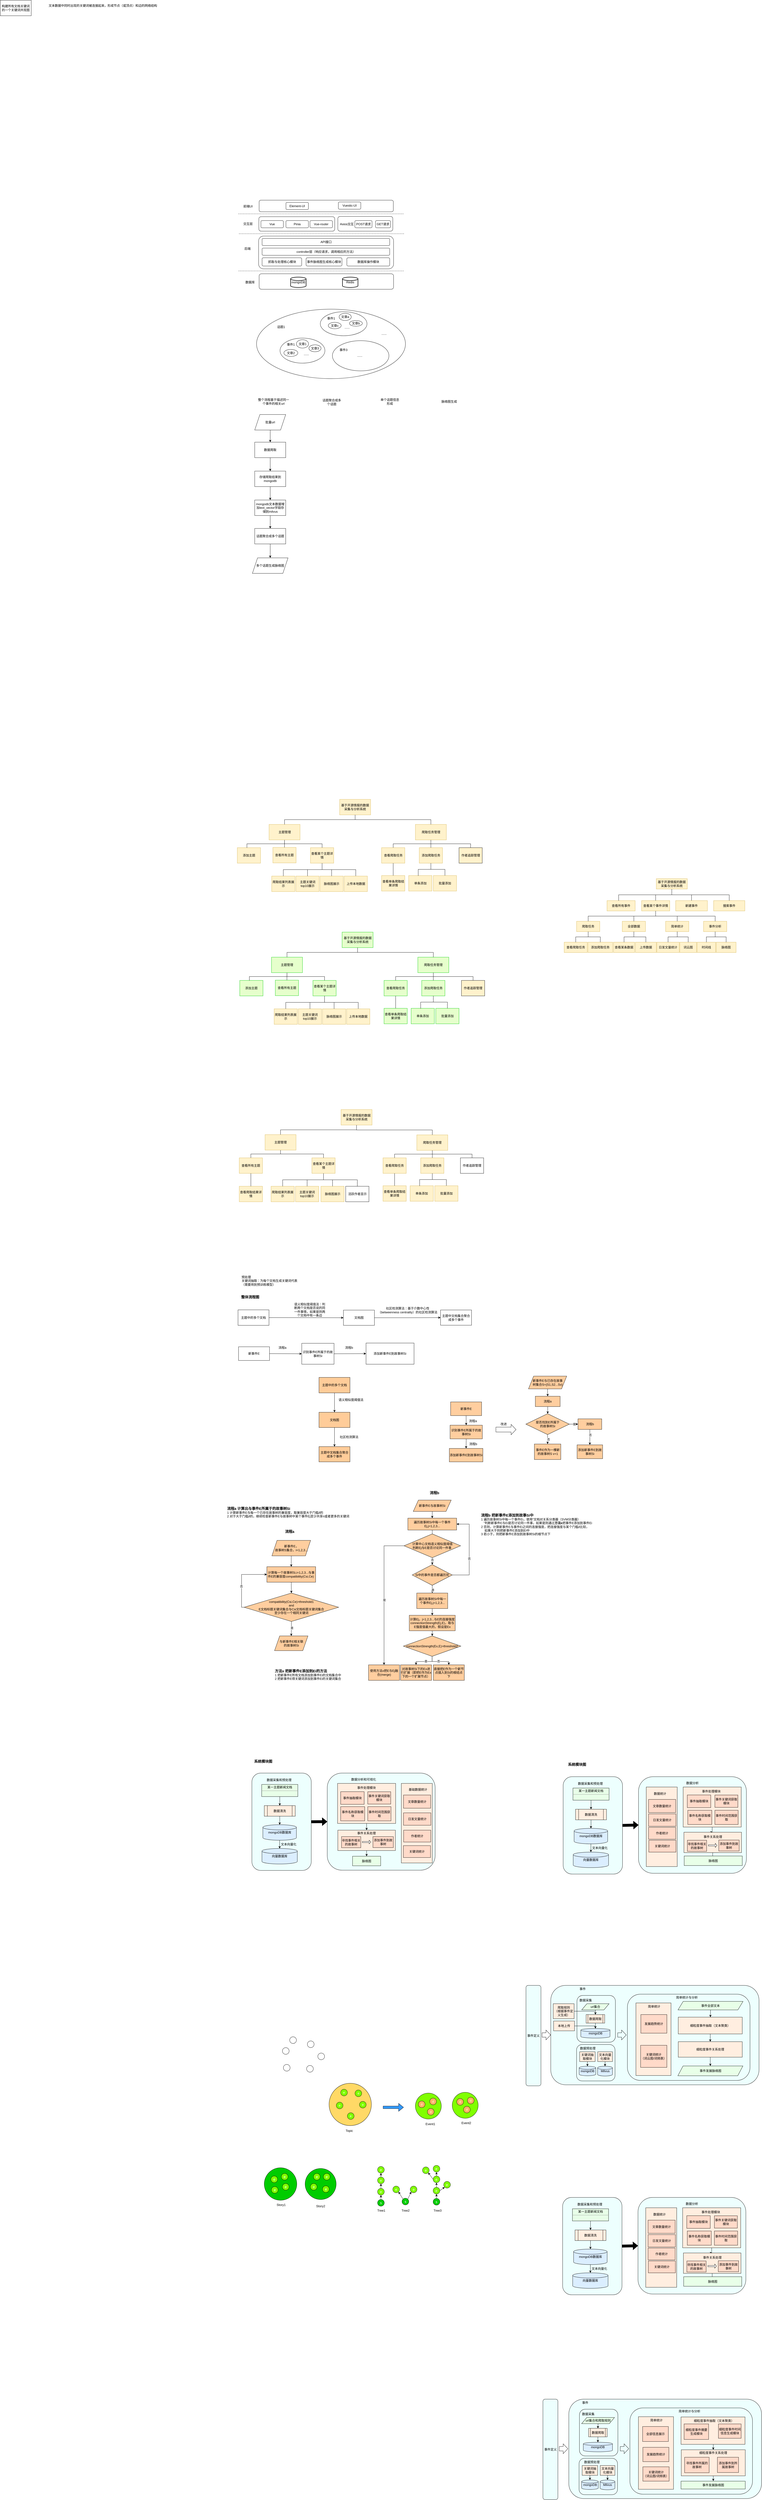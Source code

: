 <mxfile version="22.1.7" type="github">
  <diagram name="Page-1" id="edf60f1a-56cd-e834-aa8a-f176f3a09ee4">
    <mxGraphModel dx="2324" dy="-188" grid="0" gridSize="10" guides="1" tooltips="1" connect="1" arrows="1" fold="1" page="1" pageScale="1" pageWidth="1100" pageHeight="850" background="none" math="0" shadow="0">
      <root>
        <mxCell id="0" />
        <mxCell id="1" parent="0" />
        <mxCell id="oZMABY1-ZJEsu0WesDKt-8" value="" style="endArrow=none;dashed=1;html=1;rounded=0;" parent="1" edge="1">
          <mxGeometry width="50" height="50" relative="1" as="geometry">
            <mxPoint x="70.5" y="2091" as="sourcePoint" />
            <mxPoint x="710.5" y="2091" as="targetPoint" />
          </mxGeometry>
        </mxCell>
        <mxCell id="oZMABY1-ZJEsu0WesDKt-13" value="" style="endArrow=none;dashed=1;html=1;rounded=0;" parent="1" edge="1">
          <mxGeometry width="50" height="50" relative="1" as="geometry">
            <mxPoint x="72" y="1947" as="sourcePoint" />
            <mxPoint x="712" y="1947" as="targetPoint" />
          </mxGeometry>
        </mxCell>
        <mxCell id="oZMABY1-ZJEsu0WesDKt-20" value="" style="endArrow=none;dashed=1;html=1;rounded=0;" parent="1" edge="1">
          <mxGeometry width="50" height="50" relative="1" as="geometry">
            <mxPoint x="70" y="1870" as="sourcePoint" />
            <mxPoint x="710" y="1870" as="targetPoint" />
          </mxGeometry>
        </mxCell>
        <mxCell id="oZMABY1-ZJEsu0WesDKt-34" value="数据库" style="text;strokeColor=none;align=center;fillColor=none;html=1;verticalAlign=middle;whiteSpace=wrap;rounded=0;" parent="1" vertex="1">
          <mxGeometry x="80" y="2120" width="70" height="30" as="geometry" />
        </mxCell>
        <mxCell id="oZMABY1-ZJEsu0WesDKt-36" value="后端" style="text;strokeColor=none;align=center;fillColor=none;html=1;verticalAlign=middle;whiteSpace=wrap;rounded=0;" parent="1" vertex="1">
          <mxGeometry x="75" y="1990" width="60" height="30" as="geometry" />
        </mxCell>
        <mxCell id="oZMABY1-ZJEsu0WesDKt-37" value="交互层" style="text;strokeColor=none;align=center;fillColor=none;html=1;verticalAlign=middle;whiteSpace=wrap;rounded=0;" parent="1" vertex="1">
          <mxGeometry x="77" y="1894" width="60" height="30" as="geometry" />
        </mxCell>
        <mxCell id="oZMABY1-ZJEsu0WesDKt-38" value="前端UI" style="text;strokeColor=none;align=center;fillColor=none;html=1;verticalAlign=middle;whiteSpace=wrap;rounded=0;" parent="1" vertex="1">
          <mxGeometry x="77" y="1826" width="60" height="30" as="geometry" />
        </mxCell>
        <mxCell id="nyQSVQVMoenpCRz5e3az-35" value="" style="rounded=1;whiteSpace=wrap;html=1;" parent="1" vertex="1">
          <mxGeometry x="150" y="1817" width="520" height="45" as="geometry" />
        </mxCell>
        <mxCell id="nyQSVQVMoenpCRz5e3az-37" value="Element-UI" style="rounded=1;whiteSpace=wrap;html=1;" parent="1" vertex="1">
          <mxGeometry x="254" y="1825.5" width="87" height="28" as="geometry" />
        </mxCell>
        <mxCell id="nyQSVQVMoenpCRz5e3az-38" value="Vuestic-UI" style="rounded=1;whiteSpace=wrap;html=1;" parent="1" vertex="1">
          <mxGeometry x="457" y="1824" width="87" height="28" as="geometry" />
        </mxCell>
        <mxCell id="nyQSVQVMoenpCRz5e3az-40" value="" style="rounded=1;whiteSpace=wrap;html=1;" parent="1" vertex="1">
          <mxGeometry x="149" y="1881" width="294" height="56" as="geometry" />
        </mxCell>
        <mxCell id="nyQSVQVMoenpCRz5e3az-43" value="Vue" style="rounded=1;whiteSpace=wrap;html=1;" parent="1" vertex="1">
          <mxGeometry x="157" y="1896" width="87" height="28" as="geometry" />
        </mxCell>
        <mxCell id="nyQSVQVMoenpCRz5e3az-44" value="Pinia" style="rounded=1;whiteSpace=wrap;html=1;" parent="1" vertex="1">
          <mxGeometry x="254" y="1896" width="87" height="28" as="geometry" />
        </mxCell>
        <mxCell id="nyQSVQVMoenpCRz5e3az-45" value="Vue-router" style="rounded=1;whiteSpace=wrap;html=1;" parent="1" vertex="1">
          <mxGeometry x="347" y="1896" width="87" height="28" as="geometry" />
        </mxCell>
        <mxCell id="nyQSVQVMoenpCRz5e3az-46" value="" style="rounded=1;whiteSpace=wrap;html=1;" parent="1" vertex="1">
          <mxGeometry x="455" y="1880" width="213" height="57" as="geometry" />
        </mxCell>
        <mxCell id="nyQSVQVMoenpCRz5e3az-48" value="POST请求" style="rounded=1;whiteSpace=wrap;html=1;" parent="1" vertex="1">
          <mxGeometry x="521" y="1896" width="66.5" height="28" as="geometry" />
        </mxCell>
        <mxCell id="nyQSVQVMoenpCRz5e3az-49" value="GET请求" style="rounded=1;whiteSpace=wrap;html=1;" parent="1" vertex="1">
          <mxGeometry x="601" y="1896" width="58" height="28" as="geometry" />
        </mxCell>
        <mxCell id="nyQSVQVMoenpCRz5e3az-50" value="Axios交互" style="text;strokeColor=none;align=center;fillColor=none;html=1;verticalAlign=middle;whiteSpace=wrap;rounded=0;" parent="1" vertex="1">
          <mxGeometry x="460" y="1895" width="60" height="30" as="geometry" />
        </mxCell>
        <mxCell id="nyQSVQVMoenpCRz5e3az-51" value="" style="rounded=1;whiteSpace=wrap;html=1;" parent="1" vertex="1">
          <mxGeometry x="148" y="1956" width="523" height="127" as="geometry" />
        </mxCell>
        <mxCell id="nyQSVQVMoenpCRz5e3az-52" value="抓取与处理核心模块" style="rounded=1;whiteSpace=wrap;html=1;" parent="1" vertex="1">
          <mxGeometry x="161.5" y="2040" width="153.5" height="32" as="geometry" />
        </mxCell>
        <mxCell id="nyQSVQVMoenpCRz5e3az-54" value="事件脉络图生成核心模块" style="rounded=1;whiteSpace=wrap;html=1;" parent="1" vertex="1">
          <mxGeometry x="332" y="2040" width="139" height="32" as="geometry" />
        </mxCell>
        <mxCell id="nyQSVQVMoenpCRz5e3az-55" value="API接口" style="rounded=1;whiteSpace=wrap;html=1;" parent="1" vertex="1">
          <mxGeometry x="161.5" y="1965" width="494.5" height="28" as="geometry" />
        </mxCell>
        <mxCell id="nyQSVQVMoenpCRz5e3az-56" value="controller层（响应请求，调用相应的方法）" style="rounded=1;whiteSpace=wrap;html=1;" parent="1" vertex="1">
          <mxGeometry x="161.5" y="2002.5" width="494.5" height="28" as="geometry" />
        </mxCell>
        <mxCell id="nyQSVQVMoenpCRz5e3az-57" value="数据库操作模块" style="rounded=1;whiteSpace=wrap;html=1;" parent="1" vertex="1">
          <mxGeometry x="490" y="2040" width="166" height="32" as="geometry" />
        </mxCell>
        <mxCell id="nyQSVQVMoenpCRz5e3az-60" value="" style="rounded=1;whiteSpace=wrap;html=1;" parent="1" vertex="1">
          <mxGeometry x="150" y="2102" width="521" height="60" as="geometry" />
        </mxCell>
        <mxCell id="nyQSVQVMoenpCRz5e3az-61" value="mongoDB" style="strokeWidth=2;html=1;shape=mxgraph.flowchart.database;whiteSpace=wrap;" parent="1" vertex="1">
          <mxGeometry x="272" y="2115" width="60" height="40" as="geometry" />
        </mxCell>
        <mxCell id="nyQSVQVMoenpCRz5e3az-62" value="Redis" style="strokeWidth=2;html=1;shape=mxgraph.flowchart.database;whiteSpace=wrap;" parent="1" vertex="1">
          <mxGeometry x="473" y="2115" width="60" height="40" as="geometry" />
        </mxCell>
        <mxCell id="_eYxPK8worEGDINMEh3w-9" style="edgeStyle=orthogonalEdgeStyle;rounded=0;orthogonalLoop=1;jettySize=auto;html=1;exitX=0.5;exitY=1;exitDx=0;exitDy=0;entryX=0.5;entryY=0;entryDx=0;entryDy=0;" parent="1" source="_eYxPK8worEGDINMEh3w-2" target="_eYxPK8worEGDINMEh3w-3" edge="1">
          <mxGeometry relative="1" as="geometry" />
        </mxCell>
        <mxCell id="_eYxPK8worEGDINMEh3w-2" value="批量url" style="shape=parallelogram;perimeter=parallelogramPerimeter;whiteSpace=wrap;html=1;fixedSize=1;" parent="1" vertex="1">
          <mxGeometry x="133" y="2647" width="120" height="60" as="geometry" />
        </mxCell>
        <mxCell id="_eYxPK8worEGDINMEh3w-10" style="edgeStyle=orthogonalEdgeStyle;rounded=0;orthogonalLoop=1;jettySize=auto;html=1;entryX=0.5;entryY=0;entryDx=0;entryDy=0;" parent="1" source="_eYxPK8worEGDINMEh3w-3" target="_eYxPK8worEGDINMEh3w-4" edge="1">
          <mxGeometry relative="1" as="geometry" />
        </mxCell>
        <mxCell id="_eYxPK8worEGDINMEh3w-3" value="数据爬取" style="rounded=0;whiteSpace=wrap;html=1;" parent="1" vertex="1">
          <mxGeometry x="133" y="2754" width="120" height="60" as="geometry" />
        </mxCell>
        <mxCell id="_eYxPK8worEGDINMEh3w-11" style="edgeStyle=orthogonalEdgeStyle;rounded=0;orthogonalLoop=1;jettySize=auto;html=1;entryX=0.5;entryY=0;entryDx=0;entryDy=0;" parent="1" source="_eYxPK8worEGDINMEh3w-4" target="_eYxPK8worEGDINMEh3w-5" edge="1">
          <mxGeometry relative="1" as="geometry" />
        </mxCell>
        <mxCell id="_eYxPK8worEGDINMEh3w-4" value="存储爬取结果到mongodb" style="rounded=0;whiteSpace=wrap;html=1;" parent="1" vertex="1">
          <mxGeometry x="133" y="2866" width="120" height="60" as="geometry" />
        </mxCell>
        <mxCell id="_eYxPK8worEGDINMEh3w-12" value="" style="edgeStyle=orthogonalEdgeStyle;rounded=0;orthogonalLoop=1;jettySize=auto;html=1;" parent="1" source="_eYxPK8worEGDINMEh3w-5" target="_eYxPK8worEGDINMEh3w-6" edge="1">
          <mxGeometry relative="1" as="geometry" />
        </mxCell>
        <mxCell id="_eYxPK8worEGDINMEh3w-5" value="mongodb文本数据增加text_vector字段存储到milvus" style="rounded=0;whiteSpace=wrap;html=1;" parent="1" vertex="1">
          <mxGeometry x="133" y="2978" width="120" height="60" as="geometry" />
        </mxCell>
        <mxCell id="_eYxPK8worEGDINMEh3w-13" value="" style="edgeStyle=orthogonalEdgeStyle;rounded=0;orthogonalLoop=1;jettySize=auto;html=1;" parent="1" source="_eYxPK8worEGDINMEh3w-6" target="_eYxPK8worEGDINMEh3w-8" edge="1">
          <mxGeometry relative="1" as="geometry" />
        </mxCell>
        <mxCell id="_eYxPK8worEGDINMEh3w-6" value="话题聚合成多个话题" style="rounded=0;whiteSpace=wrap;html=1;" parent="1" vertex="1">
          <mxGeometry x="133" y="3088" width="120" height="60" as="geometry" />
        </mxCell>
        <mxCell id="_eYxPK8worEGDINMEh3w-8" value="多个话题生成脉络图" style="shape=parallelogram;perimeter=parallelogramPerimeter;whiteSpace=wrap;html=1;fixedSize=1;" parent="1" vertex="1">
          <mxGeometry x="124" y="3202" width="138" height="60" as="geometry" />
        </mxCell>
        <mxCell id="_eYxPK8worEGDINMEh3w-15" value="整个流程基于描述同一个事件的相关url" style="text;strokeColor=none;align=center;fillColor=none;html=1;verticalAlign=middle;whiteSpace=wrap;rounded=0;" parent="1" vertex="1">
          <mxGeometry x="140" y="2559" width="132" height="75" as="geometry" />
        </mxCell>
        <mxCell id="_eYxPK8worEGDINMEh3w-16" value="话题聚合成多个话题" style="text;strokeColor=none;align=center;fillColor=none;html=1;verticalAlign=middle;whiteSpace=wrap;rounded=0;" parent="1" vertex="1">
          <mxGeometry x="390" y="2586" width="83" height="26" as="geometry" />
        </mxCell>
        <mxCell id="_eYxPK8worEGDINMEh3w-17" value="单个话题信息形成" style="text;strokeColor=none;align=center;fillColor=none;html=1;verticalAlign=middle;whiteSpace=wrap;rounded=0;" parent="1" vertex="1">
          <mxGeometry x="615" y="2583.5" width="83" height="26" as="geometry" />
        </mxCell>
        <mxCell id="_eYxPK8worEGDINMEh3w-18" value="脉络图生成" style="text;strokeColor=none;align=center;fillColor=none;html=1;verticalAlign=middle;whiteSpace=wrap;rounded=0;" parent="1" vertex="1">
          <mxGeometry x="845" y="2583.5" width="83" height="26" as="geometry" />
        </mxCell>
        <mxCell id="_eYxPK8worEGDINMEh3w-19" value="" style="ellipse;whiteSpace=wrap;html=1;" parent="1" vertex="1">
          <mxGeometry x="140" y="2239" width="577" height="269" as="geometry" />
        </mxCell>
        <mxCell id="_eYxPK8worEGDINMEh3w-21" value="" style="ellipse;whiteSpace=wrap;html=1;" parent="1" vertex="1">
          <mxGeometry x="231" y="2351" width="174" height="97" as="geometry" />
        </mxCell>
        <mxCell id="_eYxPK8worEGDINMEh3w-22" value="" style="ellipse;whiteSpace=wrap;html=1;" parent="1" vertex="1">
          <mxGeometry x="387" y="2249" width="181" height="93" as="geometry" />
        </mxCell>
        <mxCell id="_eYxPK8worEGDINMEh3w-23" value="" style="ellipse;whiteSpace=wrap;html=1;" parent="1" vertex="1">
          <mxGeometry x="434" y="2361" width="219" height="117" as="geometry" />
        </mxCell>
        <mxCell id="_eYxPK8worEGDINMEh3w-24" value="文章c" style="ellipse;whiteSpace=wrap;html=1;" parent="1" vertex="1">
          <mxGeometry x="418" y="2290" width="50" height="25" as="geometry" />
        </mxCell>
        <mxCell id="_eYxPK8worEGDINMEh3w-25" value="话题1" style="text;strokeColor=none;align=center;fillColor=none;html=1;verticalAlign=middle;whiteSpace=wrap;rounded=0;" parent="1" vertex="1">
          <mxGeometry x="205" y="2293" width="60" height="30" as="geometry" />
        </mxCell>
        <mxCell id="_eYxPK8worEGDINMEh3w-28" value="文章b" style="ellipse;whiteSpace=wrap;html=1;" parent="1" vertex="1">
          <mxGeometry x="500" y="2283" width="50" height="22" as="geometry" />
        </mxCell>
        <mxCell id="_eYxPK8worEGDINMEh3w-29" value="文章a" style="ellipse;whiteSpace=wrap;html=1;" parent="1" vertex="1">
          <mxGeometry x="460" y="2255" width="47" height="28" as="geometry" />
        </mxCell>
        <mxCell id="_eYxPK8worEGDINMEh3w-30" value="文章3" style="ellipse;whiteSpace=wrap;html=1;" parent="1" vertex="1">
          <mxGeometry x="343" y="2377" width="47" height="27" as="geometry" />
        </mxCell>
        <mxCell id="_eYxPK8worEGDINMEh3w-31" value="文章2" style="ellipse;whiteSpace=wrap;html=1;" parent="1" vertex="1">
          <mxGeometry x="246" y="2395" width="54" height="27" as="geometry" />
        </mxCell>
        <mxCell id="_eYxPK8worEGDINMEh3w-32" value="文章1" style="ellipse;whiteSpace=wrap;html=1;" parent="1" vertex="1">
          <mxGeometry x="294.5" y="2357.25" width="47" height="32.5" as="geometry" />
        </mxCell>
        <mxCell id="_eYxPK8worEGDINMEh3w-33" value="......" style="text;strokeColor=none;align=center;fillColor=none;html=1;verticalAlign=middle;whiteSpace=wrap;rounded=0;" parent="1" vertex="1">
          <mxGeometry x="303" y="2398" width="60" height="30" as="geometry" />
        </mxCell>
        <mxCell id="_eYxPK8worEGDINMEh3w-34" value="......" style="text;strokeColor=none;align=center;fillColor=none;html=1;verticalAlign=middle;whiteSpace=wrap;rounded=0;" parent="1" vertex="1">
          <mxGeometry x="461" y="2295" width="60" height="30" as="geometry" />
        </mxCell>
        <mxCell id="_eYxPK8worEGDINMEh3w-35" value="......" style="text;strokeColor=none;align=center;fillColor=none;html=1;verticalAlign=middle;whiteSpace=wrap;rounded=0;" parent="1" vertex="1">
          <mxGeometry x="510" y="2404" width="60" height="30" as="geometry" />
        </mxCell>
        <mxCell id="_eYxPK8worEGDINMEh3w-36" value="......" style="text;strokeColor=none;align=center;fillColor=none;html=1;verticalAlign=middle;whiteSpace=wrap;rounded=0;" parent="1" vertex="1">
          <mxGeometry x="604" y="2319" width="60" height="30" as="geometry" />
        </mxCell>
        <mxCell id="fJewr03WWqxosDNzEVeh-1" value="事件1" style="text;strokeColor=none;align=center;fillColor=none;html=1;verticalAlign=middle;whiteSpace=wrap;rounded=0;" parent="1" vertex="1">
          <mxGeometry x="243" y="2361" width="60" height="30" as="geometry" />
        </mxCell>
        <mxCell id="fJewr03WWqxosDNzEVeh-2" value="事件1" style="text;strokeColor=none;align=center;fillColor=none;html=1;verticalAlign=middle;whiteSpace=wrap;rounded=0;" parent="1" vertex="1">
          <mxGeometry x="398.5" y="2260" width="60" height="30" as="geometry" />
        </mxCell>
        <mxCell id="fJewr03WWqxosDNzEVeh-3" value="事件3" style="text;strokeColor=none;align=center;fillColor=none;html=1;verticalAlign=middle;whiteSpace=wrap;rounded=0;" parent="1" vertex="1">
          <mxGeometry x="447" y="2382" width="60" height="30" as="geometry" />
        </mxCell>
        <mxCell id="fJewr03WWqxosDNzEVeh-90" value="基于开源情报的数据采集与分析系统" style="rounded=0;whiteSpace=wrap;html=1;fillColor=#fff2cc;strokeColor=#d6b656;" parent="1" vertex="1">
          <mxGeometry x="467.5" y="5338" width="120" height="60" as="geometry" />
        </mxCell>
        <mxCell id="fJewr03WWqxosDNzEVeh-91" value="爬取任务管理" style="rounded=0;whiteSpace=wrap;html=1;fillColor=#fff2cc;strokeColor=#d6b656;" parent="1" vertex="1">
          <mxGeometry x="761" y="5436" width="120" height="60" as="geometry" />
        </mxCell>
        <mxCell id="fJewr03WWqxosDNzEVeh-92" value="主题管理" style="rounded=0;whiteSpace=wrap;html=1;fillColor=#fff2cc;strokeColor=#d6b656;" parent="1" vertex="1">
          <mxGeometry x="173" y="5435" width="120" height="60" as="geometry" />
        </mxCell>
        <mxCell id="fJewr03WWqxosDNzEVeh-93" value="添加爬取任务" style="rounded=0;whiteSpace=wrap;html=1;fillColor=#fff2cc;strokeColor=#d6b656;" parent="1" vertex="1">
          <mxGeometry x="776" y="5525" width="90" height="60" as="geometry" />
        </mxCell>
        <mxCell id="fJewr03WWqxosDNzEVeh-94" value="查看爬取任务" style="rounded=0;whiteSpace=wrap;html=1;fillColor=#fff2cc;strokeColor=#d6b656;" parent="1" vertex="1">
          <mxGeometry x="630" y="5525" width="90" height="60" as="geometry" />
        </mxCell>
        <mxCell id="fJewr03WWqxosDNzEVeh-95" value="批量添加" style="rounded=0;whiteSpace=wrap;html=1;fillColor=#fff2cc;strokeColor=#d6b656;" parent="1" vertex="1">
          <mxGeometry x="830.5" y="5633" width="90" height="60" as="geometry" />
        </mxCell>
        <mxCell id="fJewr03WWqxosDNzEVeh-96" value="单条添加" style="rounded=0;whiteSpace=wrap;html=1;fillColor=#fff2cc;strokeColor=#d6b656;" parent="1" vertex="1">
          <mxGeometry x="735" y="5633" width="90" height="60" as="geometry" />
        </mxCell>
        <mxCell id="fJewr03WWqxosDNzEVeh-97" value="查看单条爬取结果详情" style="rounded=0;whiteSpace=wrap;html=1;fillColor=#fff2cc;strokeColor=#d6b656;" parent="1" vertex="1">
          <mxGeometry x="630" y="5633" width="90" height="60" as="geometry" />
        </mxCell>
        <mxCell id="fJewr03WWqxosDNzEVeh-98" value="查看某个主题详情" style="rounded=0;whiteSpace=wrap;html=1;fillColor=#fff2cc;strokeColor=#d6b656;" parent="1" vertex="1">
          <mxGeometry x="354.5" y="5525" width="90" height="60" as="geometry" />
        </mxCell>
        <mxCell id="fJewr03WWqxosDNzEVeh-99" value="查看所有主题" style="rounded=0;whiteSpace=wrap;html=1;fillColor=#fff2cc;strokeColor=#d6b656;" parent="1" vertex="1">
          <mxGeometry x="73" y="5525" width="90" height="60" as="geometry" />
        </mxCell>
        <mxCell id="fJewr03WWqxosDNzEVeh-100" value="主题关键词top10展示" style="rounded=0;whiteSpace=wrap;html=1;fillColor=#fff2cc;strokeColor=#d6b656;" parent="1" vertex="1">
          <mxGeometry x="291" y="5635" width="90" height="60" as="geometry" />
        </mxCell>
        <mxCell id="fJewr03WWqxosDNzEVeh-101" value="脉络图展示" style="rounded=0;whiteSpace=wrap;html=1;fillColor=#fff2cc;strokeColor=#d6b656;" parent="1" vertex="1">
          <mxGeometry x="389.5" y="5635" width="90" height="60" as="geometry" />
        </mxCell>
        <mxCell id="fJewr03WWqxosDNzEVeh-102" value="活跃作者显示" style="rounded=0;whiteSpace=wrap;html=1;" parent="1" vertex="1">
          <mxGeometry x="485.5" y="5635" width="90" height="60" as="geometry" />
        </mxCell>
        <mxCell id="fJewr03WWqxosDNzEVeh-103" value="查看爬取结果详情" style="rounded=0;whiteSpace=wrap;html=1;fillColor=#fff2cc;strokeColor=#d6b656;" parent="1" vertex="1">
          <mxGeometry x="73" y="5635" width="90" height="60" as="geometry" />
        </mxCell>
        <mxCell id="fJewr03WWqxosDNzEVeh-104" value="" style="endArrow=none;html=1;rounded=0;entryX=0.5;entryY=1;entryDx=0;entryDy=0;exitX=0.5;exitY=0;exitDx=0;exitDy=0;edgeStyle=orthogonalEdgeStyle;" parent="1" source="fJewr03WWqxosDNzEVeh-92" target="fJewr03WWqxosDNzEVeh-90" edge="1">
          <mxGeometry width="50" height="50" relative="1" as="geometry">
            <mxPoint x="466.5" y="5461" as="sourcePoint" />
            <mxPoint x="516.5" y="5411" as="targetPoint" />
          </mxGeometry>
        </mxCell>
        <mxCell id="fJewr03WWqxosDNzEVeh-105" value="" style="endArrow=none;html=1;rounded=0;entryX=0.5;entryY=1;entryDx=0;entryDy=0;exitX=0.5;exitY=0;exitDx=0;exitDy=0;edgeStyle=orthogonalEdgeStyle;" parent="1" source="fJewr03WWqxosDNzEVeh-91" target="fJewr03WWqxosDNzEVeh-90" edge="1">
          <mxGeometry width="50" height="50" relative="1" as="geometry">
            <mxPoint x="520.5" y="5499" as="sourcePoint" />
            <mxPoint x="570.5" y="5449" as="targetPoint" />
          </mxGeometry>
        </mxCell>
        <mxCell id="fJewr03WWqxosDNzEVeh-106" value="" style="endArrow=none;html=1;rounded=0;entryX=0.5;entryY=1;entryDx=0;entryDy=0;exitX=0.5;exitY=0;exitDx=0;exitDy=0;edgeStyle=orthogonalEdgeStyle;" parent="1" source="fJewr03WWqxosDNzEVeh-99" target="fJewr03WWqxosDNzEVeh-92" edge="1">
          <mxGeometry width="50" height="50" relative="1" as="geometry">
            <mxPoint x="483.5" y="5508" as="sourcePoint" />
            <mxPoint x="533.5" y="5458" as="targetPoint" />
          </mxGeometry>
        </mxCell>
        <mxCell id="fJewr03WWqxosDNzEVeh-107" value="" style="endArrow=none;html=1;rounded=0;exitX=0.5;exitY=1;exitDx=0;exitDy=0;entryX=0.5;entryY=0;entryDx=0;entryDy=0;edgeStyle=orthogonalEdgeStyle;" parent="1" source="fJewr03WWqxosDNzEVeh-92" target="fJewr03WWqxosDNzEVeh-98" edge="1">
          <mxGeometry width="50" height="50" relative="1" as="geometry">
            <mxPoint x="469.5" y="5497" as="sourcePoint" />
            <mxPoint x="519.5" y="5447" as="targetPoint" />
          </mxGeometry>
        </mxCell>
        <mxCell id="fJewr03WWqxosDNzEVeh-108" value="" style="endArrow=none;html=1;rounded=0;entryX=0.5;entryY=1;entryDx=0;entryDy=0;exitX=0.5;exitY=0;exitDx=0;exitDy=0;edgeStyle=orthogonalEdgeStyle;" parent="1" source="fJewr03WWqxosDNzEVeh-94" target="fJewr03WWqxosDNzEVeh-91" edge="1">
          <mxGeometry width="50" height="50" relative="1" as="geometry">
            <mxPoint x="540.5" y="5486" as="sourcePoint" />
            <mxPoint x="590.5" y="5436" as="targetPoint" />
          </mxGeometry>
        </mxCell>
        <mxCell id="fJewr03WWqxosDNzEVeh-109" value="" style="endArrow=none;html=1;rounded=0;entryX=0.5;entryY=1;entryDx=0;entryDy=0;exitX=0.5;exitY=0;exitDx=0;exitDy=0;edgeStyle=orthogonalEdgeStyle;" parent="1" source="fJewr03WWqxosDNzEVeh-93" target="fJewr03WWqxosDNzEVeh-91" edge="1">
          <mxGeometry width="50" height="50" relative="1" as="geometry">
            <mxPoint x="595.5" y="5488" as="sourcePoint" />
            <mxPoint x="645.5" y="5438" as="targetPoint" />
          </mxGeometry>
        </mxCell>
        <mxCell id="fJewr03WWqxosDNzEVeh-110" value="" style="endArrow=none;html=1;rounded=0;entryX=0.5;entryY=1;entryDx=0;entryDy=0;exitX=0.5;exitY=0;exitDx=0;exitDy=0;" parent="1" source="fJewr03WWqxosDNzEVeh-103" target="fJewr03WWqxosDNzEVeh-99" edge="1">
          <mxGeometry width="50" height="50" relative="1" as="geometry">
            <mxPoint x="163.5" y="5607" as="sourcePoint" />
            <mxPoint x="213.5" y="5557" as="targetPoint" />
          </mxGeometry>
        </mxCell>
        <mxCell id="fJewr03WWqxosDNzEVeh-111" value="" style="endArrow=none;html=1;rounded=0;entryX=0.5;entryY=1;entryDx=0;entryDy=0;exitX=0.5;exitY=0;exitDx=0;exitDy=0;edgeStyle=orthogonalEdgeStyle;" parent="1" source="fJewr03WWqxosDNzEVeh-100" target="fJewr03WWqxosDNzEVeh-98" edge="1">
          <mxGeometry width="50" height="50" relative="1" as="geometry">
            <mxPoint x="353.5" y="5611" as="sourcePoint" />
            <mxPoint x="403.5" y="5561" as="targetPoint" />
          </mxGeometry>
        </mxCell>
        <mxCell id="fJewr03WWqxosDNzEVeh-112" value="" style="endArrow=none;html=1;rounded=0;entryX=0.5;entryY=1;entryDx=0;entryDy=0;exitX=0.5;exitY=0;exitDx=0;exitDy=0;edgeStyle=orthogonalEdgeStyle;" parent="1" source="fJewr03WWqxosDNzEVeh-101" target="fJewr03WWqxosDNzEVeh-98" edge="1">
          <mxGeometry width="50" height="50" relative="1" as="geometry">
            <mxPoint x="313.5" y="5598" as="sourcePoint" />
            <mxPoint x="363.5" y="5548" as="targetPoint" />
          </mxGeometry>
        </mxCell>
        <mxCell id="fJewr03WWqxosDNzEVeh-113" value="" style="endArrow=none;html=1;rounded=0;entryX=0.5;entryY=1;entryDx=0;entryDy=0;exitX=0.5;exitY=0;exitDx=0;exitDy=0;edgeStyle=orthogonalEdgeStyle;" parent="1" source="fJewr03WWqxosDNzEVeh-102" target="fJewr03WWqxosDNzEVeh-98" edge="1">
          <mxGeometry width="50" height="50" relative="1" as="geometry">
            <mxPoint x="304.5" y="5618" as="sourcePoint" />
            <mxPoint x="354.5" y="5568" as="targetPoint" />
          </mxGeometry>
        </mxCell>
        <mxCell id="fJewr03WWqxosDNzEVeh-114" value="" style="endArrow=none;html=1;rounded=0;entryX=0.5;entryY=1;entryDx=0;entryDy=0;exitX=0.5;exitY=0;exitDx=0;exitDy=0;edgeStyle=orthogonalEdgeStyle;" parent="1" source="fJewr03WWqxosDNzEVeh-97" target="fJewr03WWqxosDNzEVeh-94" edge="1">
          <mxGeometry width="50" height="50" relative="1" as="geometry">
            <mxPoint x="492.5" y="5593" as="sourcePoint" />
            <mxPoint x="542.5" y="5543" as="targetPoint" />
          </mxGeometry>
        </mxCell>
        <mxCell id="fJewr03WWqxosDNzEVeh-115" value="" style="endArrow=none;html=1;rounded=0;entryX=0.5;entryY=1;entryDx=0;entryDy=0;exitX=0.411;exitY=0.017;exitDx=0;exitDy=0;exitPerimeter=0;edgeStyle=orthogonalEdgeStyle;" parent="1" source="fJewr03WWqxosDNzEVeh-96" target="fJewr03WWqxosDNzEVeh-93" edge="1">
          <mxGeometry width="50" height="50" relative="1" as="geometry">
            <mxPoint x="745.5" y="5613" as="sourcePoint" />
            <mxPoint x="795.5" y="5563" as="targetPoint" />
          </mxGeometry>
        </mxCell>
        <mxCell id="fJewr03WWqxosDNzEVeh-116" value="" style="endArrow=none;html=1;rounded=0;entryX=0.5;entryY=1;entryDx=0;entryDy=0;exitX=0.5;exitY=0;exitDx=0;exitDy=0;edgeStyle=orthogonalEdgeStyle;" parent="1" source="fJewr03WWqxosDNzEVeh-95" target="fJewr03WWqxosDNzEVeh-93" edge="1">
          <mxGeometry width="50" height="50" relative="1" as="geometry">
            <mxPoint x="728.5" y="5594" as="sourcePoint" />
            <mxPoint x="778.5" y="5544" as="targetPoint" />
          </mxGeometry>
        </mxCell>
        <mxCell id="fJewr03WWqxosDNzEVeh-117" value="爬取结果列表展示" style="rounded=0;whiteSpace=wrap;html=1;fillColor=#fff2cc;strokeColor=#d6b656;" parent="1" vertex="1">
          <mxGeometry x="196.25" y="5635" width="90" height="60" as="geometry" />
        </mxCell>
        <mxCell id="fJewr03WWqxosDNzEVeh-118" value="" style="endArrow=none;html=1;rounded=0;entryX=0.5;entryY=1;entryDx=0;entryDy=0;exitX=0.5;exitY=0;exitDx=0;exitDy=0;edgeStyle=orthogonalEdgeStyle;" parent="1" source="fJewr03WWqxosDNzEVeh-117" target="fJewr03WWqxosDNzEVeh-98" edge="1">
          <mxGeometry width="50" height="50" relative="1" as="geometry">
            <mxPoint x="267" y="5612" as="sourcePoint" />
            <mxPoint x="317" y="5562" as="targetPoint" />
          </mxGeometry>
        </mxCell>
        <mxCell id="fJewr03WWqxosDNzEVeh-120" value="作者追踪管理" style="rounded=0;whiteSpace=wrap;html=1;" parent="1" vertex="1">
          <mxGeometry x="930" y="5525" width="90" height="60" as="geometry" />
        </mxCell>
        <mxCell id="fJewr03WWqxosDNzEVeh-121" style="edgeStyle=none;rounded=0;orthogonalLoop=1;jettySize=auto;html=1;exitX=1;exitY=0.75;exitDx=0;exitDy=0;" parent="1" source="fJewr03WWqxosDNzEVeh-95" target="fJewr03WWqxosDNzEVeh-95" edge="1">
          <mxGeometry relative="1" as="geometry" />
        </mxCell>
        <mxCell id="fJewr03WWqxosDNzEVeh-122" value="" style="endArrow=none;html=1;rounded=0;entryX=0.5;entryY=1;entryDx=0;entryDy=0;exitX=0.5;exitY=0;exitDx=0;exitDy=0;edgeStyle=orthogonalEdgeStyle;" parent="1" source="fJewr03WWqxosDNzEVeh-120" target="fJewr03WWqxosDNzEVeh-91" edge="1">
          <mxGeometry width="50" height="50" relative="1" as="geometry">
            <mxPoint x="979" y="5476" as="sourcePoint" />
            <mxPoint x="1029" y="5426" as="targetPoint" />
          </mxGeometry>
        </mxCell>
        <mxCell id="EuiyOGrF9SNA8pJEP1qB-3" value="新事件E" style="rounded=0;whiteSpace=wrap;html=1;" parent="1" vertex="1">
          <mxGeometry x="70.25" y="6256.5" width="120" height="53" as="geometry" />
        </mxCell>
        <mxCell id="EuiyOGrF9SNA8pJEP1qB-14" value="识别事件E所属于的故事树Si" style="rounded=0;whiteSpace=wrap;html=1;" parent="1" vertex="1">
          <mxGeometry x="315.25" y="6243" width="125" height="81" as="geometry" />
        </mxCell>
        <mxCell id="EuiyOGrF9SNA8pJEP1qB-16" value="添加新事件E到故事树Si" style="rounded=0;whiteSpace=wrap;html=1;" parent="1" vertex="1">
          <mxGeometry x="564.25" y="6242" width="186" height="82" as="geometry" />
        </mxCell>
        <mxCell id="EuiyOGrF9SNA8pJEP1qB-17" value="" style="endArrow=classic;html=1;rounded=0;entryX=0;entryY=0.5;entryDx=0;entryDy=0;exitX=1;exitY=0.5;exitDx=0;exitDy=0;" parent="1" source="EuiyOGrF9SNA8pJEP1qB-3" target="EuiyOGrF9SNA8pJEP1qB-14" edge="1">
          <mxGeometry width="50" height="50" relative="1" as="geometry">
            <mxPoint x="83.25" y="6407" as="sourcePoint" />
            <mxPoint x="133.25" y="6357" as="targetPoint" />
          </mxGeometry>
        </mxCell>
        <mxCell id="EuiyOGrF9SNA8pJEP1qB-18" value="" style="endArrow=classic;html=1;rounded=0;exitX=1;exitY=0.5;exitDx=0;exitDy=0;entryX=0;entryY=0.5;entryDx=0;entryDy=0;" parent="1" source="EuiyOGrF9SNA8pJEP1qB-14" target="EuiyOGrF9SNA8pJEP1qB-16" edge="1">
          <mxGeometry width="50" height="50" relative="1" as="geometry">
            <mxPoint x="542.25" y="6423" as="sourcePoint" />
            <mxPoint x="592.25" y="6373" as="targetPoint" />
          </mxGeometry>
        </mxCell>
        <mxCell id="EuiyOGrF9SNA8pJEP1qB-21" value="预处理&amp;nbsp; &amp;nbsp;&lt;br&gt;关键词抽取：为每个文档生成关键词代表（需要用到预训练模型）" style="text;html=1;strokeColor=none;fillColor=none;align=left;verticalAlign=middle;whiteSpace=wrap;rounded=0;" parent="1" vertex="1">
          <mxGeometry x="80" y="5964" width="234" height="74" as="geometry" />
        </mxCell>
        <mxCell id="EuiyOGrF9SNA8pJEP1qB-23" value="&lt;b&gt;&lt;font style=&quot;font-size: 14px;&quot;&gt;流程a 计算出与事件E所属于的故事树Si&lt;/font&gt;&lt;/b&gt;&lt;br&gt;1 计算新事件E与每一个已存在故事树的兼容度，取兼容度大于门槛∂的&lt;br&gt;2 对于大于门槛∂的，继续检查新事件E与故事树中某个事件Ej至少共享n或者更多的关键词" style="text;html=1;align=left;verticalAlign=middle;resizable=0;points=[];autosize=1;strokeColor=none;fillColor=none;" parent="1" vertex="1">
          <mxGeometry x="24" y="6868" width="491" height="58" as="geometry" />
        </mxCell>
        <mxCell id="EuiyOGrF9SNA8pJEP1qB-24" value="流程a" style="text;html=1;align=center;verticalAlign=middle;resizable=0;points=[];autosize=1;strokeColor=none;fillColor=none;" parent="1" vertex="1">
          <mxGeometry x="215.25" y="6247" width="49" height="26" as="geometry" />
        </mxCell>
        <mxCell id="EuiyOGrF9SNA8pJEP1qB-25" value="流程b" style="text;html=1;align=center;verticalAlign=middle;resizable=0;points=[];autosize=1;strokeColor=none;fillColor=none;" parent="1" vertex="1">
          <mxGeometry x="473.25" y="6247" width="49" height="26" as="geometry" />
        </mxCell>
        <mxCell id="EuiyOGrF9SNA8pJEP1qB-26" value="&lt;b&gt;&lt;font style=&quot;font-size: 14px;&quot;&gt;流程b 把新事件E添加到故事Si中&lt;/font&gt;&lt;/b&gt;&lt;br&gt;1 遍历故事树Si中每一个事件Ei，使用“文档对关系分类器（SVM分类器）&lt;br&gt;&amp;nbsp; &amp;nbsp;”判断新事件E与Ei是否讨论同一件事，如果是则通过&lt;b&gt;方法x&lt;/b&gt;把事件E添加到事件Ei&lt;br&gt;2 否则，计算新事件E与事件Ei之间的连接强度，把连接强度与某个门槛∂比较，&lt;br&gt;&amp;nbsp; &amp;nbsp; 如果大于则把新事件E添加到Ei中&lt;br&gt;3 若小于，则把新事件E添加到故事树Si的根节点下" style="text;html=1;align=left;verticalAlign=middle;resizable=0;points=[];autosize=1;strokeColor=none;fillColor=none;" parent="1" vertex="1">
          <mxGeometry x="1008" y="6894" width="448" height="101" as="geometry" />
        </mxCell>
        <mxCell id="Xpf5fN08IjZXoPcy1fZq-1" value="&lt;b&gt;&lt;font style=&quot;font-size: 14px;&quot;&gt;方法x 把新事件E添加到Ei的方法&lt;/font&gt;&lt;/b&gt;&lt;br&gt;1 把新事件E所有文档添加到事件Ei的文档集合中&lt;br&gt;2 把新事件E得关键词添加到事件Ei的关键词集合" style="text;html=1;align=left;verticalAlign=middle;resizable=0;points=[];autosize=1;strokeColor=none;fillColor=none;" parent="1" vertex="1">
          <mxGeometry x="208.68" y="7497" width="275" height="58" as="geometry" />
        </mxCell>
        <mxCell id="Xpf5fN08IjZXoPcy1fZq-2" value="新事件E，&lt;br&gt;故事树S集合，i=1,2,3..." style="shape=parallelogram;perimeter=parallelogramPerimeter;whiteSpace=wrap;html=1;fixedSize=1;fillColor=#FFCE9F;" parent="1" vertex="1">
          <mxGeometry x="199.5" y="7006" width="150" height="60" as="geometry" />
        </mxCell>
        <mxCell id="Xpf5fN08IjZXoPcy1fZq-4" value="计算每一个故事树Si,i=1,2,3...与事件E的兼容度compatibility(Csi,Ce)&amp;nbsp;" style="rounded=0;whiteSpace=wrap;html=1;fillColor=#FFCE9F;" parent="1" vertex="1">
          <mxGeometry x="180.06" y="7108" width="188.87" height="60" as="geometry" />
        </mxCell>
        <mxCell id="2e8T8K0_Hjb75UF_fqIj-4" value="" style="edgeStyle=orthogonalEdgeStyle;rounded=0;orthogonalLoop=1;jettySize=auto;html=1;" parent="1" source="Xpf5fN08IjZXoPcy1fZq-5" target="Xpf5fN08IjZXoPcy1fZq-8" edge="1">
          <mxGeometry relative="1" as="geometry" />
        </mxCell>
        <mxCell id="2e8T8K0_Hjb75UF_fqIj-5" value="是" style="edgeLabel;html=1;align=center;verticalAlign=middle;resizable=0;points=[];" parent="2e8T8K0_Hjb75UF_fqIj-4" vertex="1" connectable="0">
          <mxGeometry x="-0.115" y="2" relative="1" as="geometry">
            <mxPoint as="offset" />
          </mxGeometry>
        </mxCell>
        <mxCell id="Xpf5fN08IjZXoPcy1fZq-5" value="compatibility(Csi,Ce)&amp;gt;threshold1 &lt;br&gt;and&lt;br&gt;E文档标题关键词集合与Csi文档标题关键词集合&lt;br&gt;至少存在一个相同关键词" style="rhombus;whiteSpace=wrap;html=1;fillColor=#FFCE9F;" parent="1" vertex="1">
          <mxGeometry x="92" y="7210" width="366" height="110" as="geometry" />
        </mxCell>
        <mxCell id="Xpf5fN08IjZXoPcy1fZq-8" value="与新事件E相关联&lt;br&gt;的故事树Si" style="shape=parallelogram;perimeter=parallelogramPerimeter;whiteSpace=wrap;html=1;fixedSize=1;fillColor=#FFCE9F;" parent="1" vertex="1">
          <mxGeometry x="209.74" y="7376" width="129.5" height="57" as="geometry" />
        </mxCell>
        <mxCell id="Xpf5fN08IjZXoPcy1fZq-9" value="" style="endArrow=classic;html=1;rounded=0;exitX=0.5;exitY=1;exitDx=0;exitDy=0;entryX=0.5;entryY=0;entryDx=0;entryDy=0;" parent="1" source="Xpf5fN08IjZXoPcy1fZq-2" target="Xpf5fN08IjZXoPcy1fZq-4" edge="1">
          <mxGeometry width="50" height="50" relative="1" as="geometry">
            <mxPoint x="28" y="7152" as="sourcePoint" />
            <mxPoint x="78" y="7102" as="targetPoint" />
          </mxGeometry>
        </mxCell>
        <mxCell id="Xpf5fN08IjZXoPcy1fZq-10" value="" style="endArrow=classic;html=1;rounded=0;exitX=0.5;exitY=1;exitDx=0;exitDy=0;entryX=0.5;entryY=0;entryDx=0;entryDy=0;" parent="1" source="Xpf5fN08IjZXoPcy1fZq-4" target="Xpf5fN08IjZXoPcy1fZq-5" edge="1">
          <mxGeometry width="50" height="50" relative="1" as="geometry">
            <mxPoint x="-59" y="7179" as="sourcePoint" />
            <mxPoint x="-9" y="7129" as="targetPoint" />
          </mxGeometry>
        </mxCell>
        <mxCell id="Xpf5fN08IjZXoPcy1fZq-14" value="" style="endArrow=classic;html=1;rounded=0;exitX=0;exitY=0.5;exitDx=0;exitDy=0;entryX=0;entryY=0.5;entryDx=0;entryDy=0;edgeStyle=orthogonalEdgeStyle;" parent="1" source="Xpf5fN08IjZXoPcy1fZq-5" target="Xpf5fN08IjZXoPcy1fZq-4" edge="1">
          <mxGeometry width="50" height="50" relative="1" as="geometry">
            <mxPoint x="45" y="7242" as="sourcePoint" />
            <mxPoint x="95" y="7192" as="targetPoint" />
          </mxGeometry>
        </mxCell>
        <mxCell id="Xpf5fN08IjZXoPcy1fZq-15" value="否" style="edgeLabel;html=1;align=center;verticalAlign=middle;resizable=0;points=[];" parent="Xpf5fN08IjZXoPcy1fZq-14" vertex="1" connectable="0">
          <mxGeometry x="-0.222" y="1" relative="1" as="geometry">
            <mxPoint as="offset" />
          </mxGeometry>
        </mxCell>
        <mxCell id="Xpf5fN08IjZXoPcy1fZq-57" style="edgeStyle=orthogonalEdgeStyle;rounded=0;orthogonalLoop=1;jettySize=auto;html=1;" parent="1" source="Xpf5fN08IjZXoPcy1fZq-20" target="Xpf5fN08IjZXoPcy1fZq-21" edge="1">
          <mxGeometry relative="1" as="geometry" />
        </mxCell>
        <mxCell id="Xpf5fN08IjZXoPcy1fZq-20" value="新事件E与故事树Si" style="shape=parallelogram;perimeter=parallelogramPerimeter;whiteSpace=wrap;html=1;fixedSize=1;fillColor=#FFCE9F;" parent="1" vertex="1">
          <mxGeometry x="747.25" y="6850" width="147" height="44" as="geometry" />
        </mxCell>
        <mxCell id="Xpf5fN08IjZXoPcy1fZq-34" style="edgeStyle=orthogonalEdgeStyle;rounded=0;orthogonalLoop=1;jettySize=auto;html=1;entryX=0.5;entryY=0;entryDx=0;entryDy=0;" parent="1" source="Xpf5fN08IjZXoPcy1fZq-21" target="Xpf5fN08IjZXoPcy1fZq-22" edge="1">
          <mxGeometry relative="1" as="geometry" />
        </mxCell>
        <mxCell id="Xpf5fN08IjZXoPcy1fZq-21" value="遍历故事树Si中每一个事件Ej,j=1,2,3..." style="rounded=0;whiteSpace=wrap;html=1;fillColor=#FFCE9F;" parent="1" vertex="1">
          <mxGeometry x="726.32" y="6920" width="188.87" height="46" as="geometry" />
        </mxCell>
        <mxCell id="Xpf5fN08IjZXoPcy1fZq-26" style="edgeStyle=orthogonalEdgeStyle;rounded=0;orthogonalLoop=1;jettySize=auto;html=1;exitX=0;exitY=0.5;exitDx=0;exitDy=0;entryX=0.5;entryY=0;entryDx=0;entryDy=0;" parent="1" source="Xpf5fN08IjZXoPcy1fZq-22" target="Xpf5fN08IjZXoPcy1fZq-23" edge="1">
          <mxGeometry relative="1" as="geometry" />
        </mxCell>
        <mxCell id="Xpf5fN08IjZXoPcy1fZq-27" value="是" style="edgeLabel;html=1;align=center;verticalAlign=middle;resizable=0;points=[];" parent="Xpf5fN08IjZXoPcy1fZq-26" vertex="1" connectable="0">
          <mxGeometry x="0.066" y="1" relative="1" as="geometry">
            <mxPoint as="offset" />
          </mxGeometry>
        </mxCell>
        <mxCell id="Xpf5fN08IjZXoPcy1fZq-47" style="edgeStyle=orthogonalEdgeStyle;rounded=0;orthogonalLoop=1;jettySize=auto;html=1;entryX=0.5;entryY=0;entryDx=0;entryDy=0;" parent="1" source="Xpf5fN08IjZXoPcy1fZq-22" target="Xpf5fN08IjZXoPcy1fZq-46" edge="1">
          <mxGeometry relative="1" as="geometry" />
        </mxCell>
        <mxCell id="Xpf5fN08IjZXoPcy1fZq-48" value="否" style="edgeLabel;html=1;align=center;verticalAlign=middle;resizable=0;points=[];" parent="Xpf5fN08IjZXoPcy1fZq-47" vertex="1" connectable="0">
          <mxGeometry x="-0.346" relative="1" as="geometry">
            <mxPoint as="offset" />
          </mxGeometry>
        </mxCell>
        <mxCell id="Xpf5fN08IjZXoPcy1fZq-22" value="计算中心文档语义相似度阈值&lt;br&gt;判断Ej与E是否讨论同一件事&amp;nbsp;" style="rhombus;whiteSpace=wrap;html=1;fillColor=#FFCE9F;" parent="1" vertex="1">
          <mxGeometry x="711.5" y="6981" width="219" height="92" as="geometry" />
        </mxCell>
        <mxCell id="Xpf5fN08IjZXoPcy1fZq-23" value="使用方法x把E与Ej融合(merge)" style="rounded=0;whiteSpace=wrap;html=1;fillColor=#FFCE9F;" parent="1" vertex="1">
          <mxGeometry x="574" y="7488" width="120" height="60" as="geometry" />
        </mxCell>
        <mxCell id="w-zVNqHymSCYNTNvduTB-13" value="" style="edgeStyle=orthogonalEdgeStyle;rounded=0;orthogonalLoop=1;jettySize=auto;html=1;" parent="1" source="Xpf5fN08IjZXoPcy1fZq-30" target="Xpf5fN08IjZXoPcy1fZq-31" edge="1">
          <mxGeometry relative="1" as="geometry" />
        </mxCell>
        <mxCell id="Xpf5fN08IjZXoPcy1fZq-30" value="计算Ej，j=1,2,3...与E的连接强度connectionStrength(Ej,E)，取与E强度值最大的，假设是Ex" style="rounded=0;whiteSpace=wrap;html=1;fillColor=#FFCE9F;" parent="1" vertex="1">
          <mxGeometry x="731.75" y="7296" width="178" height="60" as="geometry" />
        </mxCell>
        <mxCell id="Xpf5fN08IjZXoPcy1fZq-41" style="edgeStyle=orthogonalEdgeStyle;rounded=0;orthogonalLoop=1;jettySize=auto;html=1;exitX=0.5;exitY=1;exitDx=0;exitDy=0;" parent="1" source="Xpf5fN08IjZXoPcy1fZq-31" target="Xpf5fN08IjZXoPcy1fZq-40" edge="1">
          <mxGeometry relative="1" as="geometry">
            <mxPoint x="812.75" y="7618" as="sourcePoint" />
          </mxGeometry>
        </mxCell>
        <mxCell id="Xpf5fN08IjZXoPcy1fZq-42" value="是" style="edgeLabel;html=1;align=center;verticalAlign=middle;resizable=0;points=[];" parent="Xpf5fN08IjZXoPcy1fZq-41" vertex="1" connectable="0">
          <mxGeometry x="-0.055" y="-1" relative="1" as="geometry">
            <mxPoint as="offset" />
          </mxGeometry>
        </mxCell>
        <mxCell id="Xpf5fN08IjZXoPcy1fZq-55" style="edgeStyle=orthogonalEdgeStyle;rounded=0;orthogonalLoop=1;jettySize=auto;html=1;entryX=0.5;entryY=0;entryDx=0;entryDy=0;" parent="1" source="Xpf5fN08IjZXoPcy1fZq-31" target="Xpf5fN08IjZXoPcy1fZq-43" edge="1">
          <mxGeometry relative="1" as="geometry" />
        </mxCell>
        <mxCell id="Xpf5fN08IjZXoPcy1fZq-56" value="否" style="edgeLabel;html=1;align=center;verticalAlign=middle;resizable=0;points=[];" parent="Xpf5fN08IjZXoPcy1fZq-55" vertex="1" connectable="0">
          <mxGeometry x="-0.087" y="4" relative="1" as="geometry">
            <mxPoint y="3" as="offset" />
          </mxGeometry>
        </mxCell>
        <mxCell id="Xpf5fN08IjZXoPcy1fZq-31" value="connectionStrength(Ex,E)&amp;gt;threshold2" style="rhombus;whiteSpace=wrap;html=1;fillColor=#FFCE9F;" parent="1" vertex="1">
          <mxGeometry x="709" y="7376" width="222.5" height="79" as="geometry" />
        </mxCell>
        <mxCell id="Xpf5fN08IjZXoPcy1fZq-40" value="对故事树Si下的Ex进行扩展（即把E作为Ex下的一个扩展节点）" style="rounded=0;whiteSpace=wrap;html=1;fillColor=#FFCE9F;" parent="1" vertex="1">
          <mxGeometry x="698" y="7488" width="120" height="60" as="geometry" />
        </mxCell>
        <mxCell id="Xpf5fN08IjZXoPcy1fZq-43" value="直接把E作为一个新节点插入到Si的根结点下" style="rounded=0;whiteSpace=wrap;html=1;fillColor=#FFCE9F;" parent="1" vertex="1">
          <mxGeometry x="825.0" y="7488" width="120" height="60" as="geometry" />
        </mxCell>
        <mxCell id="w-zVNqHymSCYNTNvduTB-11" value="" style="edgeStyle=orthogonalEdgeStyle;rounded=0;orthogonalLoop=1;jettySize=auto;html=1;" parent="1" source="Xpf5fN08IjZXoPcy1fZq-46" target="Xpf5fN08IjZXoPcy1fZq-51" edge="1">
          <mxGeometry relative="1" as="geometry" />
        </mxCell>
        <mxCell id="w-zVNqHymSCYNTNvduTB-12" value="是" style="edgeLabel;html=1;align=center;verticalAlign=middle;resizable=0;points=[];" parent="w-zVNqHymSCYNTNvduTB-11" vertex="1" connectable="0">
          <mxGeometry x="-0.292" y="2" relative="1" as="geometry">
            <mxPoint as="offset" />
          </mxGeometry>
        </mxCell>
        <mxCell id="w-zVNqHymSCYNTNvduTB-14" style="edgeStyle=orthogonalEdgeStyle;rounded=0;orthogonalLoop=1;jettySize=auto;html=1;entryX=1;entryY=0.5;entryDx=0;entryDy=0;exitX=1;exitY=0.5;exitDx=0;exitDy=0;" parent="1" source="Xpf5fN08IjZXoPcy1fZq-46" target="Xpf5fN08IjZXoPcy1fZq-21" edge="1">
          <mxGeometry relative="1" as="geometry">
            <Array as="points">
              <mxPoint x="964" y="7140" />
              <mxPoint x="964" y="6943" />
            </Array>
          </mxGeometry>
        </mxCell>
        <mxCell id="w-zVNqHymSCYNTNvduTB-15" value="否" style="edgeLabel;html=1;align=center;verticalAlign=middle;resizable=0;points=[];" parent="w-zVNqHymSCYNTNvduTB-14" vertex="1" connectable="0">
          <mxGeometry x="-0.169" relative="1" as="geometry">
            <mxPoint as="offset" />
          </mxGeometry>
        </mxCell>
        <mxCell id="Xpf5fN08IjZXoPcy1fZq-46" value="Si中的事件是否都遍历完" style="rhombus;whiteSpace=wrap;html=1;fillColor=#FFCE9F;" parent="1" vertex="1">
          <mxGeometry x="743.25" y="7100" width="155" height="80" as="geometry" />
        </mxCell>
        <mxCell id="Xpf5fN08IjZXoPcy1fZq-53" style="edgeStyle=orthogonalEdgeStyle;rounded=0;orthogonalLoop=1;jettySize=auto;html=1;exitX=0.5;exitY=1;exitDx=0;exitDy=0;" parent="1" source="Xpf5fN08IjZXoPcy1fZq-51" target="Xpf5fN08IjZXoPcy1fZq-30" edge="1">
          <mxGeometry relative="1" as="geometry" />
        </mxCell>
        <mxCell id="Xpf5fN08IjZXoPcy1fZq-51" value="遍历故事树Si中每一个事件Ej,j=1,2,3..." style="rounded=0;whiteSpace=wrap;html=1;fillColor=#FFCE9F;" parent="1" vertex="1">
          <mxGeometry x="760.75" y="7210" width="120" height="60" as="geometry" />
        </mxCell>
        <mxCell id="Xpf5fN08IjZXoPcy1fZq-61" value="&lt;font style=&quot;font-size: 14px;&quot;&gt;&lt;b&gt;整体流程图&lt;/b&gt;&lt;/font&gt;" style="text;html=1;align=center;verticalAlign=middle;resizable=0;points=[];autosize=1;strokeColor=none;fillColor=none;" parent="1" vertex="1">
          <mxGeometry x="70.75" y="6049" width="88" height="29" as="geometry" />
        </mxCell>
        <mxCell id="RA3kskrslH63wT-UYJR5-1" value="" style="rounded=1;whiteSpace=wrap;html=1;fillColor=#EDFFFE;" parent="1" vertex="1">
          <mxGeometry x="122" y="7907" width="230" height="377" as="geometry" />
        </mxCell>
        <mxCell id="RA3kskrslH63wT-UYJR5-2" value="数据采集和预处理" style="text;html=1;strokeColor=none;fillColor=none;align=center;verticalAlign=middle;whiteSpace=wrap;rounded=0;" parent="1" vertex="1">
          <mxGeometry x="172" y="7919" width="111" height="30" as="geometry" />
        </mxCell>
        <mxCell id="RA3kskrslH63wT-UYJR5-3" value="" style="rounded=1;whiteSpace=wrap;html=1;fillColor=#EDFFFE;" parent="1" vertex="1">
          <mxGeometry x="414" y="7907" width="418" height="376" as="geometry" />
        </mxCell>
        <mxCell id="RA3kskrslH63wT-UYJR5-4" value="数据分析和可视化" style="text;html=1;strokeColor=none;fillColor=none;align=center;verticalAlign=middle;whiteSpace=wrap;rounded=0;" parent="1" vertex="1">
          <mxGeometry x="502" y="7917" width="106" height="30" as="geometry" />
        </mxCell>
        <mxCell id="RA3kskrslH63wT-UYJR5-22" style="edgeStyle=orthogonalEdgeStyle;rounded=0;orthogonalLoop=1;jettySize=auto;html=1;" parent="1" source="RA3kskrslH63wT-UYJR5-15" target="RA3kskrslH63wT-UYJR5-17" edge="1">
          <mxGeometry relative="1" as="geometry" />
        </mxCell>
        <mxCell id="RA3kskrslH63wT-UYJR5-15" value="&lt;p style=&quot;margin:0px;margin-top:4px;text-align:center;&quot;&gt;某一主题新闻文档&lt;/p&gt;&lt;hr size=&quot;1&quot;&gt;&lt;div style=&quot;height:2px;&quot;&gt;&lt;/div&gt;" style="verticalAlign=top;align=left;overflow=fill;fontSize=12;fontFamily=Helvetica;html=1;whiteSpace=wrap;fillColor=#E8FFE8;" parent="1" vertex="1">
          <mxGeometry x="160" y="7951" width="140" height="47" as="geometry" />
        </mxCell>
        <mxCell id="RA3kskrslH63wT-UYJR5-17" value="数据清洗" style="shape=process;whiteSpace=wrap;html=1;backgroundOutline=1;fillColor=#FFEEE0;" parent="1" vertex="1">
          <mxGeometry x="170" y="8033" width="120" height="41" as="geometry" />
        </mxCell>
        <mxCell id="RA3kskrslH63wT-UYJR5-24" value="" style="edgeStyle=orthogonalEdgeStyle;rounded=0;orthogonalLoop=1;jettySize=auto;html=1;" parent="1" source="RA3kskrslH63wT-UYJR5-18" target="RA3kskrslH63wT-UYJR5-20" edge="1">
          <mxGeometry relative="1" as="geometry" />
        </mxCell>
        <mxCell id="RA3kskrslH63wT-UYJR5-18" value="mongoDB数据库" style="strokeWidth=1;html=1;shape=mxgraph.flowchart.database;whiteSpace=wrap;fillColor=#DBEEFF;" parent="1" vertex="1">
          <mxGeometry x="164.5" y="8107" width="130" height="60" as="geometry" />
        </mxCell>
        <mxCell id="RA3kskrslH63wT-UYJR5-20" value="向量数据库" style="strokeWidth=1;html=1;shape=mxgraph.flowchart.database;whiteSpace=wrap;fillColor=#DBEEFF;" parent="1" vertex="1">
          <mxGeometry x="161" y="8199" width="137" height="60" as="geometry" />
        </mxCell>
        <mxCell id="RA3kskrslH63wT-UYJR5-23" style="edgeStyle=orthogonalEdgeStyle;rounded=0;orthogonalLoop=1;jettySize=auto;html=1;entryX=0.5;entryY=0;entryDx=0;entryDy=0;entryPerimeter=0;" parent="1" source="RA3kskrslH63wT-UYJR5-17" target="RA3kskrslH63wT-UYJR5-18" edge="1">
          <mxGeometry relative="1" as="geometry" />
        </mxCell>
        <mxCell id="RA3kskrslH63wT-UYJR5-116" value="" style="edgeStyle=orthogonalEdgeStyle;rounded=0;orthogonalLoop=1;jettySize=auto;html=1;" parent="1" source="RA3kskrslH63wT-UYJR5-103" target="RA3kskrslH63wT-UYJR5-113" edge="1">
          <mxGeometry relative="1" as="geometry" />
        </mxCell>
        <mxCell id="RA3kskrslH63wT-UYJR5-103" value="" style="rounded=0;whiteSpace=wrap;html=1;fillColor=#FFEEE0;" parent="1" vertex="1">
          <mxGeometry x="454" y="7947" width="225" height="155" as="geometry" />
        </mxCell>
        <mxCell id="RA3kskrslH63wT-UYJR5-104" value="事件抽取模块" style="rounded=0;whiteSpace=wrap;html=1;fillColor=#FFDAC9;" parent="1" vertex="1">
          <mxGeometry x="466" y="7979" width="91" height="49" as="geometry" />
        </mxCell>
        <mxCell id="RA3kskrslH63wT-UYJR5-105" value="事件关键词获取模块" style="rounded=0;whiteSpace=wrap;html=1;fillColor=#FFDAC9;" parent="1" vertex="1">
          <mxGeometry x="571" y="7979.25" width="89" height="47.75" as="geometry" />
        </mxCell>
        <mxCell id="RA3kskrslH63wT-UYJR5-106" value="事件名称获取模块" style="rounded=0;whiteSpace=wrap;html=1;fillColor=#FFDAC9;" parent="1" vertex="1">
          <mxGeometry x="466" y="8037" width="93" height="55" as="geometry" />
        </mxCell>
        <mxCell id="RA3kskrslH63wT-UYJR5-107" value="事件时间范围获取" style="rounded=0;whiteSpace=wrap;html=1;fillColor=#FFDAC9;" parent="1" vertex="1">
          <mxGeometry x="571" y="8037" width="90" height="55" as="geometry" />
        </mxCell>
        <mxCell id="RA3kskrslH63wT-UYJR5-117" value="" style="edgeStyle=orthogonalEdgeStyle;rounded=0;orthogonalLoop=1;jettySize=auto;html=1;" parent="1" source="RA3kskrslH63wT-UYJR5-113" target="RA3kskrslH63wT-UYJR5-114" edge="1">
          <mxGeometry relative="1" as="geometry" />
        </mxCell>
        <mxCell id="RA3kskrslH63wT-UYJR5-113" value="" style="rounded=0;whiteSpace=wrap;html=1;fillColor=#FFEEE0;" parent="1" vertex="1">
          <mxGeometry x="455" y="8128" width="223" height="79" as="geometry" />
        </mxCell>
        <mxCell id="RA3kskrslH63wT-UYJR5-114" value="脉络图" style="rounded=0;whiteSpace=wrap;html=1;fillColor=#E8FFE8;" parent="1" vertex="1">
          <mxGeometry x="512" y="8229" width="109" height="37" as="geometry" />
        </mxCell>
        <mxCell id="RA3kskrslH63wT-UYJR5-119" value="寻找事件相关的故事树" style="rounded=0;whiteSpace=wrap;html=1;fillColor=#FFDAC9;" parent="1" vertex="1">
          <mxGeometry x="469.37" y="8153" width="74.63" height="43" as="geometry" />
        </mxCell>
        <mxCell id="RA3kskrslH63wT-UYJR5-121" value="事件处理模块" style="text;html=1;strokeColor=none;fillColor=none;align=center;verticalAlign=middle;whiteSpace=wrap;rounded=0;" parent="1" vertex="1">
          <mxGeometry x="526" y="7949.25" width="80" height="30" as="geometry" />
        </mxCell>
        <mxCell id="RA3kskrslH63wT-UYJR5-124" value="事件关系处理" style="text;html=1;strokeColor=none;fillColor=none;align=center;verticalAlign=middle;whiteSpace=wrap;rounded=0;" parent="1" vertex="1">
          <mxGeometry x="521" y="8125" width="90" height="30" as="geometry" />
        </mxCell>
        <mxCell id="RA3kskrslH63wT-UYJR5-125" value="添加事件到故事树" style="rounded=0;whiteSpace=wrap;html=1;fillColor=#FFDAC9;" parent="1" vertex="1">
          <mxGeometry x="591" y="8153" width="79" height="42.5" as="geometry" />
        </mxCell>
        <mxCell id="RA3kskrslH63wT-UYJR5-130" value="&lt;font style=&quot;font-size: 14px;&quot;&gt;&lt;b&gt;系统模块图&lt;/b&gt;&lt;/font&gt;" style="text;html=1;strokeColor=none;fillColor=none;align=center;verticalAlign=middle;whiteSpace=wrap;rounded=0;" parent="1" vertex="1">
          <mxGeometry x="122" y="7847" width="88" height="30" as="geometry" />
        </mxCell>
        <mxCell id="RA3kskrslH63wT-UYJR5-131" value="&lt;b&gt;&lt;font style=&quot;font-size: 14px;&quot;&gt;流程a&lt;/font&gt;&lt;/b&gt;" style="text;html=1;align=center;verticalAlign=middle;resizable=0;points=[];autosize=1;strokeColor=none;fillColor=none;" parent="1" vertex="1">
          <mxGeometry x="240.5" y="6957" width="54" height="29" as="geometry" />
        </mxCell>
        <mxCell id="RA3kskrslH63wT-UYJR5-132" value="&lt;b&gt;&lt;font style=&quot;font-size: 14px;&quot;&gt;流程b&lt;/font&gt;&lt;/b&gt;" style="text;html=1;align=center;verticalAlign=middle;resizable=0;points=[];autosize=1;strokeColor=none;fillColor=none;" parent="1" vertex="1">
          <mxGeometry x="801" y="6807" width="55" height="29" as="geometry" />
        </mxCell>
        <mxCell id="RA3kskrslH63wT-UYJR5-137" value="" style="rounded=0;whiteSpace=wrap;html=1;fillColor=#FFEEE0;" parent="1" vertex="1">
          <mxGeometry x="701" y="7947" width="120" height="308" as="geometry" />
        </mxCell>
        <mxCell id="RA3kskrslH63wT-UYJR5-138" value="" style="shape=flexArrow;endArrow=classic;html=1;rounded=0;exitX=1;exitY=0.5;exitDx=0;exitDy=0;entryX=0;entryY=0.5;entryDx=0;entryDy=0;strokeColor=#000000;fillColor=#000000;" parent="1" source="RA3kskrslH63wT-UYJR5-1" target="RA3kskrslH63wT-UYJR5-3" edge="1">
          <mxGeometry width="50" height="50" relative="1" as="geometry">
            <mxPoint x="588" y="8138" as="sourcePoint" />
            <mxPoint x="638" y="8088" as="targetPoint" />
          </mxGeometry>
        </mxCell>
        <mxCell id="RA3kskrslH63wT-UYJR5-139" value="基础数据统计" style="text;html=1;strokeColor=none;fillColor=none;align=center;verticalAlign=middle;whiteSpace=wrap;rounded=0;" parent="1" vertex="1">
          <mxGeometry x="727" y="7956" width="77" height="30" as="geometry" />
        </mxCell>
        <mxCell id="RA3kskrslH63wT-UYJR5-140" value="文章数量统计" style="rounded=0;whiteSpace=wrap;html=1;fillColor=#FFDAC9;" parent="1" vertex="1">
          <mxGeometry x="709.5" y="7992" width="105" height="51" as="geometry" />
        </mxCell>
        <mxCell id="RA3kskrslH63wT-UYJR5-141" value="日发文量统计" style="rounded=0;whiteSpace=wrap;html=1;fillColor=#FFDAC9;" parent="1" vertex="1">
          <mxGeometry x="709.5" y="8061" width="106" height="48" as="geometry" />
        </mxCell>
        <mxCell id="RA3kskrslH63wT-UYJR5-142" value="作者统计" style="rounded=0;whiteSpace=wrap;html=1;fillColor=#FFDAC9;" parent="1" vertex="1">
          <mxGeometry x="710" y="8128" width="105" height="46" as="geometry" />
        </mxCell>
        <mxCell id="RA3kskrslH63wT-UYJR5-143" value="关键词统计" style="rounded=0;whiteSpace=wrap;html=1;fillColor=#FFDAC9;" parent="1" vertex="1">
          <mxGeometry x="709" y="8188" width="105" height="46" as="geometry" />
        </mxCell>
        <mxCell id="2e8T8K0_Hjb75UF_fqIj-6" value="主题中的多个文档" style="rounded=0;whiteSpace=wrap;html=1;" parent="1" vertex="1">
          <mxGeometry x="68.25" y="6113.5" width="120" height="60" as="geometry" />
        </mxCell>
        <mxCell id="2e8T8K0_Hjb75UF_fqIj-7" style="edgeStyle=orthogonalEdgeStyle;rounded=0;orthogonalLoop=1;jettySize=auto;html=1;entryX=0;entryY=0.5;entryDx=0;entryDy=0;" parent="1" source="2e8T8K0_Hjb75UF_fqIj-8" target="2e8T8K0_Hjb75UF_fqIj-11" edge="1">
          <mxGeometry relative="1" as="geometry" />
        </mxCell>
        <mxCell id="2e8T8K0_Hjb75UF_fqIj-8" value="文档图" style="rounded=0;whiteSpace=wrap;html=1;" parent="1" vertex="1">
          <mxGeometry x="476.75" y="6114.5" width="120" height="59" as="geometry" />
        </mxCell>
        <mxCell id="2e8T8K0_Hjb75UF_fqIj-9" value="" style="endArrow=classic;html=1;rounded=0;exitX=1;exitY=0.5;exitDx=0;exitDy=0;entryX=0;entryY=0.5;entryDx=0;entryDy=0;" parent="1" source="2e8T8K0_Hjb75UF_fqIj-6" target="2e8T8K0_Hjb75UF_fqIj-8" edge="1">
          <mxGeometry width="50" height="50" relative="1" as="geometry">
            <mxPoint x="224.25" y="6008.5" as="sourcePoint" />
            <mxPoint x="274.25" y="5958.5" as="targetPoint" />
          </mxGeometry>
        </mxCell>
        <mxCell id="2e8T8K0_Hjb75UF_fqIj-10" value="语义相似度阈值法：判断两个文档是否说的同一件事情，如果是则两个文档中有一条边" style="text;strokeColor=none;align=center;fillColor=none;html=1;verticalAlign=middle;whiteSpace=wrap;rounded=0;" parent="1" vertex="1">
          <mxGeometry x="281.18" y="6097.5" width="130" height="30" as="geometry" />
        </mxCell>
        <mxCell id="2e8T8K0_Hjb75UF_fqIj-11" value="主题中文档集合聚合成多个事件" style="rounded=0;whiteSpace=wrap;html=1;" parent="1" vertex="1">
          <mxGeometry x="853" y="6114" width="120" height="59" as="geometry" />
        </mxCell>
        <mxCell id="2e8T8K0_Hjb75UF_fqIj-12" value="社区检测算法：基于介数中心性&lt;br&gt;（betweenness centrality）的社区检测算法" style="text;html=1;align=center;verticalAlign=middle;resizable=0;points=[];autosize=1;strokeColor=none;fillColor=none;" parent="1" vertex="1">
          <mxGeometry x="601" y="6094" width="248" height="41" as="geometry" />
        </mxCell>
        <mxCell id="w-zVNqHymSCYNTNvduTB-1" value="新事件E" style="rounded=0;whiteSpace=wrap;html=1;fillColor=#FFCE9F;" parent="1" vertex="1">
          <mxGeometry x="892" y="6470" width="120" height="53" as="geometry" />
        </mxCell>
        <mxCell id="w-zVNqHymSCYNTNvduTB-2" value="识别事件E所属于的故事树Si" style="rounded=0;whiteSpace=wrap;html=1;fillColor=#FFCE9F;" parent="1" vertex="1">
          <mxGeometry x="889.87" y="6560" width="125" height="53" as="geometry" />
        </mxCell>
        <mxCell id="w-zVNqHymSCYNTNvduTB-3" value="添加新事件E到故事树Si" style="rounded=0;whiteSpace=wrap;html=1;fillColor=#FFCE9F;" parent="1" vertex="1">
          <mxGeometry x="887" y="6650" width="130" height="52" as="geometry" />
        </mxCell>
        <mxCell id="w-zVNqHymSCYNTNvduTB-4" value="" style="endArrow=classic;html=1;rounded=0;entryX=0.5;entryY=0;entryDx=0;entryDy=0;exitX=0.5;exitY=1;exitDx=0;exitDy=0;" parent="1" source="w-zVNqHymSCYNTNvduTB-1" target="w-zVNqHymSCYNTNvduTB-2" edge="1">
          <mxGeometry width="50" height="50" relative="1" as="geometry">
            <mxPoint x="1127.12" y="6538" as="sourcePoint" />
            <mxPoint x="1177.12" y="6488" as="targetPoint" />
          </mxGeometry>
        </mxCell>
        <mxCell id="w-zVNqHymSCYNTNvduTB-5" value="" style="endArrow=classic;html=1;rounded=0;exitX=0.5;exitY=1;exitDx=0;exitDy=0;entryX=0.5;entryY=0;entryDx=0;entryDy=0;" parent="1" source="w-zVNqHymSCYNTNvduTB-2" target="w-zVNqHymSCYNTNvduTB-3" edge="1">
          <mxGeometry width="50" height="50" relative="1" as="geometry">
            <mxPoint x="1586.12" y="6554" as="sourcePoint" />
            <mxPoint x="1636.12" y="6504" as="targetPoint" />
          </mxGeometry>
        </mxCell>
        <mxCell id="w-zVNqHymSCYNTNvduTB-6" value="流程a" style="text;html=1;align=center;verticalAlign=middle;resizable=0;points=[];autosize=1;strokeColor=none;fillColor=none;" parent="1" vertex="1">
          <mxGeometry x="953.93" y="6531" width="49" height="26" as="geometry" />
        </mxCell>
        <mxCell id="w-zVNqHymSCYNTNvduTB-7" value="流程b" style="text;html=1;align=center;verticalAlign=middle;resizable=0;points=[];autosize=1;strokeColor=none;fillColor=none;" parent="1" vertex="1">
          <mxGeometry x="954.93" y="6620" width="49" height="26" as="geometry" />
        </mxCell>
        <mxCell id="w-zVNqHymSCYNTNvduTB-21" value="" style="edgeStyle=orthogonalEdgeStyle;rounded=0;orthogonalLoop=1;jettySize=auto;html=1;" parent="1" source="w-zVNqHymSCYNTNvduTB-18" target="w-zVNqHymSCYNTNvduTB-19" edge="1">
          <mxGeometry relative="1" as="geometry" />
        </mxCell>
        <mxCell id="w-zVNqHymSCYNTNvduTB-18" value="主题中的多个文档" style="rounded=0;whiteSpace=wrap;html=1;fillColor=#FFCC99;" parent="1" vertex="1">
          <mxGeometry x="382" y="6375" width="120" height="60" as="geometry" />
        </mxCell>
        <mxCell id="w-zVNqHymSCYNTNvduTB-22" value="" style="edgeStyle=orthogonalEdgeStyle;rounded=0;orthogonalLoop=1;jettySize=auto;html=1;" parent="1" source="w-zVNqHymSCYNTNvduTB-19" target="w-zVNqHymSCYNTNvduTB-20" edge="1">
          <mxGeometry relative="1" as="geometry" />
        </mxCell>
        <mxCell id="w-zVNqHymSCYNTNvduTB-19" value="文档图" style="rounded=0;whiteSpace=wrap;html=1;fillColor=#FFCC99;" parent="1" vertex="1">
          <mxGeometry x="382" y="6510" width="120" height="59" as="geometry" />
        </mxCell>
        <mxCell id="w-zVNqHymSCYNTNvduTB-20" value="主题中文档集合聚合成多个事件" style="rounded=0;whiteSpace=wrap;html=1;fillColor=#FFCC99;" parent="1" vertex="1">
          <mxGeometry x="382" y="6643" width="120" height="59" as="geometry" />
        </mxCell>
        <mxCell id="w-zVNqHymSCYNTNvduTB-23" value="&lt;span style=&quot;color: rgb(0, 0, 0); font-family: Helvetica; font-size: 12px; font-style: normal; font-variant-ligatures: normal; font-variant-caps: normal; font-weight: 400; letter-spacing: normal; orphans: 2; text-align: center; text-indent: 0px; text-transform: none; widows: 2; word-spacing: 0px; -webkit-text-stroke-width: 0px; background-color: rgb(251, 251, 251); text-decoration-thickness: initial; text-decoration-style: initial; text-decoration-color: initial; float: none; display: inline !important;&quot;&gt;语义相似度阈值法&lt;/span&gt;" style="text;whiteSpace=wrap;html=1;" parent="1" vertex="1">
          <mxGeometry x="456" y="6448" width="149" height="49" as="geometry" />
        </mxCell>
        <mxCell id="w-zVNqHymSCYNTNvduTB-24" value="社区检测算法" style="text;html=1;align=center;verticalAlign=middle;resizable=0;points=[];autosize=1;strokeColor=none;fillColor=none;" parent="1" vertex="1">
          <mxGeometry x="452.75" y="6593" width="90" height="26" as="geometry" />
        </mxCell>
        <mxCell id="w-zVNqHymSCYNTNvduTB-106" value="" style="shape=singleArrow;whiteSpace=wrap;html=1;fillColor=#FFFFFF;" parent="1" vertex="1">
          <mxGeometry x="550" y="8167" width="33" height="14" as="geometry" />
        </mxCell>
        <mxCell id="w-zVNqHymSCYNTNvduTB-107" value="文本向量化" style="text;html=1;align=center;verticalAlign=middle;resizable=0;points=[];autosize=1;strokeColor=none;fillColor=none;" parent="1" vertex="1">
          <mxGeometry x="225" y="8169.5" width="78" height="26" as="geometry" />
        </mxCell>
        <mxCell id="w-zVNqHymSCYNTNvduTB-141" value="基于开源情报的数据采集与分析系统" style="rounded=0;whiteSpace=wrap;html=1;fillColor=#E6FFCC;strokeColor=#00CC00;" parent="1" vertex="1">
          <mxGeometry x="471.5" y="4651" width="120" height="60" as="geometry" />
        </mxCell>
        <mxCell id="w-zVNqHymSCYNTNvduTB-142" value="爬取任务管理" style="rounded=0;whiteSpace=wrap;html=1;fillColor=#E6FFCC;strokeColor=#00CC00;" parent="1" vertex="1">
          <mxGeometry x="765" y="4748" width="120" height="60" as="geometry" />
        </mxCell>
        <mxCell id="w-zVNqHymSCYNTNvduTB-143" value="主题管理" style="rounded=0;whiteSpace=wrap;html=1;fillColor=#E6FFCC;strokeColor=#00CC00;" parent="1" vertex="1">
          <mxGeometry x="198" y="4748" width="120" height="60" as="geometry" />
        </mxCell>
        <mxCell id="w-zVNqHymSCYNTNvduTB-144" value="添加爬取任务" style="rounded=0;whiteSpace=wrap;html=1;fillColor=#E6FFCC;strokeColor=#00CC00;" parent="1" vertex="1">
          <mxGeometry x="780" y="4838" width="90" height="60" as="geometry" />
        </mxCell>
        <mxCell id="w-zVNqHymSCYNTNvduTB-145" value="查看爬取任务" style="rounded=0;whiteSpace=wrap;html=1;fillColor=#E6FFCC;strokeColor=#00CC00;" parent="1" vertex="1">
          <mxGeometry x="634" y="4838" width="90" height="60" as="geometry" />
        </mxCell>
        <mxCell id="w-zVNqHymSCYNTNvduTB-146" value="批量添加" style="rounded=0;whiteSpace=wrap;html=1;fillColor=#E6FFCC;strokeColor=#00CC00;" parent="1" vertex="1">
          <mxGeometry x="834.5" y="4946" width="90" height="60" as="geometry" />
        </mxCell>
        <mxCell id="w-zVNqHymSCYNTNvduTB-147" value="单条添加" style="rounded=0;whiteSpace=wrap;html=1;fillColor=#E6FFCC;strokeColor=#00CC00;" parent="1" vertex="1">
          <mxGeometry x="739" y="4946" width="90" height="60" as="geometry" />
        </mxCell>
        <mxCell id="w-zVNqHymSCYNTNvduTB-148" value="查看单条爬取结果详情" style="rounded=0;whiteSpace=wrap;html=1;fillColor=#E6FFCC;strokeColor=#00CC00;" parent="1" vertex="1">
          <mxGeometry x="634" y="4946" width="90" height="60" as="geometry" />
        </mxCell>
        <mxCell id="w-zVNqHymSCYNTNvduTB-149" value="查看某个主题详情" style="rounded=0;whiteSpace=wrap;html=1;fillColor=#E6FFCC;strokeColor=#00CC00;" parent="1" vertex="1">
          <mxGeometry x="358.5" y="4838" width="90" height="60" as="geometry" />
        </mxCell>
        <mxCell id="w-zVNqHymSCYNTNvduTB-150" value="查看所有主题" style="rounded=0;whiteSpace=wrap;html=1;fillColor=#E6FFCC;strokeColor=#00CC00;" parent="1" vertex="1">
          <mxGeometry x="212.75" y="4837" width="90" height="60" as="geometry" />
        </mxCell>
        <mxCell id="w-zVNqHymSCYNTNvduTB-151" value="主题关键词top10展示" style="rounded=0;whiteSpace=wrap;html=1;fillColor=#fff2cc;strokeColor=#d6b656;" parent="1" vertex="1">
          <mxGeometry x="302" y="4948" width="90" height="60" as="geometry" />
        </mxCell>
        <mxCell id="w-zVNqHymSCYNTNvduTB-152" value="脉络图展示" style="rounded=0;whiteSpace=wrap;html=1;fillColor=#fff2cc;strokeColor=#d6b656;" parent="1" vertex="1">
          <mxGeometry x="395.5" y="4948" width="90" height="60" as="geometry" />
        </mxCell>
        <mxCell id="w-zVNqHymSCYNTNvduTB-156" value="" style="endArrow=none;html=1;rounded=0;entryX=0.5;entryY=1;entryDx=0;entryDy=0;exitX=0.5;exitY=0;exitDx=0;exitDy=0;edgeStyle=orthogonalEdgeStyle;" parent="1" source="w-zVNqHymSCYNTNvduTB-142" target="w-zVNqHymSCYNTNvduTB-141" edge="1">
          <mxGeometry width="50" height="50" relative="1" as="geometry">
            <mxPoint x="524.5" y="4812" as="sourcePoint" />
            <mxPoint x="574.5" y="4762" as="targetPoint" />
          </mxGeometry>
        </mxCell>
        <mxCell id="w-zVNqHymSCYNTNvduTB-157" value="" style="endArrow=none;html=1;rounded=0;entryX=0.5;entryY=1;entryDx=0;entryDy=0;exitX=0.5;exitY=0;exitDx=0;exitDy=0;edgeStyle=orthogonalEdgeStyle;" parent="1" source="w-zVNqHymSCYNTNvduTB-150" target="w-zVNqHymSCYNTNvduTB-143" edge="1">
          <mxGeometry width="50" height="50" relative="1" as="geometry">
            <mxPoint x="487.5" y="4821" as="sourcePoint" />
            <mxPoint x="537.5" y="4771" as="targetPoint" />
          </mxGeometry>
        </mxCell>
        <mxCell id="w-zVNqHymSCYNTNvduTB-158" value="" style="endArrow=none;html=1;rounded=0;exitX=0.5;exitY=1;exitDx=0;exitDy=0;entryX=0.5;entryY=0;entryDx=0;entryDy=0;edgeStyle=orthogonalEdgeStyle;" parent="1" source="w-zVNqHymSCYNTNvduTB-143" target="w-zVNqHymSCYNTNvduTB-149" edge="1">
          <mxGeometry width="50" height="50" relative="1" as="geometry">
            <mxPoint x="473.5" y="4810" as="sourcePoint" />
            <mxPoint x="523.5" y="4760" as="targetPoint" />
          </mxGeometry>
        </mxCell>
        <mxCell id="w-zVNqHymSCYNTNvduTB-159" value="" style="endArrow=none;html=1;rounded=0;entryX=0.5;entryY=1;entryDx=0;entryDy=0;exitX=0.5;exitY=0;exitDx=0;exitDy=0;edgeStyle=orthogonalEdgeStyle;" parent="1" source="w-zVNqHymSCYNTNvduTB-145" target="w-zVNqHymSCYNTNvduTB-142" edge="1">
          <mxGeometry width="50" height="50" relative="1" as="geometry">
            <mxPoint x="544.5" y="4799" as="sourcePoint" />
            <mxPoint x="594.5" y="4749" as="targetPoint" />
          </mxGeometry>
        </mxCell>
        <mxCell id="w-zVNqHymSCYNTNvduTB-160" value="" style="endArrow=none;html=1;rounded=0;entryX=0.5;entryY=1;entryDx=0;entryDy=0;exitX=0.5;exitY=0;exitDx=0;exitDy=0;edgeStyle=orthogonalEdgeStyle;" parent="1" source="w-zVNqHymSCYNTNvduTB-144" target="w-zVNqHymSCYNTNvduTB-142" edge="1">
          <mxGeometry width="50" height="50" relative="1" as="geometry">
            <mxPoint x="599.5" y="4801" as="sourcePoint" />
            <mxPoint x="649.5" y="4751" as="targetPoint" />
          </mxGeometry>
        </mxCell>
        <mxCell id="w-zVNqHymSCYNTNvduTB-162" value="" style="endArrow=none;html=1;rounded=0;entryX=0.5;entryY=1;entryDx=0;entryDy=0;exitX=0.5;exitY=0;exitDx=0;exitDy=0;edgeStyle=orthogonalEdgeStyle;" parent="1" source="w-zVNqHymSCYNTNvduTB-151" target="w-zVNqHymSCYNTNvduTB-149" edge="1">
          <mxGeometry width="50" height="50" relative="1" as="geometry">
            <mxPoint x="357.5" y="4924" as="sourcePoint" />
            <mxPoint x="407.5" y="4874" as="targetPoint" />
          </mxGeometry>
        </mxCell>
        <mxCell id="w-zVNqHymSCYNTNvduTB-163" value="" style="endArrow=none;html=1;rounded=0;entryX=0.5;entryY=1;entryDx=0;entryDy=0;exitX=0.5;exitY=0;exitDx=0;exitDy=0;edgeStyle=orthogonalEdgeStyle;" parent="1" source="w-zVNqHymSCYNTNvduTB-152" target="w-zVNqHymSCYNTNvduTB-149" edge="1">
          <mxGeometry width="50" height="50" relative="1" as="geometry">
            <mxPoint x="317.5" y="4911" as="sourcePoint" />
            <mxPoint x="367.5" y="4861" as="targetPoint" />
          </mxGeometry>
        </mxCell>
        <mxCell id="w-zVNqHymSCYNTNvduTB-164" value="" style="endArrow=none;html=1;rounded=0;entryX=0.5;entryY=1;entryDx=0;entryDy=0;edgeStyle=orthogonalEdgeStyle;exitX=0.5;exitY=0;exitDx=0;exitDy=0;" parent="1" source="w-zVNqHymSCYNTNvduTB-174" target="w-zVNqHymSCYNTNvduTB-149" edge="1">
          <mxGeometry width="50" height="50" relative="1" as="geometry">
            <mxPoint x="535" y="4948" as="sourcePoint" />
            <mxPoint x="358.5" y="4881" as="targetPoint" />
          </mxGeometry>
        </mxCell>
        <mxCell id="w-zVNqHymSCYNTNvduTB-165" value="" style="endArrow=none;html=1;rounded=0;entryX=0.5;entryY=1;entryDx=0;entryDy=0;exitX=0.5;exitY=0;exitDx=0;exitDy=0;edgeStyle=orthogonalEdgeStyle;" parent="1" source="w-zVNqHymSCYNTNvduTB-148" target="w-zVNqHymSCYNTNvduTB-145" edge="1">
          <mxGeometry width="50" height="50" relative="1" as="geometry">
            <mxPoint x="496.5" y="4906" as="sourcePoint" />
            <mxPoint x="546.5" y="4856" as="targetPoint" />
          </mxGeometry>
        </mxCell>
        <mxCell id="w-zVNqHymSCYNTNvduTB-166" value="" style="endArrow=none;html=1;rounded=0;entryX=0.5;entryY=1;entryDx=0;entryDy=0;exitX=0.411;exitY=0.017;exitDx=0;exitDy=0;exitPerimeter=0;edgeStyle=orthogonalEdgeStyle;" parent="1" source="w-zVNqHymSCYNTNvduTB-147" target="w-zVNqHymSCYNTNvduTB-144" edge="1">
          <mxGeometry width="50" height="50" relative="1" as="geometry">
            <mxPoint x="749.5" y="4926" as="sourcePoint" />
            <mxPoint x="799.5" y="4876" as="targetPoint" />
          </mxGeometry>
        </mxCell>
        <mxCell id="w-zVNqHymSCYNTNvduTB-167" value="" style="endArrow=none;html=1;rounded=0;entryX=0.5;entryY=1;entryDx=0;entryDy=0;exitX=0.5;exitY=0;exitDx=0;exitDy=0;edgeStyle=orthogonalEdgeStyle;" parent="1" source="w-zVNqHymSCYNTNvduTB-146" target="w-zVNqHymSCYNTNvduTB-144" edge="1">
          <mxGeometry width="50" height="50" relative="1" as="geometry">
            <mxPoint x="732.5" y="4907" as="sourcePoint" />
            <mxPoint x="782.5" y="4857" as="targetPoint" />
          </mxGeometry>
        </mxCell>
        <mxCell id="w-zVNqHymSCYNTNvduTB-168" value="爬取结果列表展示" style="rounded=0;whiteSpace=wrap;html=1;fillColor=#fff2cc;strokeColor=#d6b656;" parent="1" vertex="1">
          <mxGeometry x="208.25" y="4948" width="90" height="60" as="geometry" />
        </mxCell>
        <mxCell id="w-zVNqHymSCYNTNvduTB-169" value="" style="endArrow=none;html=1;rounded=0;entryX=0.5;entryY=1;entryDx=0;entryDy=0;exitX=0.5;exitY=0;exitDx=0;exitDy=0;edgeStyle=orthogonalEdgeStyle;" parent="1" source="w-zVNqHymSCYNTNvduTB-168" target="w-zVNqHymSCYNTNvduTB-149" edge="1">
          <mxGeometry width="50" height="50" relative="1" as="geometry">
            <mxPoint x="271" y="4925" as="sourcePoint" />
            <mxPoint x="321" y="4875" as="targetPoint" />
          </mxGeometry>
        </mxCell>
        <mxCell id="w-zVNqHymSCYNTNvduTB-170" value="作者追踪管理" style="rounded=0;whiteSpace=wrap;html=1;fillColor=#FFF2CC;" parent="1" vertex="1">
          <mxGeometry x="934" y="4838" width="90" height="60" as="geometry" />
        </mxCell>
        <mxCell id="w-zVNqHymSCYNTNvduTB-171" style="edgeStyle=none;rounded=0;orthogonalLoop=1;jettySize=auto;html=1;exitX=1;exitY=0.75;exitDx=0;exitDy=0;" parent="1" source="w-zVNqHymSCYNTNvduTB-146" target="w-zVNqHymSCYNTNvduTB-146" edge="1">
          <mxGeometry relative="1" as="geometry" />
        </mxCell>
        <mxCell id="w-zVNqHymSCYNTNvduTB-172" value="" style="endArrow=none;html=1;rounded=0;entryX=0.5;entryY=1;entryDx=0;entryDy=0;exitX=0.5;exitY=0;exitDx=0;exitDy=0;edgeStyle=orthogonalEdgeStyle;" parent="1" source="w-zVNqHymSCYNTNvduTB-170" target="w-zVNqHymSCYNTNvduTB-142" edge="1">
          <mxGeometry width="50" height="50" relative="1" as="geometry">
            <mxPoint x="983" y="4789" as="sourcePoint" />
            <mxPoint x="1033" y="4739" as="targetPoint" />
          </mxGeometry>
        </mxCell>
        <mxCell id="w-zVNqHymSCYNTNvduTB-174" value="上传本地数据" style="rounded=0;whiteSpace=wrap;html=1;fillColor=#fff2cc;strokeColor=#d6b656;" parent="1" vertex="1">
          <mxGeometry x="489" y="4948" width="90" height="60" as="geometry" />
        </mxCell>
        <mxCell id="w-zVNqHymSCYNTNvduTB-176" value="添加主题" style="rounded=0;whiteSpace=wrap;html=1;fillColor=#E6FFCC;strokeColor=#00CC00;" parent="1" vertex="1">
          <mxGeometry x="75" y="4838" width="90" height="60" as="geometry" />
        </mxCell>
        <mxCell id="w-zVNqHymSCYNTNvduTB-178" value="" style="endArrow=none;html=1;rounded=0;entryX=0.5;entryY=1;entryDx=0;entryDy=0;exitX=0.414;exitY=0.011;exitDx=0;exitDy=0;exitPerimeter=0;edgeStyle=orthogonalEdgeStyle;" parent="1" source="w-zVNqHymSCYNTNvduTB-176" target="w-zVNqHymSCYNTNvduTB-143" edge="1">
          <mxGeometry width="50" height="50" relative="1" as="geometry">
            <mxPoint x="597" y="4910" as="sourcePoint" />
            <mxPoint x="647" y="4860" as="targetPoint" />
          </mxGeometry>
        </mxCell>
        <mxCell id="w-zVNqHymSCYNTNvduTB-179" value="基于开源情报的数据采集与分析系统" style="rounded=0;whiteSpace=wrap;html=1;fillColor=#FFF2CC;strokeColor=#d6b656;" parent="1" vertex="1">
          <mxGeometry x="462" y="4137" width="120" height="60" as="geometry" />
        </mxCell>
        <mxCell id="w-zVNqHymSCYNTNvduTB-180" value="爬取任务管理" style="rounded=0;whiteSpace=wrap;html=1;fillColor=#FFF2CC;strokeColor=#d6b656;" parent="1" vertex="1">
          <mxGeometry x="755.5" y="4234" width="120" height="60" as="geometry" />
        </mxCell>
        <mxCell id="w-zVNqHymSCYNTNvduTB-181" value="主题管理" style="rounded=0;whiteSpace=wrap;html=1;fillColor=#FFF2CC;strokeColor=#d6b656;" parent="1" vertex="1">
          <mxGeometry x="188.5" y="4234" width="120" height="60" as="geometry" />
        </mxCell>
        <mxCell id="w-zVNqHymSCYNTNvduTB-182" value="添加爬取任务" style="rounded=0;whiteSpace=wrap;html=1;fillColor=#FFF2CC;strokeColor=#d6b656;" parent="1" vertex="1">
          <mxGeometry x="770.5" y="4324" width="90" height="60" as="geometry" />
        </mxCell>
        <mxCell id="w-zVNqHymSCYNTNvduTB-183" value="查看爬取任务" style="rounded=0;whiteSpace=wrap;html=1;fillColor=#FFF2CC;strokeColor=#d6b656;" parent="1" vertex="1">
          <mxGeometry x="624.5" y="4324" width="90" height="60" as="geometry" />
        </mxCell>
        <mxCell id="w-zVNqHymSCYNTNvduTB-184" value="批量添加" style="rounded=0;whiteSpace=wrap;html=1;fillColor=#FFF2CC;strokeColor=#d6b656;" parent="1" vertex="1">
          <mxGeometry x="825" y="4432" width="90" height="60" as="geometry" />
        </mxCell>
        <mxCell id="w-zVNqHymSCYNTNvduTB-185" value="单条添加" style="rounded=0;whiteSpace=wrap;html=1;fillColor=#FFF2CC;strokeColor=#d6b656;" parent="1" vertex="1">
          <mxGeometry x="729.5" y="4432" width="90" height="60" as="geometry" />
        </mxCell>
        <mxCell id="w-zVNqHymSCYNTNvduTB-186" value="查看单条爬取结果详情" style="rounded=0;whiteSpace=wrap;html=1;fillColor=#FFF2CC;strokeColor=#d6b656;" parent="1" vertex="1">
          <mxGeometry x="624.5" y="4432" width="90" height="60" as="geometry" />
        </mxCell>
        <mxCell id="w-zVNqHymSCYNTNvduTB-187" value="查看某个主题详情" style="rounded=0;whiteSpace=wrap;html=1;fillColor=#FFF2CC;strokeColor=#d6b656;" parent="1" vertex="1">
          <mxGeometry x="349" y="4324" width="90" height="60" as="geometry" />
        </mxCell>
        <mxCell id="w-zVNqHymSCYNTNvduTB-188" value="查看所有主题" style="rounded=0;whiteSpace=wrap;html=1;fillColor=#FFF2CC;strokeColor=#d6b656;" parent="1" vertex="1">
          <mxGeometry x="203.25" y="4323" width="90" height="60" as="geometry" />
        </mxCell>
        <mxCell id="w-zVNqHymSCYNTNvduTB-189" value="主题关键词top10展示" style="rounded=0;whiteSpace=wrap;html=1;fillColor=#fff2cc;strokeColor=#d6b656;" parent="1" vertex="1">
          <mxGeometry x="292.5" y="4434" width="90" height="60" as="geometry" />
        </mxCell>
        <mxCell id="w-zVNqHymSCYNTNvduTB-190" value="脉络图展示" style="rounded=0;whiteSpace=wrap;html=1;fillColor=#fff2cc;strokeColor=#d6b656;" parent="1" vertex="1">
          <mxGeometry x="386" y="4434" width="90" height="60" as="geometry" />
        </mxCell>
        <mxCell id="w-zVNqHymSCYNTNvduTB-191" value="" style="endArrow=none;html=1;rounded=0;entryX=0.5;entryY=1;entryDx=0;entryDy=0;exitX=0.5;exitY=0;exitDx=0;exitDy=0;edgeStyle=orthogonalEdgeStyle;" parent="1" source="w-zVNqHymSCYNTNvduTB-181" target="w-zVNqHymSCYNTNvduTB-179" edge="1">
          <mxGeometry width="50" height="50" relative="1" as="geometry">
            <mxPoint x="461" y="4260" as="sourcePoint" />
            <mxPoint x="511" y="4210" as="targetPoint" />
          </mxGeometry>
        </mxCell>
        <mxCell id="w-zVNqHymSCYNTNvduTB-192" value="" style="endArrow=none;html=1;rounded=0;entryX=0.5;entryY=1;entryDx=0;entryDy=0;exitX=0.5;exitY=0;exitDx=0;exitDy=0;edgeStyle=orthogonalEdgeStyle;" parent="1" source="w-zVNqHymSCYNTNvduTB-180" target="w-zVNqHymSCYNTNvduTB-179" edge="1">
          <mxGeometry width="50" height="50" relative="1" as="geometry">
            <mxPoint x="515" y="4298" as="sourcePoint" />
            <mxPoint x="565" y="4248" as="targetPoint" />
          </mxGeometry>
        </mxCell>
        <mxCell id="w-zVNqHymSCYNTNvduTB-193" value="" style="endArrow=none;html=1;rounded=0;entryX=0.5;entryY=1;entryDx=0;entryDy=0;exitX=0.5;exitY=0;exitDx=0;exitDy=0;edgeStyle=orthogonalEdgeStyle;" parent="1" source="w-zVNqHymSCYNTNvduTB-188" target="w-zVNqHymSCYNTNvduTB-181" edge="1">
          <mxGeometry width="50" height="50" relative="1" as="geometry">
            <mxPoint x="478" y="4307" as="sourcePoint" />
            <mxPoint x="528" y="4257" as="targetPoint" />
          </mxGeometry>
        </mxCell>
        <mxCell id="w-zVNqHymSCYNTNvduTB-194" value="" style="endArrow=none;html=1;rounded=0;exitX=0.5;exitY=1;exitDx=0;exitDy=0;entryX=0.5;entryY=0;entryDx=0;entryDy=0;edgeStyle=orthogonalEdgeStyle;" parent="1" source="w-zVNqHymSCYNTNvduTB-181" target="w-zVNqHymSCYNTNvduTB-187" edge="1">
          <mxGeometry width="50" height="50" relative="1" as="geometry">
            <mxPoint x="464" y="4296" as="sourcePoint" />
            <mxPoint x="514" y="4246" as="targetPoint" />
          </mxGeometry>
        </mxCell>
        <mxCell id="w-zVNqHymSCYNTNvduTB-195" value="" style="endArrow=none;html=1;rounded=0;entryX=0.5;entryY=1;entryDx=0;entryDy=0;exitX=0.5;exitY=0;exitDx=0;exitDy=0;edgeStyle=orthogonalEdgeStyle;" parent="1" source="w-zVNqHymSCYNTNvduTB-183" target="w-zVNqHymSCYNTNvduTB-180" edge="1">
          <mxGeometry width="50" height="50" relative="1" as="geometry">
            <mxPoint x="535" y="4285" as="sourcePoint" />
            <mxPoint x="585" y="4235" as="targetPoint" />
          </mxGeometry>
        </mxCell>
        <mxCell id="w-zVNqHymSCYNTNvduTB-196" value="" style="endArrow=none;html=1;rounded=0;entryX=0.5;entryY=1;entryDx=0;entryDy=0;exitX=0.5;exitY=0;exitDx=0;exitDy=0;edgeStyle=orthogonalEdgeStyle;" parent="1" source="w-zVNqHymSCYNTNvduTB-182" target="w-zVNqHymSCYNTNvduTB-180" edge="1">
          <mxGeometry width="50" height="50" relative="1" as="geometry">
            <mxPoint x="590" y="4287" as="sourcePoint" />
            <mxPoint x="640" y="4237" as="targetPoint" />
          </mxGeometry>
        </mxCell>
        <mxCell id="w-zVNqHymSCYNTNvduTB-197" value="" style="endArrow=none;html=1;rounded=0;entryX=0.5;entryY=1;entryDx=0;entryDy=0;exitX=0.5;exitY=0;exitDx=0;exitDy=0;edgeStyle=orthogonalEdgeStyle;" parent="1" source="w-zVNqHymSCYNTNvduTB-189" target="w-zVNqHymSCYNTNvduTB-187" edge="1">
          <mxGeometry width="50" height="50" relative="1" as="geometry">
            <mxPoint x="348" y="4410" as="sourcePoint" />
            <mxPoint x="398" y="4360" as="targetPoint" />
          </mxGeometry>
        </mxCell>
        <mxCell id="w-zVNqHymSCYNTNvduTB-198" value="" style="endArrow=none;html=1;rounded=0;entryX=0.5;entryY=1;entryDx=0;entryDy=0;exitX=0.5;exitY=0;exitDx=0;exitDy=0;edgeStyle=orthogonalEdgeStyle;" parent="1" source="w-zVNqHymSCYNTNvduTB-190" target="w-zVNqHymSCYNTNvduTB-187" edge="1">
          <mxGeometry width="50" height="50" relative="1" as="geometry">
            <mxPoint x="308" y="4397" as="sourcePoint" />
            <mxPoint x="358" y="4347" as="targetPoint" />
          </mxGeometry>
        </mxCell>
        <mxCell id="w-zVNqHymSCYNTNvduTB-199" value="" style="endArrow=none;html=1;rounded=0;entryX=0.5;entryY=1;entryDx=0;entryDy=0;edgeStyle=orthogonalEdgeStyle;exitX=0.5;exitY=0;exitDx=0;exitDy=0;" parent="1" source="w-zVNqHymSCYNTNvduTB-208" target="w-zVNqHymSCYNTNvduTB-187" edge="1">
          <mxGeometry width="50" height="50" relative="1" as="geometry">
            <mxPoint x="525.5" y="4434" as="sourcePoint" />
            <mxPoint x="349" y="4367" as="targetPoint" />
          </mxGeometry>
        </mxCell>
        <mxCell id="w-zVNqHymSCYNTNvduTB-200" value="" style="endArrow=none;html=1;rounded=0;entryX=0.5;entryY=1;entryDx=0;entryDy=0;exitX=0.5;exitY=0;exitDx=0;exitDy=0;edgeStyle=orthogonalEdgeStyle;" parent="1" source="w-zVNqHymSCYNTNvduTB-186" target="w-zVNqHymSCYNTNvduTB-183" edge="1">
          <mxGeometry width="50" height="50" relative="1" as="geometry">
            <mxPoint x="487" y="4392" as="sourcePoint" />
            <mxPoint x="537" y="4342" as="targetPoint" />
          </mxGeometry>
        </mxCell>
        <mxCell id="w-zVNqHymSCYNTNvduTB-201" value="" style="endArrow=none;html=1;rounded=0;entryX=0.5;entryY=1;entryDx=0;entryDy=0;exitX=0.411;exitY=0.017;exitDx=0;exitDy=0;exitPerimeter=0;edgeStyle=orthogonalEdgeStyle;" parent="1" source="w-zVNqHymSCYNTNvduTB-185" target="w-zVNqHymSCYNTNvduTB-182" edge="1">
          <mxGeometry width="50" height="50" relative="1" as="geometry">
            <mxPoint x="740" y="4412" as="sourcePoint" />
            <mxPoint x="790" y="4362" as="targetPoint" />
          </mxGeometry>
        </mxCell>
        <mxCell id="w-zVNqHymSCYNTNvduTB-202" value="" style="endArrow=none;html=1;rounded=0;entryX=0.5;entryY=1;entryDx=0;entryDy=0;exitX=0.5;exitY=0;exitDx=0;exitDy=0;edgeStyle=orthogonalEdgeStyle;" parent="1" source="w-zVNqHymSCYNTNvduTB-184" target="w-zVNqHymSCYNTNvduTB-182" edge="1">
          <mxGeometry width="50" height="50" relative="1" as="geometry">
            <mxPoint x="723" y="4393" as="sourcePoint" />
            <mxPoint x="773" y="4343" as="targetPoint" />
          </mxGeometry>
        </mxCell>
        <mxCell id="w-zVNqHymSCYNTNvduTB-203" value="爬取结果列表展示" style="rounded=0;whiteSpace=wrap;html=1;fillColor=#fff2cc;strokeColor=#d6b656;" parent="1" vertex="1">
          <mxGeometry x="198.75" y="4434" width="90" height="60" as="geometry" />
        </mxCell>
        <mxCell id="w-zVNqHymSCYNTNvduTB-204" value="" style="endArrow=none;html=1;rounded=0;entryX=0.5;entryY=1;entryDx=0;entryDy=0;exitX=0.5;exitY=0;exitDx=0;exitDy=0;edgeStyle=orthogonalEdgeStyle;" parent="1" source="w-zVNqHymSCYNTNvduTB-203" target="w-zVNqHymSCYNTNvduTB-187" edge="1">
          <mxGeometry width="50" height="50" relative="1" as="geometry">
            <mxPoint x="261.5" y="4411" as="sourcePoint" />
            <mxPoint x="311.5" y="4361" as="targetPoint" />
          </mxGeometry>
        </mxCell>
        <mxCell id="w-zVNqHymSCYNTNvduTB-205" value="作者追踪管理" style="rounded=0;whiteSpace=wrap;html=1;fillColor=#FFF2CC;" parent="1" vertex="1">
          <mxGeometry x="924.5" y="4324" width="90" height="60" as="geometry" />
        </mxCell>
        <mxCell id="w-zVNqHymSCYNTNvduTB-206" style="edgeStyle=none;rounded=0;orthogonalLoop=1;jettySize=auto;html=1;exitX=1;exitY=0.75;exitDx=0;exitDy=0;" parent="1" source="w-zVNqHymSCYNTNvduTB-184" target="w-zVNqHymSCYNTNvduTB-184" edge="1">
          <mxGeometry relative="1" as="geometry" />
        </mxCell>
        <mxCell id="w-zVNqHymSCYNTNvduTB-207" value="" style="endArrow=none;html=1;rounded=0;entryX=0.5;entryY=1;entryDx=0;entryDy=0;exitX=0.5;exitY=0;exitDx=0;exitDy=0;edgeStyle=orthogonalEdgeStyle;" parent="1" source="w-zVNqHymSCYNTNvduTB-205" target="w-zVNqHymSCYNTNvduTB-180" edge="1">
          <mxGeometry width="50" height="50" relative="1" as="geometry">
            <mxPoint x="973.5" y="4275" as="sourcePoint" />
            <mxPoint x="1023.5" y="4225" as="targetPoint" />
          </mxGeometry>
        </mxCell>
        <mxCell id="w-zVNqHymSCYNTNvduTB-208" value="上传本地数据" style="rounded=0;whiteSpace=wrap;html=1;fillColor=#fff2cc;strokeColor=#d6b656;" parent="1" vertex="1">
          <mxGeometry x="479.5" y="4434" width="90" height="60" as="geometry" />
        </mxCell>
        <mxCell id="w-zVNqHymSCYNTNvduTB-209" value="添加主题" style="rounded=0;whiteSpace=wrap;html=1;fillColor=#FFF2CC;strokeColor=#d6b656;" parent="1" vertex="1">
          <mxGeometry x="65.5" y="4324" width="90" height="60" as="geometry" />
        </mxCell>
        <mxCell id="w-zVNqHymSCYNTNvduTB-210" value="" style="endArrow=none;html=1;rounded=0;entryX=0.5;entryY=1;entryDx=0;entryDy=0;exitX=0.414;exitY=0.011;exitDx=0;exitDy=0;exitPerimeter=0;edgeStyle=orthogonalEdgeStyle;" parent="1" source="w-zVNqHymSCYNTNvduTB-209" target="w-zVNqHymSCYNTNvduTB-181" edge="1">
          <mxGeometry width="50" height="50" relative="1" as="geometry">
            <mxPoint x="587.5" y="4396" as="sourcePoint" />
            <mxPoint x="637.5" y="4346" as="targetPoint" />
          </mxGeometry>
        </mxCell>
        <mxCell id="w-zVNqHymSCYNTNvduTB-211" value="" style="endArrow=none;html=1;rounded=0;entryX=0.5;entryY=1;entryDx=0;entryDy=0;exitX=0.5;exitY=0;exitDx=0;exitDy=0;edgeStyle=orthogonalEdgeStyle;" parent="1" source="w-zVNqHymSCYNTNvduTB-143" target="w-zVNqHymSCYNTNvduTB-141" edge="1">
          <mxGeometry width="50" height="50" relative="1" as="geometry">
            <mxPoint x="181" y="4800" as="sourcePoint" />
            <mxPoint x="231" y="4750" as="targetPoint" />
          </mxGeometry>
        </mxCell>
        <mxCell id="reVYBaeZWWa47_qEtGyQ-38" value="" style="edgeStyle=orthogonalEdgeStyle;rounded=0;orthogonalLoop=1;jettySize=auto;html=1;" parent="1" source="reVYBaeZWWa47_qEtGyQ-3" target="reVYBaeZWWa47_qEtGyQ-37" edge="1">
          <mxGeometry relative="1" as="geometry" />
        </mxCell>
        <mxCell id="reVYBaeZWWa47_qEtGyQ-3" value="新事件E与已存在故事&lt;br&gt;树集合S={S1,S2...Sv}" style="shape=parallelogram;perimeter=parallelogramPerimeter;whiteSpace=wrap;html=1;fixedSize=1;fillColor=#FFCE9F;" parent="1" vertex="1">
          <mxGeometry x="1193.66" y="6370" width="148.19" height="49.5" as="geometry" />
        </mxCell>
        <mxCell id="reVYBaeZWWa47_qEtGyQ-16" value="事件E作为一棵新的故事树S v+1" style="rounded=0;whiteSpace=wrap;html=1;fillColor=#FFCE9F;" parent="1" vertex="1">
          <mxGeometry x="1216.5" y="6633" width="102.5" height="60" as="geometry" />
        </mxCell>
        <mxCell id="reVYBaeZWWa47_qEtGyQ-40" value="" style="edgeStyle=orthogonalEdgeStyle;rounded=0;orthogonalLoop=1;jettySize=auto;html=1;" parent="1" source="reVYBaeZWWa47_qEtGyQ-17" target="reVYBaeZWWa47_qEtGyQ-16" edge="1">
          <mxGeometry relative="1" as="geometry" />
        </mxCell>
        <mxCell id="reVYBaeZWWa47_qEtGyQ-41" value="否" style="edgeLabel;html=1;align=center;verticalAlign=middle;resizable=0;points=[];" parent="reVYBaeZWWa47_qEtGyQ-40" vertex="1" connectable="0">
          <mxGeometry x="-0.171" y="3" relative="1" as="geometry">
            <mxPoint as="offset" />
          </mxGeometry>
        </mxCell>
        <mxCell id="reVYBaeZWWa47_qEtGyQ-47" value="" style="edgeStyle=orthogonalEdgeStyle;rounded=0;orthogonalLoop=1;jettySize=auto;html=1;" parent="1" source="reVYBaeZWWa47_qEtGyQ-17" target="reVYBaeZWWa47_qEtGyQ-30" edge="1">
          <mxGeometry relative="1" as="geometry" />
        </mxCell>
        <mxCell id="reVYBaeZWWa47_qEtGyQ-49" value="是" style="edgeLabel;html=1;align=center;verticalAlign=middle;resizable=0;points=[];" parent="reVYBaeZWWa47_qEtGyQ-47" vertex="1" connectable="0">
          <mxGeometry x="-0.174" relative="1" as="geometry">
            <mxPoint as="offset" />
          </mxGeometry>
        </mxCell>
        <mxCell id="reVYBaeZWWa47_qEtGyQ-17" value="是否找到E所属于&lt;br&gt;的故事树Si" style="rhombus;whiteSpace=wrap;html=1;fillColor=#FFCE9F;" parent="1" vertex="1">
          <mxGeometry x="1183.63" y="6515.5" width="168.25" height="81" as="geometry" />
        </mxCell>
        <mxCell id="reVYBaeZWWa47_qEtGyQ-48" value="" style="edgeStyle=orthogonalEdgeStyle;rounded=0;orthogonalLoop=1;jettySize=auto;html=1;" parent="1" source="reVYBaeZWWa47_qEtGyQ-30" target="reVYBaeZWWa47_qEtGyQ-33" edge="1">
          <mxGeometry relative="1" as="geometry" />
        </mxCell>
        <mxCell id="reVYBaeZWWa47_qEtGyQ-50" value="否" style="edgeLabel;html=1;align=center;verticalAlign=middle;resizable=0;points=[];" parent="reVYBaeZWWa47_qEtGyQ-48" vertex="1" connectable="0">
          <mxGeometry x="-0.274" y="1" relative="1" as="geometry">
            <mxPoint as="offset" />
          </mxGeometry>
        </mxCell>
        <mxCell id="reVYBaeZWWa47_qEtGyQ-30" value="流程b" style="rounded=0;whiteSpace=wrap;html=1;fillColor=#FFCE9F;" parent="1" vertex="1">
          <mxGeometry x="1385.5" y="6535.5" width="92" height="41" as="geometry" />
        </mxCell>
        <mxCell id="reVYBaeZWWa47_qEtGyQ-33" value="添加新事件E到故事树Si" style="rounded=0;whiteSpace=wrap;html=1;fillColor=#FFCE9F;" parent="1" vertex="1">
          <mxGeometry x="1382" y="6636.25" width="99" height="53.5" as="geometry" />
        </mxCell>
        <mxCell id="reVYBaeZWWa47_qEtGyQ-35" value="" style="shape=flexArrow;endArrow=classic;html=1;rounded=0;width=19;endSize=6.07;" parent="1" edge="1">
          <mxGeometry width="50" height="50" relative="1" as="geometry">
            <mxPoint x="1067" y="6577" as="sourcePoint" />
            <mxPoint x="1146" y="6577" as="targetPoint" />
          </mxGeometry>
        </mxCell>
        <mxCell id="reVYBaeZWWa47_qEtGyQ-36" value="改进" style="text;html=1;align=center;verticalAlign=middle;resizable=0;points=[];autosize=1;strokeColor=none;fillColor=none;" parent="1" vertex="1">
          <mxGeometry x="1076" y="6543" width="42" height="26" as="geometry" />
        </mxCell>
        <mxCell id="reVYBaeZWWa47_qEtGyQ-39" value="" style="edgeStyle=orthogonalEdgeStyle;rounded=0;orthogonalLoop=1;jettySize=auto;html=1;" parent="1" source="reVYBaeZWWa47_qEtGyQ-37" target="reVYBaeZWWa47_qEtGyQ-17" edge="1">
          <mxGeometry relative="1" as="geometry" />
        </mxCell>
        <mxCell id="reVYBaeZWWa47_qEtGyQ-37" value="流程a" style="rounded=0;whiteSpace=wrap;html=1;fillColor=#FFCE9F;" parent="1" vertex="1">
          <mxGeometry x="1220.25" y="6448" width="96" height="40" as="geometry" />
        </mxCell>
        <mxCell id="reVYBaeZWWa47_qEtGyQ-51" value="构建所有文档关键词的一个关键词共现图" style="rounded=0;whiteSpace=wrap;html=1;" parent="1" vertex="1">
          <mxGeometry x="-853" y="1043" width="120" height="60" as="geometry" />
        </mxCell>
        <mxCell id="reVYBaeZWWa47_qEtGyQ-52" value="文本数据中同时出现的关键词被连接起来，形成节点（或顶点）和边的网络结构" style="text;html=1;align=center;verticalAlign=middle;resizable=0;points=[];autosize=1;strokeColor=none;fillColor=none;" parent="1" vertex="1">
          <mxGeometry x="-675" y="1051" width="438" height="26" as="geometry" />
        </mxCell>
        <mxCell id="BiJhM_VMTUZxtPvZXDxP-2" value="" style="ellipse;whiteSpace=wrap;html=1;aspect=fixed;" parent="1" vertex="1">
          <mxGeometry x="240.25" y="8970" width="26" height="26" as="geometry" />
        </mxCell>
        <mxCell id="BiJhM_VMTUZxtPvZXDxP-3" value="" style="ellipse;whiteSpace=wrap;html=1;aspect=fixed;" parent="1" vertex="1">
          <mxGeometry x="268.5" y="8928" width="26" height="26" as="geometry" />
        </mxCell>
        <mxCell id="BiJhM_VMTUZxtPvZXDxP-4" value="" style="ellipse;whiteSpace=wrap;html=1;aspect=fixed;" parent="1" vertex="1">
          <mxGeometry x="337" y="8944" width="26" height="26" as="geometry" />
        </mxCell>
        <mxCell id="BiJhM_VMTUZxtPvZXDxP-5" value="" style="ellipse;whiteSpace=wrap;html=1;aspect=fixed;" parent="1" vertex="1">
          <mxGeometry x="377.5" y="8991" width="26" height="26" as="geometry" />
        </mxCell>
        <mxCell id="BiJhM_VMTUZxtPvZXDxP-6" value="" style="ellipse;whiteSpace=wrap;html=1;aspect=fixed;" parent="1" vertex="1">
          <mxGeometry x="244" y="9035" width="26" height="26" as="geometry" />
        </mxCell>
        <mxCell id="BiJhM_VMTUZxtPvZXDxP-7" value="" style="ellipse;whiteSpace=wrap;html=1;aspect=fixed;" parent="1" vertex="1">
          <mxGeometry x="334" y="9039" width="26" height="26" as="geometry" />
        </mxCell>
        <mxCell id="BiJhM_VMTUZxtPvZXDxP-10" value="" style="ellipse;whiteSpace=wrap;html=1;aspect=fixed;fillColor=#FFD966;" parent="1" vertex="1">
          <mxGeometry x="421" y="9108" width="164" height="164" as="geometry" />
        </mxCell>
        <mxCell id="BiJhM_VMTUZxtPvZXDxP-12" value="&lt;font color=&quot;#ffffff&quot;&gt;e&lt;/font&gt;" style="ellipse;whiteSpace=wrap;html=1;aspect=fixed;fillColor=#80FF00;" parent="1" vertex="1">
          <mxGeometry x="466" y="9131" width="26" height="26" as="geometry" />
        </mxCell>
        <mxCell id="BiJhM_VMTUZxtPvZXDxP-13" value="&lt;font color=&quot;#ffffff&quot;&gt;e&lt;/font&gt;" style="ellipse;whiteSpace=wrap;html=1;aspect=fixed;fillColor=#80FF00;" parent="1" vertex="1">
          <mxGeometry x="521.5" y="9134" width="26" height="26" as="geometry" />
        </mxCell>
        <mxCell id="BiJhM_VMTUZxtPvZXDxP-14" value="&lt;font color=&quot;#ffffff&quot;&gt;e&lt;/font&gt;" style="ellipse;whiteSpace=wrap;html=1;aspect=fixed;fillColor=#80FF00;" parent="1" vertex="1">
          <mxGeometry x="449" y="9181" width="26" height="26" as="geometry" />
        </mxCell>
        <mxCell id="BiJhM_VMTUZxtPvZXDxP-15" value="&lt;font color=&quot;#ffffff&quot;&gt;e&lt;/font&gt;" style="ellipse;whiteSpace=wrap;html=1;aspect=fixed;fillColor=#80FF00;" parent="1" vertex="1">
          <mxGeometry x="538.75" y="9178" width="26" height="26" as="geometry" />
        </mxCell>
        <mxCell id="BiJhM_VMTUZxtPvZXDxP-16" value="&lt;font color=&quot;#ffffff&quot;&gt;e&lt;/font&gt;" style="ellipse;whiteSpace=wrap;html=1;aspect=fixed;fillColor=#80FF00;" parent="1" vertex="1">
          <mxGeometry x="492" y="9222" width="26" height="26" as="geometry" />
        </mxCell>
        <mxCell id="BiJhM_VMTUZxtPvZXDxP-22" value="Topic" style="text;html=1;align=center;verticalAlign=middle;resizable=0;points=[];autosize=1;strokeColor=none;fillColor=none;" parent="1" vertex="1">
          <mxGeometry x="476" y="9279" width="46" height="26" as="geometry" />
        </mxCell>
        <mxCell id="BiJhM_VMTUZxtPvZXDxP-23" value="" style="ellipse;whiteSpace=wrap;html=1;aspect=fixed;fillColor=#80FF00;" parent="1" vertex="1">
          <mxGeometry x="755.5" y="9146" width="100.5" height="100.5" as="geometry" />
        </mxCell>
        <mxCell id="BiJhM_VMTUZxtPvZXDxP-24" value="&lt;font color=&quot;#ffffff&quot;&gt;d&lt;/font&gt;" style="ellipse;whiteSpace=wrap;html=1;aspect=fixed;fillColor=#FFB366;" parent="1" vertex="1">
          <mxGeometry x="767" y="9176.5" width="26" height="26" as="geometry" />
        </mxCell>
        <mxCell id="BiJhM_VMTUZxtPvZXDxP-25" value="&lt;font color=&quot;#ffffff&quot;&gt;d&lt;/font&gt;" style="ellipse;whiteSpace=wrap;html=1;aspect=fixed;fillColor=#FFB366;" parent="1" vertex="1">
          <mxGeometry x="811" y="9165.5" width="26" height="26" as="geometry" />
        </mxCell>
        <mxCell id="BiJhM_VMTUZxtPvZXDxP-26" value="&lt;font color=&quot;#ffffff&quot;&gt;d&lt;/font&gt;" style="ellipse;whiteSpace=wrap;html=1;aspect=fixed;fillColor=#FFB366;" parent="1" vertex="1">
          <mxGeometry x="802" y="9205.5" width="26" height="26" as="geometry" />
        </mxCell>
        <mxCell id="BiJhM_VMTUZxtPvZXDxP-29" value="" style="ellipse;whiteSpace=wrap;html=1;aspect=fixed;fillColor=#80FF00;" parent="1" vertex="1">
          <mxGeometry x="898.25" y="9143" width="100.5" height="100.5" as="geometry" />
        </mxCell>
        <mxCell id="BiJhM_VMTUZxtPvZXDxP-30" value="&lt;font color=&quot;#ffffff&quot;&gt;d&lt;/font&gt;" style="ellipse;whiteSpace=wrap;html=1;aspect=fixed;fillColor=#FFB366;" parent="1" vertex="1">
          <mxGeometry x="915.75" y="9167" width="26" height="26" as="geometry" />
        </mxCell>
        <mxCell id="BiJhM_VMTUZxtPvZXDxP-31" value="&lt;font color=&quot;#ffffff&quot;&gt;d&lt;/font&gt;" style="ellipse;whiteSpace=wrap;html=1;aspect=fixed;fillColor=#FFB366;" parent="1" vertex="1">
          <mxGeometry x="956.87" y="9162" width="26" height="26" as="geometry" />
        </mxCell>
        <mxCell id="BiJhM_VMTUZxtPvZXDxP-32" value="&lt;font color=&quot;#ffffff&quot;&gt;d&lt;/font&gt;" style="ellipse;whiteSpace=wrap;html=1;aspect=fixed;fillColor=#FFB366;" parent="1" vertex="1">
          <mxGeometry x="942" y="9197" width="26" height="26" as="geometry" />
        </mxCell>
        <mxCell id="BiJhM_VMTUZxtPvZXDxP-33" value="Event1" style="text;html=1;align=center;verticalAlign=middle;resizable=0;points=[];autosize=1;strokeColor=none;fillColor=none;" parent="1" vertex="1">
          <mxGeometry x="785" y="9253" width="55" height="26" as="geometry" />
        </mxCell>
        <mxCell id="BiJhM_VMTUZxtPvZXDxP-34" value="&lt;span style=&quot;color: rgb(0, 0, 0); font-family: Helvetica; font-size: 12px; font-style: normal; font-variant-ligatures: normal; font-variant-caps: normal; font-weight: 400; letter-spacing: normal; orphans: 2; text-align: center; text-indent: 0px; text-transform: none; widows: 2; word-spacing: 0px; -webkit-text-stroke-width: 0px; background-color: rgb(251, 251, 251); text-decoration-thickness: initial; text-decoration-style: initial; text-decoration-color: initial; float: none; display: inline !important;&quot;&gt;Event2&lt;/span&gt;" style="text;whiteSpace=wrap;html=1;" parent="1" vertex="1">
          <mxGeometry x="931.5" y="9248.0" width="65" height="36" as="geometry" />
        </mxCell>
        <mxCell id="BiJhM_VMTUZxtPvZXDxP-35" value="" style="shape=flexArrow;endArrow=classic;html=1;rounded=0;fillColor=#3399FF;" parent="1" edge="1">
          <mxGeometry width="50" height="50" relative="1" as="geometry">
            <mxPoint x="630" y="9201.25" as="sourcePoint" />
            <mxPoint x="710" y="9201.25" as="targetPoint" />
          </mxGeometry>
        </mxCell>
        <mxCell id="BiJhM_VMTUZxtPvZXDxP-37" value="" style="ellipse;whiteSpace=wrap;html=1;aspect=fixed;fillColor=#00CC00;" parent="1" vertex="1">
          <mxGeometry x="170" y="9435" width="126" height="126" as="geometry" />
        </mxCell>
        <mxCell id="BiJhM_VMTUZxtPvZXDxP-38" value="&lt;font style=&quot;font-size: 14px;&quot; color=&quot;#ffffff&quot;&gt;e&lt;/font&gt;" style="ellipse;whiteSpace=wrap;html=1;aspect=fixed;fillColor=#80FF00;" parent="1" vertex="1">
          <mxGeometry x="195.5" y="9467" width="26" height="26" as="geometry" />
        </mxCell>
        <mxCell id="BiJhM_VMTUZxtPvZXDxP-39" value="&lt;font style=&quot;font-size: 14px;&quot; color=&quot;#ffffff&quot;&gt;e&lt;/font&gt;" style="ellipse;whiteSpace=wrap;html=1;aspect=fixed;fillColor=#80FF00;" parent="1" vertex="1">
          <mxGeometry x="236" y="9457" width="26" height="26" as="geometry" />
        </mxCell>
        <mxCell id="BiJhM_VMTUZxtPvZXDxP-40" value="&lt;font style=&quot;font-size: 14px;&quot; color=&quot;#ffffff&quot;&gt;e&lt;/font&gt;" style="ellipse;whiteSpace=wrap;html=1;aspect=fixed;fillColor=#80FF00;" parent="1" vertex="1">
          <mxGeometry x="197.5" y="9508" width="26" height="26" as="geometry" />
        </mxCell>
        <mxCell id="BiJhM_VMTUZxtPvZXDxP-42" value="&lt;font style=&quot;font-size: 14px;&quot; color=&quot;#ffffff&quot;&gt;e&lt;/font&gt;" style="ellipse;whiteSpace=wrap;html=1;aspect=fixed;fillColor=#80FF00;" parent="1" vertex="1">
          <mxGeometry x="240" y="9496" width="26" height="26" as="geometry" />
        </mxCell>
        <mxCell id="BiJhM_VMTUZxtPvZXDxP-43" value="Story1" style="text;html=1;align=center;verticalAlign=middle;resizable=0;points=[];autosize=1;strokeColor=none;fillColor=none;" parent="1" vertex="1">
          <mxGeometry x="208.25" y="9566" width="53" height="26" as="geometry" />
        </mxCell>
        <mxCell id="BiJhM_VMTUZxtPvZXDxP-48" value="" style="ellipse;whiteSpace=wrap;html=1;aspect=fixed;fillColor=#00CC00;" parent="1" vertex="1">
          <mxGeometry x="328.25" y="9437.87" width="120.25" height="120.25" as="geometry" />
        </mxCell>
        <mxCell id="BiJhM_VMTUZxtPvZXDxP-49" value="&lt;font style=&quot;font-size: 14px;&quot; color=&quot;#ffffff&quot;&gt;e&lt;/font&gt;" style="ellipse;whiteSpace=wrap;html=1;aspect=fixed;fillColor=#80FF00;" parent="1" vertex="1">
          <mxGeometry x="360.5" y="9457" width="26" height="26" as="geometry" />
        </mxCell>
        <mxCell id="BiJhM_VMTUZxtPvZXDxP-50" value="&lt;font style=&quot;font-size: 14px;&quot; color=&quot;#ffffff&quot;&gt;e&lt;/font&gt;" style="ellipse;whiteSpace=wrap;html=1;aspect=fixed;fillColor=#80FF00;" parent="1" vertex="1">
          <mxGeometry x="399" y="9457" width="26" height="26" as="geometry" />
        </mxCell>
        <mxCell id="BiJhM_VMTUZxtPvZXDxP-51" value="&lt;font style=&quot;font-size: 14px;&quot; color=&quot;#ffffff&quot;&gt;e&lt;/font&gt;" style="ellipse;whiteSpace=wrap;html=1;aspect=fixed;fillColor=#80FF00;" parent="1" vertex="1">
          <mxGeometry x="348.5" y="9496" width="26" height="26" as="geometry" />
        </mxCell>
        <mxCell id="BiJhM_VMTUZxtPvZXDxP-53" value="&lt;font style=&quot;font-size: 14px;&quot; color=&quot;#ffffff&quot;&gt;e&lt;/font&gt;" style="ellipse;whiteSpace=wrap;html=1;aspect=fixed;fillColor=#80FF00;" parent="1" vertex="1">
          <mxGeometry x="395.5" y="9505" width="26" height="26" as="geometry" />
        </mxCell>
        <mxCell id="BiJhM_VMTUZxtPvZXDxP-54" value="Story2" style="text;html=1;align=center;verticalAlign=middle;resizable=0;points=[];autosize=1;strokeColor=none;fillColor=none;" parent="1" vertex="1">
          <mxGeometry x="361" y="9571" width="53" height="26" as="geometry" />
        </mxCell>
        <mxCell id="BiJhM_VMTUZxtPvZXDxP-84" value="&lt;font style=&quot;font-size: 14px;&quot; color=&quot;#ffffff&quot;&gt;e&lt;/font&gt;" style="ellipse;whiteSpace=wrap;html=1;aspect=fixed;fillColor=#80FF00;" parent="1" vertex="1">
          <mxGeometry x="609" y="9471" width="26" height="26" as="geometry" />
        </mxCell>
        <mxCell id="BiJhM_VMTUZxtPvZXDxP-85" value="&lt;font style=&quot;font-size: 14px;&quot; color=&quot;#ffffff&quot;&gt;e&lt;/font&gt;" style="ellipse;whiteSpace=wrap;html=1;aspect=fixed;fillColor=#80FF00;" parent="1" vertex="1">
          <mxGeometry x="609" y="9430" width="26" height="26" as="geometry" />
        </mxCell>
        <mxCell id="BiJhM_VMTUZxtPvZXDxP-86" value="&lt;font style=&quot;font-size: 14px;&quot; color=&quot;#ffffff&quot;&gt;e&lt;/font&gt;" style="ellipse;whiteSpace=wrap;html=1;aspect=fixed;fillColor=#80FF00;" parent="1" vertex="1">
          <mxGeometry x="609" y="9515" width="26" height="26" as="geometry" />
        </mxCell>
        <mxCell id="BiJhM_VMTUZxtPvZXDxP-87" value="&lt;font color=&quot;#ffffff&quot;&gt;&lt;span style=&quot;font-size: 14px;&quot;&gt;s&lt;/span&gt;&lt;/font&gt;" style="ellipse;whiteSpace=wrap;html=1;aspect=fixed;fillColor=#00CC00;" parent="1" vertex="1">
          <mxGeometry x="609" y="9558" width="26" height="26" as="geometry" />
        </mxCell>
        <mxCell id="BiJhM_VMTUZxtPvZXDxP-88" value="" style="endArrow=classic;html=1;rounded=0;exitX=0.5;exitY=0;exitDx=0;exitDy=0;entryX=0.5;entryY=1;entryDx=0;entryDy=0;" parent="1" source="BiJhM_VMTUZxtPvZXDxP-87" target="BiJhM_VMTUZxtPvZXDxP-86" edge="1">
          <mxGeometry width="50" height="50" relative="1" as="geometry">
            <mxPoint x="718" y="9498" as="sourcePoint" />
            <mxPoint x="768" y="9448" as="targetPoint" />
          </mxGeometry>
        </mxCell>
        <mxCell id="BiJhM_VMTUZxtPvZXDxP-89" value="" style="endArrow=classic;html=1;rounded=0;entryX=0.5;entryY=1;entryDx=0;entryDy=0;exitX=0.5;exitY=0;exitDx=0;exitDy=0;" parent="1" source="BiJhM_VMTUZxtPvZXDxP-86" target="BiJhM_VMTUZxtPvZXDxP-84" edge="1">
          <mxGeometry width="50" height="50" relative="1" as="geometry">
            <mxPoint x="622" y="9510" as="sourcePoint" />
            <mxPoint x="632" y="9545" as="targetPoint" />
          </mxGeometry>
        </mxCell>
        <mxCell id="BiJhM_VMTUZxtPvZXDxP-90" value="" style="endArrow=classic;html=1;rounded=0;entryX=0.5;entryY=1;entryDx=0;entryDy=0;exitX=0.5;exitY=0;exitDx=0;exitDy=0;" parent="1" source="BiJhM_VMTUZxtPvZXDxP-84" target="BiJhM_VMTUZxtPvZXDxP-85" edge="1">
          <mxGeometry width="50" height="50" relative="1" as="geometry">
            <mxPoint x="676" y="9463" as="sourcePoint" />
            <mxPoint x="632" y="9507" as="targetPoint" />
          </mxGeometry>
        </mxCell>
        <mxCell id="BiJhM_VMTUZxtPvZXDxP-95" value="&lt;font style=&quot;font-size: 14px;&quot; color=&quot;#ffffff&quot;&gt;e&lt;/font&gt;" style="ellipse;whiteSpace=wrap;html=1;aspect=fixed;fillColor=#80FF00;" parent="1" vertex="1">
          <mxGeometry x="824.25" y="9466.87" width="26" height="26" as="geometry" />
        </mxCell>
        <mxCell id="BiJhM_VMTUZxtPvZXDxP-96" value="&lt;font style=&quot;font-size: 14px;&quot; color=&quot;#ffffff&quot;&gt;e&lt;/font&gt;" style="ellipse;whiteSpace=wrap;html=1;aspect=fixed;fillColor=#80FF00;" parent="1" vertex="1">
          <mxGeometry x="824.25" y="9425.87" width="26" height="26" as="geometry" />
        </mxCell>
        <mxCell id="BiJhM_VMTUZxtPvZXDxP-97" value="&lt;font style=&quot;font-size: 14px;&quot; color=&quot;#ffffff&quot;&gt;e&lt;/font&gt;" style="ellipse;whiteSpace=wrap;html=1;aspect=fixed;fillColor=#80FF00;" parent="1" vertex="1">
          <mxGeometry x="824.25" y="9510.87" width="26" height="26" as="geometry" />
        </mxCell>
        <mxCell id="BiJhM_VMTUZxtPvZXDxP-98" value="&lt;font color=&quot;#ffffff&quot;&gt;&lt;span style=&quot;font-size: 14px;&quot;&gt;s&lt;/span&gt;&lt;/font&gt;" style="ellipse;whiteSpace=wrap;html=1;aspect=fixed;fillColor=#00CC00;" parent="1" vertex="1">
          <mxGeometry x="824.25" y="9553.87" width="26" height="26" as="geometry" />
        </mxCell>
        <mxCell id="BiJhM_VMTUZxtPvZXDxP-99" value="" style="endArrow=classic;html=1;rounded=0;exitX=0.5;exitY=0;exitDx=0;exitDy=0;entryX=0.5;entryY=1;entryDx=0;entryDy=0;" parent="1" source="BiJhM_VMTUZxtPvZXDxP-98" target="BiJhM_VMTUZxtPvZXDxP-97" edge="1">
          <mxGeometry width="50" height="50" relative="1" as="geometry">
            <mxPoint x="933.25" y="9493.87" as="sourcePoint" />
            <mxPoint x="983.25" y="9443.87" as="targetPoint" />
          </mxGeometry>
        </mxCell>
        <mxCell id="BiJhM_VMTUZxtPvZXDxP-100" value="" style="endArrow=classic;html=1;rounded=0;entryX=0.5;entryY=1;entryDx=0;entryDy=0;exitX=0.5;exitY=0;exitDx=0;exitDy=0;" parent="1" source="BiJhM_VMTUZxtPvZXDxP-97" target="BiJhM_VMTUZxtPvZXDxP-95" edge="1">
          <mxGeometry width="50" height="50" relative="1" as="geometry">
            <mxPoint x="837.25" y="9505.87" as="sourcePoint" />
            <mxPoint x="847.25" y="9540.87" as="targetPoint" />
          </mxGeometry>
        </mxCell>
        <mxCell id="BiJhM_VMTUZxtPvZXDxP-101" value="" style="endArrow=classic;html=1;rounded=0;entryX=0.5;entryY=1;entryDx=0;entryDy=0;exitX=0.5;exitY=0;exitDx=0;exitDy=0;" parent="1" source="BiJhM_VMTUZxtPvZXDxP-95" target="BiJhM_VMTUZxtPvZXDxP-96" edge="1">
          <mxGeometry width="50" height="50" relative="1" as="geometry">
            <mxPoint x="891.25" y="9458.87" as="sourcePoint" />
            <mxPoint x="847.25" y="9502.87" as="targetPoint" />
          </mxGeometry>
        </mxCell>
        <mxCell id="BiJhM_VMTUZxtPvZXDxP-102" value="&lt;font style=&quot;font-size: 14px;&quot; color=&quot;#ffffff&quot;&gt;e&lt;/font&gt;" style="ellipse;whiteSpace=wrap;html=1;aspect=fixed;fillColor=#80FF00;" parent="1" vertex="1">
          <mxGeometry x="865.25" y="9487.87" width="26" height="26" as="geometry" />
        </mxCell>
        <mxCell id="BiJhM_VMTUZxtPvZXDxP-103" value="&lt;font style=&quot;font-size: 14px;&quot; color=&quot;#ffffff&quot;&gt;e&lt;/font&gt;" style="ellipse;whiteSpace=wrap;html=1;aspect=fixed;fillColor=#80FF00;" parent="1" vertex="1">
          <mxGeometry x="783" y="9431.87" width="26" height="26" as="geometry" />
        </mxCell>
        <mxCell id="BiJhM_VMTUZxtPvZXDxP-104" value="" style="endArrow=classic;html=1;rounded=0;entryX=1;entryY=1;entryDx=0;entryDy=0;exitX=0;exitY=0.5;exitDx=0;exitDy=0;" parent="1" source="BiJhM_VMTUZxtPvZXDxP-95" target="BiJhM_VMTUZxtPvZXDxP-103" edge="1">
          <mxGeometry width="50" height="50" relative="1" as="geometry">
            <mxPoint x="670.25" y="9614.87" as="sourcePoint" />
            <mxPoint x="720.25" y="9564.87" as="targetPoint" />
          </mxGeometry>
        </mxCell>
        <mxCell id="BiJhM_VMTUZxtPvZXDxP-105" value="" style="endArrow=classic;html=1;rounded=0;exitX=1;exitY=0.5;exitDx=0;exitDy=0;entryX=0;entryY=1;entryDx=0;entryDy=0;" parent="1" source="BiJhM_VMTUZxtPvZXDxP-97" target="BiJhM_VMTUZxtPvZXDxP-102" edge="1">
          <mxGeometry width="50" height="50" relative="1" as="geometry">
            <mxPoint x="651.25" y="9621.87" as="sourcePoint" />
            <mxPoint x="701.25" y="9571.87" as="targetPoint" />
          </mxGeometry>
        </mxCell>
        <mxCell id="BiJhM_VMTUZxtPvZXDxP-130" value="&lt;font style=&quot;font-size: 14px;&quot; color=&quot;#ffffff&quot;&gt;e&lt;/font&gt;" style="ellipse;whiteSpace=wrap;html=1;aspect=fixed;fillColor=#80FF00;" parent="1" vertex="1">
          <mxGeometry x="735.5" y="9506" width="26" height="26" as="geometry" />
        </mxCell>
        <mxCell id="BiJhM_VMTUZxtPvZXDxP-131" value="&lt;font color=&quot;#ffffff&quot;&gt;&lt;span style=&quot;font-size: 14px;&quot;&gt;s&lt;/span&gt;&lt;/font&gt;" style="ellipse;whiteSpace=wrap;html=1;aspect=fixed;fillColor=#00CC00;" parent="1" vertex="1">
          <mxGeometry x="703.75" y="9553" width="26" height="26" as="geometry" />
        </mxCell>
        <mxCell id="BiJhM_VMTUZxtPvZXDxP-132" value="" style="endArrow=classic;html=1;rounded=0;exitX=1;exitY=0;exitDx=0;exitDy=0;entryX=0;entryY=1;entryDx=0;entryDy=0;" parent="1" source="BiJhM_VMTUZxtPvZXDxP-131" target="BiJhM_VMTUZxtPvZXDxP-130" edge="1">
          <mxGeometry width="50" height="50" relative="1" as="geometry">
            <mxPoint x="812.75" y="9493" as="sourcePoint" />
            <mxPoint x="862.75" y="9443" as="targetPoint" />
          </mxGeometry>
        </mxCell>
        <mxCell id="BiJhM_VMTUZxtPvZXDxP-136" value="&lt;font style=&quot;font-size: 14px;&quot; color=&quot;#ffffff&quot;&gt;e&lt;/font&gt;" style="ellipse;whiteSpace=wrap;html=1;aspect=fixed;fillColor=#80FF00;" parent="1" vertex="1">
          <mxGeometry x="668" y="9506" width="26" height="26" as="geometry" />
        </mxCell>
        <mxCell id="BiJhM_VMTUZxtPvZXDxP-137" value="" style="endArrow=classic;html=1;rounded=0;entryX=1;entryY=1;entryDx=0;entryDy=0;exitX=0;exitY=0;exitDx=0;exitDy=0;" parent="1" source="BiJhM_VMTUZxtPvZXDxP-131" target="BiJhM_VMTUZxtPvZXDxP-136" edge="1">
          <mxGeometry width="50" height="50" relative="1" as="geometry">
            <mxPoint x="549.75" y="9614" as="sourcePoint" />
            <mxPoint x="599.75" y="9564" as="targetPoint" />
          </mxGeometry>
        </mxCell>
        <mxCell id="BiJhM_VMTUZxtPvZXDxP-142" value="Tree1" style="text;html=1;align=center;verticalAlign=middle;resizable=0;points=[];autosize=1;strokeColor=none;fillColor=none;" parent="1" vertex="1">
          <mxGeometry x="598" y="9588" width="49" height="26" as="geometry" />
        </mxCell>
        <mxCell id="BiJhM_VMTUZxtPvZXDxP-143" value="Tree2" style="text;html=1;align=center;verticalAlign=middle;resizable=0;points=[];autosize=1;strokeColor=none;fillColor=none;" parent="1" vertex="1">
          <mxGeometry x="692.25" y="9588" width="49" height="26" as="geometry" />
        </mxCell>
        <mxCell id="BiJhM_VMTUZxtPvZXDxP-145" value="Tree3" style="text;html=1;align=center;verticalAlign=middle;resizable=0;points=[];autosize=1;strokeColor=none;fillColor=none;" parent="1" vertex="1">
          <mxGeometry x="816" y="9588" width="49" height="26" as="geometry" />
        </mxCell>
        <mxCell id="BiJhM_VMTUZxtPvZXDxP-181" value="" style="rounded=1;whiteSpace=wrap;html=1;fillColor=#EDFFFE;" parent="1" vertex="1">
          <mxGeometry x="1328" y="7921" width="230" height="377" as="geometry" />
        </mxCell>
        <mxCell id="BiJhM_VMTUZxtPvZXDxP-182" value="数据采集和预处理" style="text;html=1;strokeColor=none;fillColor=none;align=center;verticalAlign=middle;whiteSpace=wrap;rounded=0;" parent="1" vertex="1">
          <mxGeometry x="1378" y="7933" width="111" height="30" as="geometry" />
        </mxCell>
        <mxCell id="BiJhM_VMTUZxtPvZXDxP-183" value="" style="rounded=1;whiteSpace=wrap;html=1;fillColor=#EDFFFE;" parent="1" vertex="1">
          <mxGeometry x="1620" y="7921" width="418" height="374" as="geometry" />
        </mxCell>
        <mxCell id="BiJhM_VMTUZxtPvZXDxP-184" value="数据分析" style="text;html=1;strokeColor=none;fillColor=none;align=center;verticalAlign=middle;whiteSpace=wrap;rounded=0;" parent="1" vertex="1">
          <mxGeometry x="1776" y="7931" width="106" height="30" as="geometry" />
        </mxCell>
        <mxCell id="BiJhM_VMTUZxtPvZXDxP-185" style="edgeStyle=orthogonalEdgeStyle;rounded=0;orthogonalLoop=1;jettySize=auto;html=1;" parent="1" source="BiJhM_VMTUZxtPvZXDxP-186" target="BiJhM_VMTUZxtPvZXDxP-187" edge="1">
          <mxGeometry relative="1" as="geometry" />
        </mxCell>
        <mxCell id="BiJhM_VMTUZxtPvZXDxP-186" value="&lt;p style=&quot;margin:0px;margin-top:4px;text-align:center;&quot;&gt;某一主题新闻文档&lt;/p&gt;&lt;hr size=&quot;1&quot;&gt;&lt;div style=&quot;height:2px;&quot;&gt;&lt;/div&gt;" style="verticalAlign=top;align=left;overflow=fill;fontSize=12;fontFamily=Helvetica;html=1;whiteSpace=wrap;fillColor=#E8FFE8;" parent="1" vertex="1">
          <mxGeometry x="1366" y="7965" width="140" height="47" as="geometry" />
        </mxCell>
        <mxCell id="BiJhM_VMTUZxtPvZXDxP-187" value="数据清洗" style="shape=process;whiteSpace=wrap;html=1;backgroundOutline=1;fillColor=#FFEEE0;" parent="1" vertex="1">
          <mxGeometry x="1376" y="8047" width="120" height="41" as="geometry" />
        </mxCell>
        <mxCell id="BiJhM_VMTUZxtPvZXDxP-188" value="" style="edgeStyle=orthogonalEdgeStyle;rounded=0;orthogonalLoop=1;jettySize=auto;html=1;" parent="1" source="BiJhM_VMTUZxtPvZXDxP-189" target="BiJhM_VMTUZxtPvZXDxP-190" edge="1">
          <mxGeometry relative="1" as="geometry" />
        </mxCell>
        <mxCell id="BiJhM_VMTUZxtPvZXDxP-189" value="mongoDB数据库" style="strokeWidth=1;html=1;shape=mxgraph.flowchart.database;whiteSpace=wrap;fillColor=#DBEEFF;" parent="1" vertex="1">
          <mxGeometry x="1370.5" y="8121" width="130" height="60" as="geometry" />
        </mxCell>
        <mxCell id="BiJhM_VMTUZxtPvZXDxP-190" value="向量数据库" style="strokeWidth=1;html=1;shape=mxgraph.flowchart.database;whiteSpace=wrap;fillColor=#DBEEFF;" parent="1" vertex="1">
          <mxGeometry x="1367" y="8213" width="137" height="60" as="geometry" />
        </mxCell>
        <mxCell id="BiJhM_VMTUZxtPvZXDxP-191" style="edgeStyle=orthogonalEdgeStyle;rounded=0;orthogonalLoop=1;jettySize=auto;html=1;entryX=0.5;entryY=0;entryDx=0;entryDy=0;entryPerimeter=0;" parent="1" source="BiJhM_VMTUZxtPvZXDxP-187" target="BiJhM_VMTUZxtPvZXDxP-189" edge="1">
          <mxGeometry relative="1" as="geometry" />
        </mxCell>
        <mxCell id="BiJhM_VMTUZxtPvZXDxP-192" value="" style="edgeStyle=orthogonalEdgeStyle;rounded=0;orthogonalLoop=1;jettySize=auto;html=1;" parent="1" source="BiJhM_VMTUZxtPvZXDxP-193" target="BiJhM_VMTUZxtPvZXDxP-199" edge="1">
          <mxGeometry relative="1" as="geometry" />
        </mxCell>
        <mxCell id="BiJhM_VMTUZxtPvZXDxP-193" value="" style="rounded=0;whiteSpace=wrap;html=1;fillColor=#FFEEE0;" parent="1" vertex="1">
          <mxGeometry x="1793" y="7961" width="225" height="155" as="geometry" />
        </mxCell>
        <mxCell id="BiJhM_VMTUZxtPvZXDxP-194" value="事件抽取模块" style="rounded=0;whiteSpace=wrap;html=1;fillColor=#FFDAC9;" parent="1" vertex="1">
          <mxGeometry x="1809" y="7991.75" width="91" height="49" as="geometry" />
        </mxCell>
        <mxCell id="BiJhM_VMTUZxtPvZXDxP-195" value="事件关键词获取模块" style="rounded=0;whiteSpace=wrap;html=1;fillColor=#FFDAC9;" parent="1" vertex="1">
          <mxGeometry x="1916" y="7992" width="89" height="47.75" as="geometry" />
        </mxCell>
        <mxCell id="BiJhM_VMTUZxtPvZXDxP-196" value="事件名称获取模块" style="rounded=0;whiteSpace=wrap;html=1;fillColor=#FFDAC9;" parent="1" vertex="1">
          <mxGeometry x="1811" y="8051" width="93" height="55" as="geometry" />
        </mxCell>
        <mxCell id="BiJhM_VMTUZxtPvZXDxP-197" value="事件时间范围获取" style="rounded=0;whiteSpace=wrap;html=1;fillColor=#FFDAC9;" parent="1" vertex="1">
          <mxGeometry x="1916" y="8051" width="90" height="55" as="geometry" />
        </mxCell>
        <mxCell id="BiJhM_VMTUZxtPvZXDxP-198" value="" style="edgeStyle=orthogonalEdgeStyle;rounded=0;orthogonalLoop=1;jettySize=auto;html=1;" parent="1" source="BiJhM_VMTUZxtPvZXDxP-199" target="BiJhM_VMTUZxtPvZXDxP-200" edge="1">
          <mxGeometry relative="1" as="geometry" />
        </mxCell>
        <mxCell id="BiJhM_VMTUZxtPvZXDxP-199" value="" style="rounded=0;whiteSpace=wrap;html=1;fillColor=#FFEEE0;" parent="1" vertex="1">
          <mxGeometry x="1796" y="8136" width="223" height="79" as="geometry" />
        </mxCell>
        <mxCell id="BiJhM_VMTUZxtPvZXDxP-200" value="脉络图" style="rounded=0;whiteSpace=wrap;html=1;fillColor=#E8FFE8;" parent="1" vertex="1">
          <mxGeometry x="1797" y="8228" width="225" height="37" as="geometry" />
        </mxCell>
        <mxCell id="BiJhM_VMTUZxtPvZXDxP-201" value="寻找事件相关的故事树" style="rounded=0;whiteSpace=wrap;html=1;fillColor=#FFDAC9;" parent="1" vertex="1">
          <mxGeometry x="1809.37" y="8167" width="74.63" height="43" as="geometry" />
        </mxCell>
        <mxCell id="BiJhM_VMTUZxtPvZXDxP-202" value="事件处理模块" style="text;html=1;strokeColor=none;fillColor=none;align=center;verticalAlign=middle;whiteSpace=wrap;rounded=0;" parent="1" vertex="1">
          <mxGeometry x="1862" y="7963.25" width="80" height="30" as="geometry" />
        </mxCell>
        <mxCell id="BiJhM_VMTUZxtPvZXDxP-203" value="事件关系处理" style="text;html=1;strokeColor=none;fillColor=none;align=center;verticalAlign=middle;whiteSpace=wrap;rounded=0;" parent="1" vertex="1">
          <mxGeometry x="1863" y="8139" width="90" height="30" as="geometry" />
        </mxCell>
        <mxCell id="BiJhM_VMTUZxtPvZXDxP-204" value="添加事件到故事树" style="rounded=0;whiteSpace=wrap;html=1;fillColor=#FFDAC9;" parent="1" vertex="1">
          <mxGeometry x="1931" y="8166.25" width="79" height="42.5" as="geometry" />
        </mxCell>
        <mxCell id="BiJhM_VMTUZxtPvZXDxP-205" value="&lt;font style=&quot;font-size: 14px;&quot;&gt;&lt;b&gt;系统模块图&lt;/b&gt;&lt;/font&gt;" style="text;html=1;strokeColor=none;fillColor=none;align=center;verticalAlign=middle;whiteSpace=wrap;rounded=0;" parent="1" vertex="1">
          <mxGeometry x="1338" y="7856" width="88" height="35" as="geometry" />
        </mxCell>
        <mxCell id="BiJhM_VMTUZxtPvZXDxP-206" value="" style="rounded=0;whiteSpace=wrap;html=1;fillColor=#FFEEE0;" parent="1" vertex="1">
          <mxGeometry x="1650" y="7961" width="120" height="308" as="geometry" />
        </mxCell>
        <mxCell id="BiJhM_VMTUZxtPvZXDxP-207" value="" style="shape=flexArrow;endArrow=classic;html=1;rounded=0;exitX=1;exitY=0.5;exitDx=0;exitDy=0;entryX=0;entryY=0.5;entryDx=0;entryDy=0;strokeColor=#000000;fillColor=#000000;" parent="1" source="BiJhM_VMTUZxtPvZXDxP-181" target="BiJhM_VMTUZxtPvZXDxP-183" edge="1">
          <mxGeometry width="50" height="50" relative="1" as="geometry">
            <mxPoint x="1794" y="8152" as="sourcePoint" />
            <mxPoint x="1844" y="8102" as="targetPoint" />
          </mxGeometry>
        </mxCell>
        <mxCell id="BiJhM_VMTUZxtPvZXDxP-208" value="数据统计" style="text;html=1;strokeColor=none;fillColor=none;align=center;verticalAlign=middle;whiteSpace=wrap;rounded=0;" parent="1" vertex="1">
          <mxGeometry x="1665" y="7972" width="77" height="30" as="geometry" />
        </mxCell>
        <mxCell id="BiJhM_VMTUZxtPvZXDxP-209" value="文章数量统计" style="rounded=0;whiteSpace=wrap;html=1;fillColor=#FFDAC9;" parent="1" vertex="1">
          <mxGeometry x="1659" y="8009" width="105" height="51" as="geometry" />
        </mxCell>
        <mxCell id="BiJhM_VMTUZxtPvZXDxP-210" value="日发文量统计" style="rounded=0;whiteSpace=wrap;html=1;fillColor=#FFDAC9;" parent="1" vertex="1">
          <mxGeometry x="1659" y="8065" width="106" height="48" as="geometry" />
        </mxCell>
        <mxCell id="BiJhM_VMTUZxtPvZXDxP-211" value="作者统计" style="rounded=0;whiteSpace=wrap;html=1;fillColor=#FFDAC9;" parent="1" vertex="1">
          <mxGeometry x="1659" y="8117" width="105" height="46" as="geometry" />
        </mxCell>
        <mxCell id="BiJhM_VMTUZxtPvZXDxP-212" value="关键词统计" style="rounded=0;whiteSpace=wrap;html=1;fillColor=#FFDAC9;" parent="1" vertex="1">
          <mxGeometry x="1660" y="8167" width="105" height="46" as="geometry" />
        </mxCell>
        <mxCell id="BiJhM_VMTUZxtPvZXDxP-213" value="" style="shape=singleArrow;whiteSpace=wrap;html=1;fillColor=#FFFFFF;" parent="1" vertex="1">
          <mxGeometry x="1891" y="8179" width="33" height="16" as="geometry" />
        </mxCell>
        <mxCell id="BiJhM_VMTUZxtPvZXDxP-214" value="文本向量化" style="text;html=1;align=center;verticalAlign=middle;resizable=0;points=[];autosize=1;strokeColor=none;fillColor=none;" parent="1" vertex="1">
          <mxGeometry x="1431" y="8183.5" width="78" height="26" as="geometry" />
        </mxCell>
        <mxCell id="BcbBSlBJFoY68DDm0Xip-3" value="基于开源情报的数据采集与分析系统" style="rounded=0;whiteSpace=wrap;html=1;fillColor=#FFF2CC;strokeColor=#d6b656;" parent="1" vertex="1">
          <mxGeometry x="1689" y="4444" width="120" height="40" as="geometry" />
        </mxCell>
        <mxCell id="BcbBSlBJFoY68DDm0Xip-9" value="搜索事件" style="rounded=0;whiteSpace=wrap;html=1;fillColor=#FFF2CC;strokeColor=#d6b656;" parent="1" vertex="1">
          <mxGeometry x="1911" y="4529" width="121" height="40" as="geometry" />
        </mxCell>
        <mxCell id="BcbBSlBJFoY68DDm0Xip-10" value="新建事件" style="rounded=0;whiteSpace=wrap;html=1;fillColor=#FFF2CC;strokeColor=#d6b656;" parent="1" vertex="1">
          <mxGeometry x="1764" y="4529" width="123" height="40" as="geometry" />
        </mxCell>
        <mxCell id="BcbBSlBJFoY68DDm0Xip-15" value="" style="endArrow=none;html=1;rounded=0;entryX=0.5;entryY=1;entryDx=0;entryDy=0;exitX=0.5;exitY=0;exitDx=0;exitDy=0;edgeStyle=orthogonalEdgeStyle;" parent="1" source="BcbBSlBJFoY68DDm0Xip-10" target="BcbBSlBJFoY68DDm0Xip-3" edge="1">
          <mxGeometry width="50" height="50" relative="1" as="geometry">
            <mxPoint x="2049" y="4512" as="sourcePoint" />
            <mxPoint x="2099" y="4462" as="targetPoint" />
          </mxGeometry>
        </mxCell>
        <mxCell id="BcbBSlBJFoY68DDm0Xip-16" value="" style="endArrow=none;html=1;rounded=0;exitX=0.5;exitY=1;exitDx=0;exitDy=0;entryX=0.5;entryY=0;entryDx=0;entryDy=0;edgeStyle=orthogonalEdgeStyle;" parent="1" source="BcbBSlBJFoY68DDm0Xip-3" target="BcbBSlBJFoY68DDm0Xip-9" edge="1">
          <mxGeometry width="50" height="50" relative="1" as="geometry">
            <mxPoint x="2035" y="4501" as="sourcePoint" />
            <mxPoint x="2085" y="4451" as="targetPoint" />
          </mxGeometry>
        </mxCell>
        <mxCell id="BcbBSlBJFoY68DDm0Xip-31" value="查看所有事件" style="rounded=0;whiteSpace=wrap;html=1;fillColor=#FFF2CC;strokeColor=#d6b656;" parent="1" vertex="1">
          <mxGeometry x="1498" y="4529" width="109" height="40" as="geometry" />
        </mxCell>
        <mxCell id="BcbBSlBJFoY68DDm0Xip-32" value="" style="endArrow=none;html=1;rounded=0;entryX=0.5;entryY=1;entryDx=0;entryDy=0;exitX=0.414;exitY=0.011;exitDx=0;exitDy=0;exitPerimeter=0;edgeStyle=orthogonalEdgeStyle;" parent="1" source="BcbBSlBJFoY68DDm0Xip-31" target="BcbBSlBJFoY68DDm0Xip-3" edge="1">
          <mxGeometry width="50" height="50" relative="1" as="geometry">
            <mxPoint x="2158.5" y="4601" as="sourcePoint" />
            <mxPoint x="2208.5" y="4551" as="targetPoint" />
          </mxGeometry>
        </mxCell>
        <mxCell id="BcbBSlBJFoY68DDm0Xip-35" value="查看某个事件详情" style="rounded=0;whiteSpace=wrap;html=1;fillColor=#FFF2CC;strokeColor=#d6b656;" parent="1" vertex="1">
          <mxGeometry x="1632" y="4529" width="109" height="40" as="geometry" />
        </mxCell>
        <mxCell id="BcbBSlBJFoY68DDm0Xip-36" value="" style="endArrow=none;html=1;rounded=0;entryX=0.5;entryY=1;entryDx=0;entryDy=0;exitX=0.5;exitY=0;exitDx=0;exitDy=0;edgeStyle=orthogonalEdgeStyle;" parent="1" source="BcbBSlBJFoY68DDm0Xip-35" target="BcbBSlBJFoY68DDm0Xip-3" edge="1">
          <mxGeometry width="50" height="50" relative="1" as="geometry">
            <mxPoint x="1502.5" y="4489" as="sourcePoint" />
            <mxPoint x="1552.5" y="4439" as="targetPoint" />
          </mxGeometry>
        </mxCell>
        <mxCell id="BcbBSlBJFoY68DDm0Xip-38" value="全部数据" style="rounded=0;whiteSpace=wrap;html=1;fillColor=#FFF2CC;strokeColor=#d6b656;" parent="1" vertex="1">
          <mxGeometry x="1557" y="4609" width="90" height="40" as="geometry" />
        </mxCell>
        <mxCell id="BcbBSlBJFoY68DDm0Xip-54" value="上传数据" style="rounded=0;whiteSpace=wrap;html=1;fillColor=#fff2cc;strokeColor=#d6b656;" parent="1" vertex="1">
          <mxGeometry x="1608" y="4690" width="81" height="40" as="geometry" />
        </mxCell>
        <mxCell id="BcbBSlBJFoY68DDm0Xip-55" value="查看某条数据" style="rounded=0;whiteSpace=wrap;html=1;fillColor=#fff2cc;strokeColor=#d6b656;" parent="1" vertex="1">
          <mxGeometry x="1523" y="4690" width="82" height="40" as="geometry" />
        </mxCell>
        <mxCell id="BcbBSlBJFoY68DDm0Xip-56" value="" style="endArrow=none;html=1;rounded=0;entryX=0.5;entryY=1;entryDx=0;entryDy=0;exitX=0.5;exitY=0;exitDx=0;exitDy=0;edgeStyle=orthogonalEdgeStyle;" parent="1" source="BcbBSlBJFoY68DDm0Xip-55" target="BcbBSlBJFoY68DDm0Xip-38" edge="1">
          <mxGeometry width="50" height="50" relative="1" as="geometry">
            <mxPoint x="1213" y="4622" as="sourcePoint" />
            <mxPoint x="1263" y="4572" as="targetPoint" />
          </mxGeometry>
        </mxCell>
        <mxCell id="BcbBSlBJFoY68DDm0Xip-57" value="" style="endArrow=none;html=1;rounded=0;entryX=0.5;entryY=1;entryDx=0;entryDy=0;exitX=0.5;exitY=0;exitDx=0;exitDy=0;edgeStyle=orthogonalEdgeStyle;" parent="1" source="BcbBSlBJFoY68DDm0Xip-54" target="BcbBSlBJFoY68DDm0Xip-38" edge="1">
          <mxGeometry width="50" height="50" relative="1" as="geometry">
            <mxPoint x="1203" y="4620" as="sourcePoint" />
            <mxPoint x="1253" y="4570" as="targetPoint" />
          </mxGeometry>
        </mxCell>
        <mxCell id="aTZh3WzJxpeGn1zqf379-2" value="日发文量统计" style="rounded=0;whiteSpace=wrap;html=1;fillColor=#fff2cc;strokeColor=#d6b656;" parent="1" vertex="1">
          <mxGeometry x="1691" y="4690" width="87" height="40" as="geometry" />
        </mxCell>
        <mxCell id="aTZh3WzJxpeGn1zqf379-3" value="词云图" style="rounded=0;whiteSpace=wrap;html=1;fillColor=#fff2cc;strokeColor=#d6b656;" parent="1" vertex="1">
          <mxGeometry x="1780" y="4690" width="65" height="40" as="geometry" />
        </mxCell>
        <mxCell id="aTZh3WzJxpeGn1zqf379-4" value="时间线" style="rounded=0;whiteSpace=wrap;html=1;fillColor=#fff2cc;strokeColor=#d6b656;" parent="1" vertex="1">
          <mxGeometry x="1847" y="4690" width="72" height="40" as="geometry" />
        </mxCell>
        <mxCell id="aTZh3WzJxpeGn1zqf379-5" value="脉络图" style="rounded=0;whiteSpace=wrap;html=1;fillColor=#fff2cc;strokeColor=#d6b656;" parent="1" vertex="1">
          <mxGeometry x="1921" y="4690" width="77" height="40" as="geometry" />
        </mxCell>
        <mxCell id="aTZh3WzJxpeGn1zqf379-6" value="事件分析" style="rounded=0;whiteSpace=wrap;html=1;fillColor=#FFF2CC;strokeColor=#d6b656;" parent="1" vertex="1">
          <mxGeometry x="1872" y="4609" width="90" height="40" as="geometry" />
        </mxCell>
        <mxCell id="aTZh3WzJxpeGn1zqf379-7" value="爬取任务" style="rounded=0;whiteSpace=wrap;html=1;fillColor=#FFF2CC;strokeColor=#d6b656;" parent="1" vertex="1">
          <mxGeometry x="1380" y="4609" width="90" height="40" as="geometry" />
        </mxCell>
        <mxCell id="aTZh3WzJxpeGn1zqf379-8" value="查看爬取任务" style="rounded=0;whiteSpace=wrap;html=1;fillColor=#fff2cc;strokeColor=#d6b656;" parent="1" vertex="1">
          <mxGeometry x="1332" y="4690" width="89.5" height="40" as="geometry" />
        </mxCell>
        <mxCell id="aTZh3WzJxpeGn1zqf379-9" value="添加爬取任务" style="rounded=0;whiteSpace=wrap;html=1;fillColor=#fff2cc;strokeColor=#d6b656;" parent="1" vertex="1">
          <mxGeometry x="1424" y="4690" width="96" height="40" as="geometry" />
        </mxCell>
        <mxCell id="aTZh3WzJxpeGn1zqf379-10" value="" style="endArrow=none;html=1;rounded=0;entryX=0.5;entryY=1;entryDx=0;entryDy=0;exitX=0.5;exitY=0;exitDx=0;exitDy=0;edgeStyle=orthogonalEdgeStyle;" parent="1" source="aTZh3WzJxpeGn1zqf379-8" target="aTZh3WzJxpeGn1zqf379-7" edge="1">
          <mxGeometry width="50" height="50" relative="1" as="geometry">
            <mxPoint x="1278" y="4707" as="sourcePoint" />
            <mxPoint x="1328" y="4657" as="targetPoint" />
          </mxGeometry>
        </mxCell>
        <mxCell id="aTZh3WzJxpeGn1zqf379-11" value="" style="endArrow=none;html=1;rounded=0;entryX=0.5;entryY=1;entryDx=0;entryDy=0;exitX=0.5;exitY=0;exitDx=0;exitDy=0;edgeStyle=orthogonalEdgeStyle;" parent="1" source="aTZh3WzJxpeGn1zqf379-9" target="aTZh3WzJxpeGn1zqf379-7" edge="1">
          <mxGeometry width="50" height="50" relative="1" as="geometry">
            <mxPoint x="1247" y="4755" as="sourcePoint" />
            <mxPoint x="1297" y="4705" as="targetPoint" />
          </mxGeometry>
        </mxCell>
        <mxCell id="aTZh3WzJxpeGn1zqf379-12" value="简单统计" style="rounded=0;whiteSpace=wrap;html=1;fillColor=#FFF2CC;strokeColor=#d6b656;" parent="1" vertex="1">
          <mxGeometry x="1725" y="4609" width="90" height="40" as="geometry" />
        </mxCell>
        <mxCell id="aTZh3WzJxpeGn1zqf379-14" value="" style="endArrow=none;html=1;rounded=0;entryX=0.5;entryY=1;entryDx=0;entryDy=0;exitX=0.5;exitY=0;exitDx=0;exitDy=0;edgeStyle=orthogonalEdgeStyle;" parent="1" source="aTZh3WzJxpeGn1zqf379-2" target="aTZh3WzJxpeGn1zqf379-12" edge="1">
          <mxGeometry width="50" height="50" relative="1" as="geometry">
            <mxPoint x="1712" y="4812" as="sourcePoint" />
            <mxPoint x="1762" y="4762" as="targetPoint" />
          </mxGeometry>
        </mxCell>
        <mxCell id="aTZh3WzJxpeGn1zqf379-15" value="" style="endArrow=none;html=1;rounded=0;entryX=0.5;entryY=1;entryDx=0;entryDy=0;exitX=0.5;exitY=0;exitDx=0;exitDy=0;edgeStyle=orthogonalEdgeStyle;" parent="1" source="aTZh3WzJxpeGn1zqf379-3" target="aTZh3WzJxpeGn1zqf379-12" edge="1">
          <mxGeometry width="50" height="50" relative="1" as="geometry">
            <mxPoint x="1706" y="4853" as="sourcePoint" />
            <mxPoint x="1756" y="4803" as="targetPoint" />
          </mxGeometry>
        </mxCell>
        <mxCell id="aTZh3WzJxpeGn1zqf379-16" value="" style="endArrow=none;html=1;rounded=0;entryX=0.5;entryY=1;entryDx=0;entryDy=0;exitX=0.5;exitY=0;exitDx=0;exitDy=0;edgeStyle=orthogonalEdgeStyle;" parent="1" source="aTZh3WzJxpeGn1zqf379-4" target="aTZh3WzJxpeGn1zqf379-6" edge="1">
          <mxGeometry width="50" height="50" relative="1" as="geometry">
            <mxPoint x="1873" y="4764" as="sourcePoint" />
            <mxPoint x="1923" y="4714" as="targetPoint" />
          </mxGeometry>
        </mxCell>
        <mxCell id="aTZh3WzJxpeGn1zqf379-17" value="" style="endArrow=none;html=1;rounded=0;entryX=0.5;entryY=1;entryDx=0;entryDy=0;exitX=0.5;exitY=0;exitDx=0;exitDy=0;edgeStyle=orthogonalEdgeStyle;" parent="1" source="aTZh3WzJxpeGn1zqf379-5" target="aTZh3WzJxpeGn1zqf379-6" edge="1">
          <mxGeometry width="50" height="50" relative="1" as="geometry">
            <mxPoint x="1767" y="4830" as="sourcePoint" />
            <mxPoint x="1817" y="4780" as="targetPoint" />
          </mxGeometry>
        </mxCell>
        <mxCell id="aTZh3WzJxpeGn1zqf379-18" value="" style="endArrow=none;html=1;rounded=0;entryX=0.5;entryY=1;entryDx=0;entryDy=0;exitX=0.5;exitY=0;exitDx=0;exitDy=0;edgeStyle=orthogonalEdgeStyle;" parent="1" source="aTZh3WzJxpeGn1zqf379-7" target="BcbBSlBJFoY68DDm0Xip-35" edge="1">
          <mxGeometry width="50" height="50" relative="1" as="geometry">
            <mxPoint x="1527" y="4840" as="sourcePoint" />
            <mxPoint x="1577" y="4790" as="targetPoint" />
          </mxGeometry>
        </mxCell>
        <mxCell id="aTZh3WzJxpeGn1zqf379-19" value="" style="endArrow=none;html=1;rounded=0;entryX=0.5;entryY=1;entryDx=0;entryDy=0;exitX=0.5;exitY=0;exitDx=0;exitDy=0;edgeStyle=orthogonalEdgeStyle;" parent="1" source="BcbBSlBJFoY68DDm0Xip-38" target="BcbBSlBJFoY68DDm0Xip-35" edge="1">
          <mxGeometry width="50" height="50" relative="1" as="geometry">
            <mxPoint x="1543" y="4841" as="sourcePoint" />
            <mxPoint x="1593" y="4791" as="targetPoint" />
          </mxGeometry>
        </mxCell>
        <mxCell id="aTZh3WzJxpeGn1zqf379-20" value="" style="endArrow=none;html=1;rounded=0;entryX=0.5;entryY=1;entryDx=0;entryDy=0;exitX=0.5;exitY=0;exitDx=0;exitDy=0;edgeStyle=orthogonalEdgeStyle;" parent="1" source="aTZh3WzJxpeGn1zqf379-12" target="BcbBSlBJFoY68DDm0Xip-35" edge="1">
          <mxGeometry width="50" height="50" relative="1" as="geometry">
            <mxPoint x="1507" y="4818" as="sourcePoint" />
            <mxPoint x="1557" y="4768" as="targetPoint" />
          </mxGeometry>
        </mxCell>
        <mxCell id="aTZh3WzJxpeGn1zqf379-21" value="" style="endArrow=none;html=1;rounded=0;entryX=0.5;entryY=1;entryDx=0;entryDy=0;exitX=0.5;exitY=0;exitDx=0;exitDy=0;edgeStyle=orthogonalEdgeStyle;" parent="1" source="aTZh3WzJxpeGn1zqf379-6" target="BcbBSlBJFoY68DDm0Xip-35" edge="1">
          <mxGeometry width="50" height="50" relative="1" as="geometry">
            <mxPoint x="1476" y="4823" as="sourcePoint" />
            <mxPoint x="1526" y="4773" as="targetPoint" />
          </mxGeometry>
        </mxCell>
        <mxCell id="aTZh3WzJxpeGn1zqf379-24" value="" style="rounded=1;whiteSpace=wrap;html=1;fillColor=#EDFFFE;shadow=0;" parent="1" vertex="1">
          <mxGeometry x="1280" y="8729" width="807" height="385" as="geometry" />
        </mxCell>
        <mxCell id="aTZh3WzJxpeGn1zqf379-26" value="" style="rounded=1;whiteSpace=wrap;html=1;fillColor=#EDFFFE;" parent="1" vertex="1">
          <mxGeometry x="1326" y="9550" width="230" height="377" as="geometry" />
        </mxCell>
        <mxCell id="aTZh3WzJxpeGn1zqf379-27" value="数据采集和预处理" style="text;html=1;strokeColor=none;fillColor=none;align=center;verticalAlign=middle;whiteSpace=wrap;rounded=0;" parent="1" vertex="1">
          <mxGeometry x="1376" y="9562" width="111" height="30" as="geometry" />
        </mxCell>
        <mxCell id="aTZh3WzJxpeGn1zqf379-28" value="" style="rounded=1;whiteSpace=wrap;html=1;fillColor=#EDFFFE;" parent="1" vertex="1">
          <mxGeometry x="1618" y="9550" width="418" height="374" as="geometry" />
        </mxCell>
        <mxCell id="aTZh3WzJxpeGn1zqf379-29" value="数据分析" style="text;html=1;strokeColor=none;fillColor=none;align=center;verticalAlign=middle;whiteSpace=wrap;rounded=0;" parent="1" vertex="1">
          <mxGeometry x="1774" y="9560" width="106" height="30" as="geometry" />
        </mxCell>
        <mxCell id="aTZh3WzJxpeGn1zqf379-30" style="edgeStyle=orthogonalEdgeStyle;rounded=0;orthogonalLoop=1;jettySize=auto;html=1;" parent="1" source="aTZh3WzJxpeGn1zqf379-31" target="aTZh3WzJxpeGn1zqf379-32" edge="1">
          <mxGeometry relative="1" as="geometry" />
        </mxCell>
        <mxCell id="aTZh3WzJxpeGn1zqf379-31" value="&lt;p style=&quot;margin:0px;margin-top:4px;text-align:center;&quot;&gt;某一主题新闻文档&lt;/p&gt;&lt;hr size=&quot;1&quot;&gt;&lt;div style=&quot;height:2px;&quot;&gt;&lt;/div&gt;" style="verticalAlign=top;align=left;overflow=fill;fontSize=12;fontFamily=Helvetica;html=1;whiteSpace=wrap;fillColor=#E8FFE8;" parent="1" vertex="1">
          <mxGeometry x="1364" y="9594" width="140" height="47" as="geometry" />
        </mxCell>
        <mxCell id="aTZh3WzJxpeGn1zqf379-32" value="数据清洗" style="shape=process;whiteSpace=wrap;html=1;backgroundOutline=1;fillColor=#FFEEE0;" parent="1" vertex="1">
          <mxGeometry x="1374" y="9676" width="120" height="41" as="geometry" />
        </mxCell>
        <mxCell id="aTZh3WzJxpeGn1zqf379-33" value="" style="edgeStyle=orthogonalEdgeStyle;rounded=0;orthogonalLoop=1;jettySize=auto;html=1;" parent="1" source="aTZh3WzJxpeGn1zqf379-34" target="aTZh3WzJxpeGn1zqf379-35" edge="1">
          <mxGeometry relative="1" as="geometry" />
        </mxCell>
        <mxCell id="aTZh3WzJxpeGn1zqf379-34" value="mongoDB数据库" style="strokeWidth=1;html=1;shape=mxgraph.flowchart.database;whiteSpace=wrap;fillColor=#DBEEFF;" parent="1" vertex="1">
          <mxGeometry x="1368.5" y="9750" width="130" height="60" as="geometry" />
        </mxCell>
        <mxCell id="aTZh3WzJxpeGn1zqf379-35" value="向量数据库" style="strokeWidth=1;html=1;shape=mxgraph.flowchart.database;whiteSpace=wrap;fillColor=#DBEEFF;" parent="1" vertex="1">
          <mxGeometry x="1365" y="9842" width="137" height="60" as="geometry" />
        </mxCell>
        <mxCell id="aTZh3WzJxpeGn1zqf379-36" style="edgeStyle=orthogonalEdgeStyle;rounded=0;orthogonalLoop=1;jettySize=auto;html=1;entryX=0.5;entryY=0;entryDx=0;entryDy=0;entryPerimeter=0;" parent="1" source="aTZh3WzJxpeGn1zqf379-32" target="aTZh3WzJxpeGn1zqf379-34" edge="1">
          <mxGeometry relative="1" as="geometry" />
        </mxCell>
        <mxCell id="aTZh3WzJxpeGn1zqf379-37" value="" style="edgeStyle=orthogonalEdgeStyle;rounded=0;orthogonalLoop=1;jettySize=auto;html=1;" parent="1" source="aTZh3WzJxpeGn1zqf379-38" target="aTZh3WzJxpeGn1zqf379-44" edge="1">
          <mxGeometry relative="1" as="geometry" />
        </mxCell>
        <mxCell id="aTZh3WzJxpeGn1zqf379-38" value="" style="rounded=0;whiteSpace=wrap;html=1;fillColor=#FFEEE0;" parent="1" vertex="1">
          <mxGeometry x="1791" y="9590" width="225" height="155" as="geometry" />
        </mxCell>
        <mxCell id="aTZh3WzJxpeGn1zqf379-39" value="事件抽取模块" style="rounded=0;whiteSpace=wrap;html=1;fillColor=#FFDAC9;" parent="1" vertex="1">
          <mxGeometry x="1807" y="9620.75" width="91" height="49" as="geometry" />
        </mxCell>
        <mxCell id="aTZh3WzJxpeGn1zqf379-40" value="事件关键词获取模块" style="rounded=0;whiteSpace=wrap;html=1;fillColor=#FFDAC9;" parent="1" vertex="1">
          <mxGeometry x="1914" y="9621" width="89" height="47.75" as="geometry" />
        </mxCell>
        <mxCell id="aTZh3WzJxpeGn1zqf379-41" value="事件名称获取模块" style="rounded=0;whiteSpace=wrap;html=1;fillColor=#FFDAC9;" parent="1" vertex="1">
          <mxGeometry x="1809" y="9680" width="93" height="55" as="geometry" />
        </mxCell>
        <mxCell id="aTZh3WzJxpeGn1zqf379-42" value="事件时间范围获取" style="rounded=0;whiteSpace=wrap;html=1;fillColor=#FFDAC9;" parent="1" vertex="1">
          <mxGeometry x="1914" y="9680" width="90" height="55" as="geometry" />
        </mxCell>
        <mxCell id="aTZh3WzJxpeGn1zqf379-43" value="" style="edgeStyle=orthogonalEdgeStyle;rounded=0;orthogonalLoop=1;jettySize=auto;html=1;" parent="1" source="aTZh3WzJxpeGn1zqf379-44" target="aTZh3WzJxpeGn1zqf379-45" edge="1">
          <mxGeometry relative="1" as="geometry" />
        </mxCell>
        <mxCell id="aTZh3WzJxpeGn1zqf379-44" value="" style="rounded=0;whiteSpace=wrap;html=1;fillColor=#FFEEE0;" parent="1" vertex="1">
          <mxGeometry x="1794" y="9765" width="223" height="79" as="geometry" />
        </mxCell>
        <mxCell id="aTZh3WzJxpeGn1zqf379-45" value="脉络图" style="rounded=0;whiteSpace=wrap;html=1;fillColor=#E8FFE8;" parent="1" vertex="1">
          <mxGeometry x="1795" y="9857" width="225" height="37" as="geometry" />
        </mxCell>
        <mxCell id="aTZh3WzJxpeGn1zqf379-46" value="寻找事件相关的故事树" style="rounded=0;whiteSpace=wrap;html=1;fillColor=#FFDAC9;" parent="1" vertex="1">
          <mxGeometry x="1807.37" y="9796" width="74.63" height="43" as="geometry" />
        </mxCell>
        <mxCell id="aTZh3WzJxpeGn1zqf379-47" value="事件处理模块" style="text;html=1;strokeColor=none;fillColor=none;align=center;verticalAlign=middle;whiteSpace=wrap;rounded=0;" parent="1" vertex="1">
          <mxGeometry x="1860" y="9592.25" width="80" height="30" as="geometry" />
        </mxCell>
        <mxCell id="aTZh3WzJxpeGn1zqf379-48" value="事件关系处理" style="text;html=1;strokeColor=none;fillColor=none;align=center;verticalAlign=middle;whiteSpace=wrap;rounded=0;" parent="1" vertex="1">
          <mxGeometry x="1861" y="9768" width="90" height="30" as="geometry" />
        </mxCell>
        <mxCell id="aTZh3WzJxpeGn1zqf379-49" value="添加事件到故事树" style="rounded=0;whiteSpace=wrap;html=1;fillColor=#FFDAC9;" parent="1" vertex="1">
          <mxGeometry x="1929" y="9795.25" width="79" height="42.5" as="geometry" />
        </mxCell>
        <mxCell id="aTZh3WzJxpeGn1zqf379-50" value="" style="rounded=0;whiteSpace=wrap;html=1;fillColor=#FFEEE0;" parent="1" vertex="1">
          <mxGeometry x="1648" y="9590" width="120" height="308" as="geometry" />
        </mxCell>
        <mxCell id="aTZh3WzJxpeGn1zqf379-51" value="" style="shape=flexArrow;endArrow=classic;html=1;rounded=0;exitX=1;exitY=0.5;exitDx=0;exitDy=0;entryX=0;entryY=0.5;entryDx=0;entryDy=0;strokeColor=#000000;fillColor=#000000;" parent="1" source="aTZh3WzJxpeGn1zqf379-26" target="aTZh3WzJxpeGn1zqf379-28" edge="1">
          <mxGeometry width="50" height="50" relative="1" as="geometry">
            <mxPoint x="1792" y="9781" as="sourcePoint" />
            <mxPoint x="1842" y="9731" as="targetPoint" />
          </mxGeometry>
        </mxCell>
        <mxCell id="aTZh3WzJxpeGn1zqf379-52" value="数据统计" style="text;html=1;strokeColor=none;fillColor=none;align=center;verticalAlign=middle;whiteSpace=wrap;rounded=0;" parent="1" vertex="1">
          <mxGeometry x="1663" y="9601" width="77" height="30" as="geometry" />
        </mxCell>
        <mxCell id="aTZh3WzJxpeGn1zqf379-53" value="文章数量统计" style="rounded=0;whiteSpace=wrap;html=1;fillColor=#FFDAC9;" parent="1" vertex="1">
          <mxGeometry x="1657" y="9638" width="105" height="51" as="geometry" />
        </mxCell>
        <mxCell id="aTZh3WzJxpeGn1zqf379-54" value="日发文量统计" style="rounded=0;whiteSpace=wrap;html=1;fillColor=#FFDAC9;" parent="1" vertex="1">
          <mxGeometry x="1657" y="9694" width="106" height="48" as="geometry" />
        </mxCell>
        <mxCell id="aTZh3WzJxpeGn1zqf379-55" value="作者统计" style="rounded=0;whiteSpace=wrap;html=1;fillColor=#FFDAC9;" parent="1" vertex="1">
          <mxGeometry x="1657" y="9746" width="105" height="46" as="geometry" />
        </mxCell>
        <mxCell id="aTZh3WzJxpeGn1zqf379-56" value="关键词统计" style="rounded=0;whiteSpace=wrap;html=1;fillColor=#FFDAC9;" parent="1" vertex="1">
          <mxGeometry x="1658" y="9796" width="105" height="46" as="geometry" />
        </mxCell>
        <mxCell id="aTZh3WzJxpeGn1zqf379-57" value="" style="shape=singleArrow;whiteSpace=wrap;html=1;fillColor=#FFFFFF;" parent="1" vertex="1">
          <mxGeometry x="1889" y="9808" width="33" height="16" as="geometry" />
        </mxCell>
        <mxCell id="aTZh3WzJxpeGn1zqf379-58" value="文本向量化" style="text;html=1;align=center;verticalAlign=middle;resizable=0;points=[];autosize=1;strokeColor=none;fillColor=none;" parent="1" vertex="1">
          <mxGeometry x="1429" y="9812.5" width="78" height="26" as="geometry" />
        </mxCell>
        <mxCell id="aTZh3WzJxpeGn1zqf379-59" value="" style="rounded=1;whiteSpace=wrap;html=1;fillColor=#EDFFFE;" parent="1" vertex="1">
          <mxGeometry x="1381.5" y="8768" width="149" height="181" as="geometry" />
        </mxCell>
        <mxCell id="aTZh3WzJxpeGn1zqf379-63" value="" style="rounded=1;whiteSpace=wrap;html=1;fillColor=#EDFFFE;" parent="1" vertex="1">
          <mxGeometry x="1577" y="8763" width="475" height="334" as="geometry" />
        </mxCell>
        <mxCell id="aTZh3WzJxpeGn1zqf379-67" value="事件" style="text;html=1;align=center;verticalAlign=middle;resizable=0;points=[];autosize=1;strokeColor=none;fillColor=none;" parent="1" vertex="1">
          <mxGeometry x="1382" y="8730" width="42" height="26" as="geometry" />
        </mxCell>
        <mxCell id="aTZh3WzJxpeGn1zqf379-76" value="数据采集" style="text;html=1;align=center;verticalAlign=middle;resizable=0;points=[];autosize=1;strokeColor=none;fillColor=none;" parent="1" vertex="1">
          <mxGeometry x="1382" y="8774" width="66" height="26" as="geometry" />
        </mxCell>
        <mxCell id="aTZh3WzJxpeGn1zqf379-80" value="url集合" style="shape=parallelogram;perimeter=parallelogramPerimeter;whiteSpace=wrap;html=1;fixedSize=1;fillColor=#E8FFE8;" parent="1" vertex="1">
          <mxGeometry x="1400" y="8800" width="106" height="24" as="geometry" />
        </mxCell>
        <mxCell id="aTZh3WzJxpeGn1zqf379-83" value="mongoDB" style="strokeWidth=1;html=1;shape=mxgraph.flowchart.database;whiteSpace=wrap;fillColor=#DBEEFF;" parent="1" vertex="1">
          <mxGeometry x="1396.5" y="8896" width="113" height="37" as="geometry" />
        </mxCell>
        <mxCell id="aTZh3WzJxpeGn1zqf379-87" value="爬取规则&lt;br&gt;（根据事件定义生成）" style="rounded=0;whiteSpace=wrap;html=1;fillColor=#FFEEE0;" parent="1" vertex="1">
          <mxGeometry x="1289.5" y="8800" width="81" height="58" as="geometry" />
        </mxCell>
        <mxCell id="aTZh3WzJxpeGn1zqf379-93" value="" style="endArrow=classic;html=1;rounded=0;exitX=0.5;exitY=1;exitDx=0;exitDy=0;entryX=0.5;entryY=0;entryDx=0;entryDy=0;" parent="1" source="aTZh3WzJxpeGn1zqf379-80" target="aTZh3WzJxpeGn1zqf379-147" edge="1">
          <mxGeometry width="50" height="50" relative="1" as="geometry">
            <mxPoint x="1205" y="8956" as="sourcePoint" />
            <mxPoint x="1453" y="8845.5" as="targetPoint" />
          </mxGeometry>
        </mxCell>
        <mxCell id="aTZh3WzJxpeGn1zqf379-95" value="" style="endArrow=classic;html=1;rounded=0;exitX=0.5;exitY=1;exitDx=0;exitDy=0;" parent="1" target="aTZh3WzJxpeGn1zqf379-83" edge="1">
          <mxGeometry width="50" height="50" relative="1" as="geometry">
            <mxPoint x="1453" y="8871.5" as="sourcePoint" />
            <mxPoint x="1173" y="8925" as="targetPoint" />
          </mxGeometry>
        </mxCell>
        <mxCell id="aTZh3WzJxpeGn1zqf379-102" value="本地上传" style="rounded=0;whiteSpace=wrap;html=1;fillColor=#FFEEE0;" parent="1" vertex="1">
          <mxGeometry x="1291" y="8867" width="81" height="38" as="geometry" />
        </mxCell>
        <mxCell id="aTZh3WzJxpeGn1zqf379-103" value="" style="endArrow=classic;html=1;rounded=0;exitX=1;exitY=0.5;exitDx=0;exitDy=0;entryX=0.5;entryY=0;entryDx=0;entryDy=0;entryPerimeter=0;edgeStyle=orthogonalEdgeStyle;" parent="1" source="aTZh3WzJxpeGn1zqf379-102" target="aTZh3WzJxpeGn1zqf379-83" edge="1">
          <mxGeometry width="50" height="50" relative="1" as="geometry">
            <mxPoint x="1041" y="8975" as="sourcePoint" />
            <mxPoint x="1091" y="8925" as="targetPoint" />
          </mxGeometry>
        </mxCell>
        <mxCell id="aTZh3WzJxpeGn1zqf379-104" value="" style="rounded=1;whiteSpace=wrap;html=1;fillColor=#EDFFFE;" parent="1" vertex="1">
          <mxGeometry x="1380" y="8958" width="149" height="141" as="geometry" />
        </mxCell>
        <mxCell id="aTZh3WzJxpeGn1zqf379-106" value="Milvus" style="strokeWidth=1;html=1;shape=mxgraph.flowchart.database;whiteSpace=wrap;fillColor=#DBEEFF;" parent="1" vertex="1">
          <mxGeometry x="1461.5" y="9042" width="57.5" height="38" as="geometry" />
        </mxCell>
        <mxCell id="aTZh3WzJxpeGn1zqf379-114" value="简单统计与分析" style="text;html=1;align=center;verticalAlign=middle;resizable=0;points=[];autosize=1;strokeColor=none;fillColor=none;" parent="1" vertex="1">
          <mxGeometry x="1756" y="8763" width="102" height="26" as="geometry" />
        </mxCell>
        <mxCell id="aTZh3WzJxpeGn1zqf379-115" value="细粒度事件抽取（文本聚类）" style="rounded=0;whiteSpace=wrap;html=1;fillColor=#FFEEE0;" parent="1" vertex="1">
          <mxGeometry x="1774" y="8852" width="248" height="65" as="geometry" />
        </mxCell>
        <mxCell id="aTZh3WzJxpeGn1zqf379-121" value="细粒度事件关系处理" style="rounded=0;whiteSpace=wrap;html=1;fillColor=#FFEEE0;" parent="1" vertex="1">
          <mxGeometry x="1774" y="8947" width="248" height="60" as="geometry" />
        </mxCell>
        <mxCell id="aTZh3WzJxpeGn1zqf379-133" value="" style="rounded=0;whiteSpace=wrap;html=1;fillColor=#FFEEE0;" parent="1" vertex="1">
          <mxGeometry x="1610" y="8797" width="136" height="281" as="geometry" />
        </mxCell>
        <mxCell id="aTZh3WzJxpeGn1zqf379-134" value="简单统计" style="text;html=1;align=center;verticalAlign=middle;resizable=0;points=[];autosize=1;strokeColor=none;fillColor=none;" parent="1" vertex="1">
          <mxGeometry x="1646.5" y="8798" width="66" height="26" as="geometry" />
        </mxCell>
        <mxCell id="aTZh3WzJxpeGn1zqf379-137" value="发展趋势统计" style="rounded=0;whiteSpace=wrap;html=1;fillColor=#FFDAC9;" parent="1" vertex="1">
          <mxGeometry x="1629.13" y="8842" width="100.75" height="72" as="geometry" />
        </mxCell>
        <mxCell id="aTZh3WzJxpeGn1zqf379-138" value="关键词统计&lt;br&gt;（词云图/词频表）" style="rounded=0;whiteSpace=wrap;html=1;fillColor=#FFDAC9;" parent="1" vertex="1">
          <mxGeometry x="1628.12" y="8961" width="101.75" height="85.5" as="geometry" />
        </mxCell>
        <mxCell id="aTZh3WzJxpeGn1zqf379-140" value="数据预处理" style="text;html=1;align=center;verticalAlign=middle;resizable=0;points=[];autosize=1;strokeColor=none;fillColor=none;" parent="1" vertex="1">
          <mxGeometry x="1384" y="8960" width="78" height="26" as="geometry" />
        </mxCell>
        <mxCell id="aTZh3WzJxpeGn1zqf379-142" value="关键词抽取模块" style="rounded=0;whiteSpace=wrap;html=1;fillColor=#FFEEE0;" parent="1" vertex="1">
          <mxGeometry x="1392" y="8986" width="60" height="38" as="geometry" />
        </mxCell>
        <mxCell id="aTZh3WzJxpeGn1zqf379-143" value="文本向量化模块" style="rounded=0;whiteSpace=wrap;html=1;fillColor=#FFEEE0;" parent="1" vertex="1">
          <mxGeometry x="1462" y="8986" width="57" height="38" as="geometry" />
        </mxCell>
        <mxCell id="aTZh3WzJxpeGn1zqf379-144" value="mongoDB" style="strokeWidth=1;html=1;shape=mxgraph.flowchart.database;whiteSpace=wrap;fillColor=#DBEEFF;" parent="1" vertex="1">
          <mxGeometry x="1390" y="9042" width="64.5" height="37" as="geometry" />
        </mxCell>
        <mxCell id="aTZh3WzJxpeGn1zqf379-145" value="" style="endArrow=classic;html=1;rounded=0;exitX=0.5;exitY=1;exitDx=0;exitDy=0;entryX=0.5;entryY=0;entryDx=0;entryDy=0;entryPerimeter=0;" parent="1" source="aTZh3WzJxpeGn1zqf379-142" target="aTZh3WzJxpeGn1zqf379-144" edge="1">
          <mxGeometry width="50" height="50" relative="1" as="geometry">
            <mxPoint x="1160" y="9057" as="sourcePoint" />
            <mxPoint x="1210" y="9007" as="targetPoint" />
          </mxGeometry>
        </mxCell>
        <mxCell id="aTZh3WzJxpeGn1zqf379-146" value="" style="endArrow=classic;html=1;rounded=0;exitX=0.5;exitY=1;exitDx=0;exitDy=0;entryX=0.5;entryY=0;entryDx=0;entryDy=0;entryPerimeter=0;" parent="1" source="aTZh3WzJxpeGn1zqf379-143" target="aTZh3WzJxpeGn1zqf379-106" edge="1">
          <mxGeometry width="50" height="50" relative="1" as="geometry">
            <mxPoint x="1180" y="9095" as="sourcePoint" />
            <mxPoint x="1230" y="9045" as="targetPoint" />
          </mxGeometry>
        </mxCell>
        <mxCell id="aTZh3WzJxpeGn1zqf379-147" value="数据爬取" style="shape=process;whiteSpace=wrap;html=1;backgroundOutline=1;fillColor=#FFEEE0;" parent="1" vertex="1">
          <mxGeometry x="1417" y="8842" width="72" height="33" as="geometry" />
        </mxCell>
        <mxCell id="aTZh3WzJxpeGn1zqf379-153" value="" style="endArrow=classic;html=1;rounded=0;exitX=1;exitY=0.5;exitDx=0;exitDy=0;entryX=0.5;entryY=0;entryDx=0;entryDy=0;edgeStyle=orthogonalEdgeStyle;" parent="1" source="aTZh3WzJxpeGn1zqf379-87" target="aTZh3WzJxpeGn1zqf379-147" edge="1">
          <mxGeometry width="50" height="50" relative="1" as="geometry">
            <mxPoint x="1148" y="8887" as="sourcePoint" />
            <mxPoint x="1198" y="8837" as="targetPoint" />
          </mxGeometry>
        </mxCell>
        <mxCell id="aTZh3WzJxpeGn1zqf379-154" value="事件定义" style="rounded=1;whiteSpace=wrap;html=1;fillColor=#EDFFFE;" parent="1" vertex="1">
          <mxGeometry x="1184" y="8729" width="58" height="389" as="geometry" />
        </mxCell>
        <mxCell id="aTZh3WzJxpeGn1zqf379-157" value="" style="shape=flexArrow;endArrow=classic;html=1;rounded=0;width=17;endSize=5.67;" parent="1" edge="1">
          <mxGeometry width="50" height="50" relative="1" as="geometry">
            <mxPoint x="1246" y="8921" as="sourcePoint" />
            <mxPoint x="1280" y="8921" as="targetPoint" />
          </mxGeometry>
        </mxCell>
        <mxCell id="aTZh3WzJxpeGn1zqf379-164" value="" style="shape=flexArrow;endArrow=classic;html=1;rounded=0;width=17;endSize=5.67;" parent="1" edge="1">
          <mxGeometry width="50" height="50" relative="1" as="geometry">
            <mxPoint x="1539" y="8921" as="sourcePoint" />
            <mxPoint x="1573" y="8921" as="targetPoint" />
          </mxGeometry>
        </mxCell>
        <mxCell id="aTZh3WzJxpeGn1zqf379-165" value="" style="rounded=1;whiteSpace=wrap;html=1;fillColor=#EDFFFE;shadow=0;" parent="1" vertex="1">
          <mxGeometry x="1350" y="10331" width="746.66" height="385" as="geometry" />
        </mxCell>
        <mxCell id="aTZh3WzJxpeGn1zqf379-166" value="" style="rounded=1;whiteSpace=wrap;html=1;fillColor=#EDFFFE;" parent="1" vertex="1">
          <mxGeometry x="1391.16" y="10370" width="149" height="181" as="geometry" />
        </mxCell>
        <mxCell id="aTZh3WzJxpeGn1zqf379-167" value="" style="rounded=1;whiteSpace=wrap;html=1;fillColor=#EDFFFE;" parent="1" vertex="1">
          <mxGeometry x="1586.66" y="10365" width="475" height="334" as="geometry" />
        </mxCell>
        <mxCell id="aTZh3WzJxpeGn1zqf379-168" value="事件" style="text;html=1;align=center;verticalAlign=middle;resizable=0;points=[];autosize=1;strokeColor=none;fillColor=none;" parent="1" vertex="1">
          <mxGeometry x="1391.66" y="10332" width="42" height="26" as="geometry" />
        </mxCell>
        <mxCell id="aTZh3WzJxpeGn1zqf379-169" value="数据采集" style="text;html=1;align=center;verticalAlign=middle;resizable=0;points=[];autosize=1;strokeColor=none;fillColor=none;" parent="1" vertex="1">
          <mxGeometry x="1391.66" y="10376" width="66" height="26" as="geometry" />
        </mxCell>
        <mxCell id="aTZh3WzJxpeGn1zqf379-170" value="url集合和爬取规则" style="shape=parallelogram;perimeter=parallelogramPerimeter;whiteSpace=wrap;html=1;fixedSize=1;fillColor=#E8FFE8;" parent="1" vertex="1">
          <mxGeometry x="1399.66" y="10402" width="127.34" height="24" as="geometry" />
        </mxCell>
        <mxCell id="aTZh3WzJxpeGn1zqf379-171" value="mongoDB" style="strokeWidth=1;html=1;shape=mxgraph.flowchart.database;whiteSpace=wrap;fillColor=#DBEEFF;" parent="1" vertex="1">
          <mxGeometry x="1406.16" y="10498" width="113" height="37" as="geometry" />
        </mxCell>
        <mxCell id="aTZh3WzJxpeGn1zqf379-173" value="" style="endArrow=classic;html=1;rounded=0;exitX=0.5;exitY=1;exitDx=0;exitDy=0;entryX=0.5;entryY=0;entryDx=0;entryDy=0;" parent="1" source="aTZh3WzJxpeGn1zqf379-170" target="aTZh3WzJxpeGn1zqf379-200" edge="1">
          <mxGeometry width="50" height="50" relative="1" as="geometry">
            <mxPoint x="1214.66" y="10558" as="sourcePoint" />
            <mxPoint x="1462.66" y="10447.5" as="targetPoint" />
          </mxGeometry>
        </mxCell>
        <mxCell id="aTZh3WzJxpeGn1zqf379-174" value="" style="endArrow=classic;html=1;rounded=0;exitX=0.5;exitY=1;exitDx=0;exitDy=0;" parent="1" target="aTZh3WzJxpeGn1zqf379-171" edge="1">
          <mxGeometry width="50" height="50" relative="1" as="geometry">
            <mxPoint x="1462.66" y="10473.5" as="sourcePoint" />
            <mxPoint x="1182.66" y="10527" as="targetPoint" />
          </mxGeometry>
        </mxCell>
        <mxCell id="aTZh3WzJxpeGn1zqf379-177" value="" style="rounded=1;whiteSpace=wrap;html=1;fillColor=#EDFFFE;" parent="1" vertex="1">
          <mxGeometry x="1389.66" y="10560" width="149" height="141" as="geometry" />
        </mxCell>
        <mxCell id="aTZh3WzJxpeGn1zqf379-178" value="Milvus" style="strokeWidth=1;html=1;shape=mxgraph.flowchart.database;whiteSpace=wrap;fillColor=#DBEEFF;" parent="1" vertex="1">
          <mxGeometry x="1471.16" y="10644" width="57.5" height="38" as="geometry" />
        </mxCell>
        <mxCell id="aTZh3WzJxpeGn1zqf379-179" value="简单统计与分析" style="text;html=1;align=center;verticalAlign=middle;resizable=0;points=[];autosize=1;strokeColor=none;fillColor=none;" parent="1" vertex="1">
          <mxGeometry x="1765.66" y="10365" width="102" height="26" as="geometry" />
        </mxCell>
        <mxCell id="aTZh3WzJxpeGn1zqf379-180" value="" style="rounded=0;whiteSpace=wrap;html=1;fillColor=#FFEEE0;" parent="1" vertex="1">
          <mxGeometry x="1784.66" y="10400" width="248" height="106" as="geometry" />
        </mxCell>
        <mxCell id="aTZh3WzJxpeGn1zqf379-181" value="细粒度事件摘要生成模块" style="rounded=0;whiteSpace=wrap;html=1;fillColor=#FFDAC9;" parent="1" vertex="1">
          <mxGeometry x="1796.66" y="10427" width="95" height="60" as="geometry" />
        </mxCell>
        <mxCell id="aTZh3WzJxpeGn1zqf379-182" value="细粒度事件时间信息生成模块" style="rounded=0;whiteSpace=wrap;html=1;fillColor=#FFDAC9;" parent="1" vertex="1">
          <mxGeometry x="1929.66" y="10427" width="88" height="55.5" as="geometry" />
        </mxCell>
        <mxCell id="aTZh3WzJxpeGn1zqf379-183" value="细粒度事件抽取（文本聚类）" style="text;html=1;align=center;verticalAlign=middle;resizable=0;points=[];autosize=1;strokeColor=none;fillColor=none;" parent="1" vertex="1">
          <mxGeometry x="1824.66" y="10402" width="174" height="26" as="geometry" />
        </mxCell>
        <mxCell id="aTZh3WzJxpeGn1zqf379-184" style="edgeStyle=orthogonalEdgeStyle;rounded=0;orthogonalLoop=1;jettySize=auto;html=1;exitX=0.5;exitY=1;exitDx=0;exitDy=0;" parent="1" source="aTZh3WzJxpeGn1zqf379-185" target="aTZh3WzJxpeGn1zqf379-202" edge="1">
          <mxGeometry relative="1" as="geometry">
            <mxPoint x="1908.16" y="10647" as="targetPoint" />
          </mxGeometry>
        </mxCell>
        <mxCell id="aTZh3WzJxpeGn1zqf379-185" value="" style="rounded=0;whiteSpace=wrap;html=1;fillColor=#FFEEE0;" parent="1" vertex="1">
          <mxGeometry x="1785.66" y="10527" width="248" height="101" as="geometry" />
        </mxCell>
        <mxCell id="aTZh3WzJxpeGn1zqf379-186" value="细粒度事件关系处理" style="text;html=1;align=center;verticalAlign=middle;resizable=0;points=[];autosize=1;strokeColor=none;fillColor=none;" parent="1" vertex="1">
          <mxGeometry x="1845.66" y="10526" width="126" height="26" as="geometry" />
        </mxCell>
        <mxCell id="aTZh3WzJxpeGn1zqf379-187" value="寻找事件所属的故事树" style="rounded=0;whiteSpace=wrap;html=1;fillColor=#FFDAC9;" parent="1" vertex="1">
          <mxGeometry x="1798.66" y="10556" width="95" height="60" as="geometry" />
        </mxCell>
        <mxCell id="aTZh3WzJxpeGn1zqf379-188" value="添加事件到所属故事树" style="rounded=0;whiteSpace=wrap;html=1;fillColor=#FFDAC9;" parent="1" vertex="1">
          <mxGeometry x="1925.66" y="10556" width="82" height="59" as="geometry" />
        </mxCell>
        <mxCell id="aTZh3WzJxpeGn1zqf379-189" value="" style="rounded=0;whiteSpace=wrap;html=1;fillColor=#FFEEE0;" parent="1" vertex="1">
          <mxGeometry x="1619.66" y="10399" width="136" height="281" as="geometry" />
        </mxCell>
        <mxCell id="aTZh3WzJxpeGn1zqf379-190" value="简单统计" style="text;html=1;align=center;verticalAlign=middle;resizable=0;points=[];autosize=1;strokeColor=none;fillColor=none;" parent="1" vertex="1">
          <mxGeometry x="1656.16" y="10400" width="66" height="26" as="geometry" />
        </mxCell>
        <mxCell id="aTZh3WzJxpeGn1zqf379-191" value="全部信息展示" style="rounded=0;whiteSpace=wrap;html=1;fillColor=#FFDAC9;" parent="1" vertex="1">
          <mxGeometry x="1635.91" y="10437" width="99.75" height="58" as="geometry" />
        </mxCell>
        <mxCell id="aTZh3WzJxpeGn1zqf379-192" value="发展趋势统计" style="rounded=0;whiteSpace=wrap;html=1;fillColor=#FFDAC9;" parent="1" vertex="1">
          <mxGeometry x="1636.91" y="10517.5" width="100.75" height="55.5" as="geometry" />
        </mxCell>
        <mxCell id="aTZh3WzJxpeGn1zqf379-193" value="关键词统计&lt;br&gt;（词云图/词频表）" style="rounded=0;whiteSpace=wrap;html=1;fillColor=#FFDAC9;" parent="1" vertex="1">
          <mxGeometry x="1636.91" y="10593" width="101.75" height="55.5" as="geometry" />
        </mxCell>
        <mxCell id="aTZh3WzJxpeGn1zqf379-194" value="数据预处理" style="text;html=1;align=center;verticalAlign=middle;resizable=0;points=[];autosize=1;strokeColor=none;fillColor=none;" parent="1" vertex="1">
          <mxGeometry x="1399.5" y="10562" width="78" height="26" as="geometry" />
        </mxCell>
        <mxCell id="aTZh3WzJxpeGn1zqf379-195" value="关键词抽取模块" style="rounded=0;whiteSpace=wrap;html=1;fillColor=#FFEEE0;" parent="1" vertex="1">
          <mxGeometry x="1401.66" y="10588" width="60" height="38" as="geometry" />
        </mxCell>
        <mxCell id="aTZh3WzJxpeGn1zqf379-196" value="文本向量化模块" style="rounded=0;whiteSpace=wrap;html=1;fillColor=#FFEEE0;" parent="1" vertex="1">
          <mxGeometry x="1471.66" y="10588" width="57" height="38" as="geometry" />
        </mxCell>
        <mxCell id="aTZh3WzJxpeGn1zqf379-197" value="mongoDB" style="strokeWidth=1;html=1;shape=mxgraph.flowchart.database;whiteSpace=wrap;fillColor=#DBEEFF;" parent="1" vertex="1">
          <mxGeometry x="1399.66" y="10644" width="64.5" height="37" as="geometry" />
        </mxCell>
        <mxCell id="aTZh3WzJxpeGn1zqf379-198" value="" style="endArrow=classic;html=1;rounded=0;exitX=0.5;exitY=1;exitDx=0;exitDy=0;entryX=0.5;entryY=0;entryDx=0;entryDy=0;entryPerimeter=0;" parent="1" source="aTZh3WzJxpeGn1zqf379-195" target="aTZh3WzJxpeGn1zqf379-197" edge="1">
          <mxGeometry width="50" height="50" relative="1" as="geometry">
            <mxPoint x="1169.66" y="10659" as="sourcePoint" />
            <mxPoint x="1219.66" y="10609" as="targetPoint" />
          </mxGeometry>
        </mxCell>
        <mxCell id="aTZh3WzJxpeGn1zqf379-199" value="" style="endArrow=classic;html=1;rounded=0;exitX=0.5;exitY=1;exitDx=0;exitDy=0;entryX=0.5;entryY=0;entryDx=0;entryDy=0;entryPerimeter=0;" parent="1" source="aTZh3WzJxpeGn1zqf379-196" target="aTZh3WzJxpeGn1zqf379-178" edge="1">
          <mxGeometry width="50" height="50" relative="1" as="geometry">
            <mxPoint x="1189.66" y="10697" as="sourcePoint" />
            <mxPoint x="1239.66" y="10647" as="targetPoint" />
          </mxGeometry>
        </mxCell>
        <mxCell id="aTZh3WzJxpeGn1zqf379-200" value="数据爬取" style="shape=process;whiteSpace=wrap;html=1;backgroundOutline=1;fillColor=#FFEEE0;" parent="1" vertex="1">
          <mxGeometry x="1426.66" y="10444" width="72" height="33" as="geometry" />
        </mxCell>
        <mxCell id="aTZh3WzJxpeGn1zqf379-201" style="edgeStyle=orthogonalEdgeStyle;rounded=0;orthogonalLoop=1;jettySize=auto;html=1;exitX=0.5;exitY=1;exitDx=0;exitDy=0;entryX=0.508;entryY=0.038;entryDx=0;entryDy=0;entryPerimeter=0;" parent="1" source="aTZh3WzJxpeGn1zqf379-180" target="aTZh3WzJxpeGn1zqf379-186" edge="1">
          <mxGeometry relative="1" as="geometry" />
        </mxCell>
        <mxCell id="aTZh3WzJxpeGn1zqf379-202" value="事件发展脉络图" style="rounded=0;whiteSpace=wrap;html=1;fillColor=#E8FFE8;" parent="1" vertex="1">
          <mxGeometry x="1784.66" y="10648.5" width="249" height="30.5" as="geometry" />
        </mxCell>
        <mxCell id="aTZh3WzJxpeGn1zqf379-204" value="事件定义" style="rounded=1;whiteSpace=wrap;html=1;fillColor=#EDFFFE;" parent="1" vertex="1">
          <mxGeometry x="1249.66" y="10331" width="58" height="389" as="geometry" />
        </mxCell>
        <mxCell id="aTZh3WzJxpeGn1zqf379-205" value="" style="shape=flexArrow;endArrow=classic;html=1;rounded=0;width=17;endSize=5.67;" parent="1" edge="1">
          <mxGeometry width="50" height="50" relative="1" as="geometry">
            <mxPoint x="1312.66" y="10523" as="sourcePoint" />
            <mxPoint x="1346.66" y="10523" as="targetPoint" />
          </mxGeometry>
        </mxCell>
        <mxCell id="aTZh3WzJxpeGn1zqf379-206" value="" style="shape=flexArrow;endArrow=classic;html=1;rounded=0;width=17;endSize=5.67;" parent="1" edge="1">
          <mxGeometry width="50" height="50" relative="1" as="geometry">
            <mxPoint x="1548.66" y="10523" as="sourcePoint" />
            <mxPoint x="1582.66" y="10523" as="targetPoint" />
          </mxGeometry>
        </mxCell>
        <mxCell id="u1PohvGuIuScD1ZAHrXN-2" value="事件全部文本" style="shape=parallelogram;perimeter=parallelogramPerimeter;whiteSpace=wrap;html=1;fixedSize=1;fillColor=#E8FFE8;" vertex="1" parent="1">
          <mxGeometry x="1773" y="8791" width="252" height="33" as="geometry" />
        </mxCell>
        <mxCell id="u1PohvGuIuScD1ZAHrXN-3" value="" style="endArrow=classic;html=1;rounded=0;exitX=0.5;exitY=1;exitDx=0;exitDy=0;" edge="1" parent="1" source="u1PohvGuIuScD1ZAHrXN-2" target="aTZh3WzJxpeGn1zqf379-115">
          <mxGeometry width="50" height="50" relative="1" as="geometry">
            <mxPoint x="1700" y="8755" as="sourcePoint" />
            <mxPoint x="1750" y="8705" as="targetPoint" />
          </mxGeometry>
        </mxCell>
        <mxCell id="u1PohvGuIuScD1ZAHrXN-4" value="" style="endArrow=classic;html=1;rounded=0;exitX=0.5;exitY=1;exitDx=0;exitDy=0;entryX=0.5;entryY=0;entryDx=0;entryDy=0;" edge="1" parent="1" source="aTZh3WzJxpeGn1zqf379-115" target="aTZh3WzJxpeGn1zqf379-121">
          <mxGeometry width="50" height="50" relative="1" as="geometry">
            <mxPoint x="1806" y="8733" as="sourcePoint" />
            <mxPoint x="1856" y="8683" as="targetPoint" />
          </mxGeometry>
        </mxCell>
        <mxCell id="u1PohvGuIuScD1ZAHrXN-5" value="事件发展脉络图" style="shape=parallelogram;perimeter=parallelogramPerimeter;whiteSpace=wrap;html=1;fixedSize=1;fillColor=#E8FFE8;" vertex="1" parent="1">
          <mxGeometry x="1772.5" y="9041" width="252" height="38" as="geometry" />
        </mxCell>
        <mxCell id="u1PohvGuIuScD1ZAHrXN-6" value="" style="endArrow=classic;html=1;rounded=0;exitX=0.5;exitY=1;exitDx=0;exitDy=0;" edge="1" parent="1" source="aTZh3WzJxpeGn1zqf379-121" target="u1PohvGuIuScD1ZAHrXN-5">
          <mxGeometry width="50" height="50" relative="1" as="geometry">
            <mxPoint x="1682" y="8668" as="sourcePoint" />
            <mxPoint x="1732" y="8618" as="targetPoint" />
          </mxGeometry>
        </mxCell>
      </root>
    </mxGraphModel>
  </diagram>
</mxfile>
